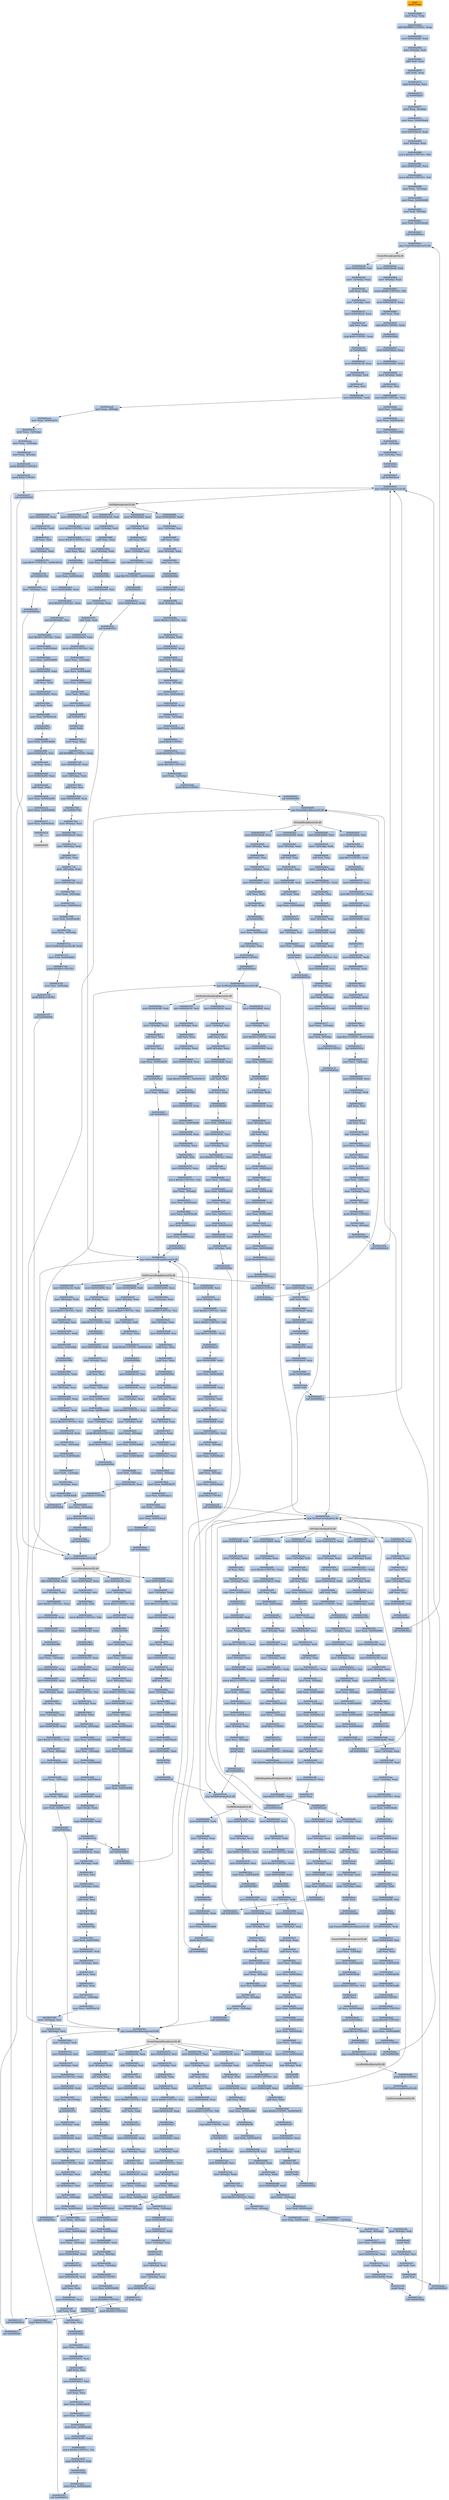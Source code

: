 digraph G {
node[shape=rectangle,style=filled,fillcolor=lightsteelblue,color=lightsteelblue]
bgcolor="transparent"
a0x0040285fpushl_ebp[label="start\npushl %ebp",color="lightgrey",fillcolor="orange"];
a0x00402860movl_esp_ebp[label="0x00402860\nmovl %esp, %ebp"];
a0x00402862addl_0xfffffff4UINT8_esp[label="0x00402862\naddl $0xfffffff4<UINT8>, %esp"];
a0x00402865movl_0x0043ba88_edx[label="0x00402865\nmovl 0x0043ba88, %edx"];
a0x0040286bmovl__8ebp__edi[label="0x0040286b\nmovl -8(%ebp), %edi"];
a0x0040286eaddl_edi_eax[label="0x0040286e\naddl %edi, %eax"];
a0x00402870subl_edx_eax[label="0x00402870\nsubl %edx, %eax"];
a0x00402872cmpl_0x2ebp__ecx[label="0x00402872\ncmpl 0x2(%ebp), %ecx"];
a0x00402875jg_0x004028a7[label="0x00402875\njg 0x004028a7"];
a0x00402877movl_eax__8ebp_[label="0x00402877\nmovl %eax, -8(%ebp)"];
a0x0040287amovl_eax_0x0043ba64[label="0x0040287a\nmovl %eax, 0x0043ba64"];
a0x0040287fmovl_0x0043bac8_edx[label="0x0040287f\nmovl 0x0043bac8, %edx"];
a0x00402885movl__8ebp__eax[label="0x00402885\nmovl -8(%ebp), %eax"];
a0x00402888movw_0x28UINT16_dx[label="0x00402888\nmovw $0x28<UINT16>, %dx"];
a0x0040288cmovl_0x0043ba90_ecx[label="0x0040288c\nmovl 0x0043ba90, %ecx"];
a0x00402892movw_0x5dUINT16_di[label="0x00402892\nmovw $0x5d<UINT16>, %di"];
a0x00402896movl_eax__12ebp_[label="0x00402896\nmovl %eax, -12(%ebp)"];
a0x00402899movl_eax_0x0043b9f8[label="0x00402899\nmovl %eax, 0x0043b9f8"];
a0x0040289emovl_edi__8ebp_[label="0x0040289e\nmovl %edi, -8(%ebp)"];
a0x004028a1movl_edi_0x0043bca8[label="0x004028a1\nmovl %edi, 0x0043bca8"];
a0x004028a7call_0x004044cc[label="0x004028a7\ncall 0x004044cc"];
a0x004044ccjmp_CreateMenu_user32_dll[label="0x004044cc\njmp CreateMenu@user32.dll"];
CreateMenu_user32_dll[label="CreateMenu@user32.dll",color="lightgrey",fillcolor="lightgrey"];
a0x004028acmovl_0x0043ba40_edi[label="0x004028ac\nmovl 0x0043ba40, %edi"];
a0x004028b2movl__8ebp__eax[label="0x004028b2\nmovl -8(%ebp), %eax"];
a0x004028b5movw_0x80UINT16_di[label="0x004028b5\nmovw $0x80<UINT16>, %di"];
a0x004028b9movl_0x0043bb14_eax[label="0x004028b9\nmovl 0x0043bb14, %eax"];
a0x004028beaddl_eax_eax[label="0x004028be\naddl %eax, %eax"];
a0x004028c0cmpl_0x0UINT8_eax[label="0x004028c0\ncmpl $0x0<UINT8>, %eax"];
a0x004028c3jl_0x004028e8[label="0x004028c3\njl 0x004028e8"];
a0x004028c5movl_0x0043bbe0_eax[label="0x004028c5\nmovl 0x0043bbe0, %eax"];
a0x004028camovl_0x0043bd64_edx[label="0x004028ca\nmovl 0x0043bd64, %edx"];
a0x004028d0movl__8ebp__edx[label="0x004028d0\nmovl -8(%ebp), %edx"];
a0x004028d3addl_eax_esi[label="0x004028d3\naddl %eax, %esi"];
a0x004028d5movl_0xffUINT32_esi[label="0x004028d5\nmovl $0xff<UINT32>, %esi"];
a0x004028damovl_esi__12ebp_[label="0x004028da\nmovl %esi, -12(%ebp)"];
a0x004028ddmovl_eax_0x0043bc40[label="0x004028dd\nmovl %eax, 0x0043bc40"];
a0x004028e2movl_esi_0x0043b984[label="0x004028e2\nmovl %esi, 0x0043b984"];
a0x004028e8pushl__12ebp_[label="0x004028e8\npushl -12(%ebp)"];
a0x004028ebxorl__12ebp__esi[label="0x004028eb\nxorl -12(%ebp), %esi"];
a0x004028eepushl_esi[label="0x004028ee\npushl %esi"];
a0x004028efcall_0x004044c4[label="0x004028ef\ncall 0x004044c4"];
a0x004044c4jmp_GetDlgItem_user32_dll[label="0x004044c4\njmp GetDlgItem@user32.dll"];
GetDlgItem_user32_dll[label="GetDlgItem@user32.dll",color="lightgrey",fillcolor="lightgrey"];
a0x004028f4movl_0x0043bd20_edx[label="0x004028f4\nmovl 0x0043bd20, %edx"];
a0x004028famovl__12ebp__esi[label="0x004028fa\nmovl -12(%ebp), %esi"];
a0x004028fdsubl_eax_edx[label="0x004028fd\nsubl %eax, %edx"];
a0x004028ffmovl__8ebp__eax[label="0x004028ff\nmovl -8(%ebp), %eax"];
a0x00402902cmpl_esi_esi[label="0x00402902\ncmpl %esi, %esi"];
a0x00402904ja_0x0040292d[label="0x00402904\nja 0x0040292d"];
a0x00402906movl_0x0043ba60_eax[label="0x00402906\nmovl 0x0043ba60, %eax"];
a0x0040290bmovl__8ebp__eax[label="0x0040290b\nmovl -8(%ebp), %eax"];
a0x0040290emovw_0x9cUINT16_ax[label="0x0040290e\nmovw $0x9c<UINT16>, %ax"];
a0x00402912movl__8ebp__edx[label="0x00402912\nmovl -8(%ebp), %edx"];
a0x00402915movl_0x0043b984_ecx[label="0x00402915\nmovl 0x0043b984, %ecx"];
a0x0040291bmovl_edi__8ebp_[label="0x0040291b\nmovl %edi, -8(%ebp)"];
a0x0040291emovl_ecx_0x0043ba38[label="0x0040291e\nmovl %ecx, 0x0043ba38"];
a0x00402924movl_eax__8ebp_[label="0x00402924\nmovl %eax, -8(%ebp)"];
a0x00402927movl_esi_0x0043bce8[label="0x00402927\nmovl %esi, 0x0043bce8"];
a0x0040292dmovl_0x0043bbb8_ecx[label="0x0040292d\nmovl 0x0043bbb8, %ecx"];
a0x00402933movl_edi__12ebp_[label="0x00402933\nmovl %edi, -12(%ebp)"];
a0x00402936movl_edx_0x0043bcf8[label="0x00402936\nmovl %edx, 0x0043bcf8"];
a0x0040293cpushl_0x8UINT8[label="0x0040293c\npushl $0x8<UINT8>"];
a0x0040293epushl_0x8000UINT32[label="0x0040293e\npushl $0x8000<UINT32>"];
a0x00402943pushl_0x300UINT32[label="0x00402943\npushl $0x300<UINT32>"];
a0x00402948movl_eax__12ebp_[label="0x00402948\nmovl %eax, -12(%ebp)"];
a0x0040294bpushl_0x0UINT8[label="0x0040294b\npushl $0x0<UINT8>"];
a0x0040294dcall_0x004044f4[label="0x0040294d\ncall 0x004044f4"];
a0x004044f4jmp_VirtualAlloc_kernel32_dll[label="0x004044f4\njmp VirtualAlloc@kernel32.dll"];
VirtualAlloc_kernel32_dll[label="VirtualAlloc@kernel32.dll",color="lightgrey",fillcolor="lightgrey"];
a0x00402952movl_0x0043bcb8_ecx[label="0x00402952\nmovl 0x0043bcb8, %ecx"];
a0x00402958movl__8ebp__eax[label="0x00402958\nmovl -8(%ebp), %eax"];
a0x0040295baddl_edx_eax[label="0x0040295b\naddl %edx, %eax"];
a0x0040295dmovl__12ebp__eax[label="0x0040295d\nmovl -12(%ebp), %eax"];
a0x00402960movl_0x0043bbdc_ecx[label="0x00402960\nmovl 0x0043bbdc, %ecx"];
a0x00402966addl_ecx_edx[label="0x00402966\naddl %ecx, %edx"];
a0x00402968testl_edx_edx[label="0x00402968\ntestl %edx, %edx"];
a0x0040296ajg_0x0040299d[label="0x0040296a\njg 0x0040299d"];
a0x0040299dmovl_eax_0x0043ba18[label="0x0040299d\nmovl %eax, 0x0043ba18"];
a0x004029a2subl__8ebp__eax[label="0x004029a2\nsubl -8(%ebp), %eax"];
a0x004029a5pushl_0x0UINT8[label="0x004029a5\npushl $0x0<UINT8>"];
a0x004029a7call_0x004044e4[label="0x004029a7\ncall 0x004044e4"];
a0x004044e4jmp_GetModuleHandleA_kernel32_dll[label="0x004044e4\njmp GetModuleHandleA@kernel32.dll"];
GetModuleHandleA_kernel32_dll[label="GetModuleHandleA@kernel32.dll",color="lightgrey",fillcolor="lightgrey"];
a0x004029acmovl_0x0043bc88_edi[label="0x004029ac\nmovl 0x0043bc88, %edi"];
a0x004029b2movl__12ebp__eax[label="0x004029b2\nmovl -12(%ebp), %eax"];
a0x004029b5subl_ecx_edi[label="0x004029b5\nsubl %ecx, %edi"];
a0x004029b7subl_esi_eax[label="0x004029b7\nsubl %esi, %eax"];
a0x004029b9cmpl_eax_0x0043bd50[label="0x004029b9\ncmpl %eax, 0x0043bd50"];
a0x004029bfjne_0x004029e4[label="0x004029bf\njne 0x004029e4"];
a0x004029e4movl_eax__8ebp_[label="0x004029e4\nmovl %eax, -8(%ebp)"];
a0x004029e7call_0x0040451c[label="0x004029e7\ncall 0x0040451c"];
a0x0040451cjmp_GetProcessHeap_kernel32_dll[label="0x0040451c\njmp GetProcessHeap@kernel32.dll"];
GetProcessHeap_kernel32_dll[label="GetProcessHeap@kernel32.dll",color="lightgrey",fillcolor="lightgrey"];
a0x004029ecmovl_0x0043b9f4_ecx[label="0x004029ec\nmovl 0x0043b9f4, %ecx"];
a0x004029f2movl__8ebp__ecx[label="0x004029f2\nmovl -8(%ebp), %ecx"];
a0x004029f5movl_0xd2UINT32_edx[label="0x004029f5\nmovl $0xd2<UINT32>, %edx"];
a0x004029famovw_0xd2UINT16_di[label="0x004029fa\nmovw $0xd2<UINT16>, %di"];
a0x004029fecmpl_0x0UINT8_ecx[label="0x004029fe\ncmpl $0x0<UINT8>, %ecx"];
a0x00402a01je_0x00402a31[label="0x00402a01\nje 0x00402a31"];
a0x00402a03movl_0x0043b9f0_edx[label="0x00402a03\nmovl 0x0043b9f0, %edx"];
a0x00402a09movl_esi_0x0043b9f4[label="0x00402a09\nmovl %esi, 0x0043b9f4"];
a0x00402a0fmovl_0x0043b984_eax[label="0x00402a0f\nmovl 0x0043b984, %eax"];
a0x00402a14movl__12ebp__edi[label="0x00402a14\nmovl -12(%ebp), %edi"];
a0x00402a17movw_0x7bUINT16_ax[label="0x00402a17\nmovw $0x7b<UINT16>, %ax"];
a0x00402a1bsbbl_0x0043bd28_edi[label="0x00402a1b\nsbbl 0x0043bd28, %edi"];
a0x00402a21movl_0x27UINT32_esi[label="0x00402a21\nmovl $0x27<UINT32>, %esi"];
a0x00402a26movl_eax__8ebp_[label="0x00402a26\nmovl %eax, -8(%ebp)"];
a0x00402a29movl_eax_0x0043ba9c[label="0x00402a29\nmovl %eax, 0x0043ba9c"];
a0x00402a2eaddl_eax__8ebp_[label="0x00402a2e\naddl %eax, -8(%ebp)"];
a0x00402a31movl_esi_0x0043babc[label="0x00402a31\nmovl %esi, 0x0043babc"];
a0x00402a37pushl_0x2UINT8[label="0x00402a37\npushl $0x2<UINT8>"];
a0x00402a39call_0x00404524[label="0x00402a39\ncall 0x00404524"];
a0x00404524jmp_GetTextColor_gdi32_dll[label="0x00404524\njmp GetTextColor@gdi32.dll"];
GetTextColor_gdi32_dll[label="GetTextColor@gdi32.dll",color="lightgrey",fillcolor="lightgrey"];
a0x00402a3emovl_0x0043b984_eax[label="0x00402a3e\nmovl 0x0043b984, %eax"];
a0x00402a43movl__8ebp__eax[label="0x00402a43\nmovl -8(%ebp), %eax"];
a0x00402a46movl_0xdaUINT32_eax[label="0x00402a46\nmovl $0xda<UINT32>, %eax"];
a0x00402a4bmovl_0x0043bb10_eax[label="0x00402a4b\nmovl 0x0043bb10, %eax"];
a0x00402a50subl_eax_eax[label="0x00402a50\nsubl %eax, %eax"];
a0x00402a52cmpl_eax_0xf2ebp_[label="0x00402a52\ncmpl %eax, 0xf2(%ebp)"];
a0x00402a58jne_0x00402a7c[label="0x00402a58\njne 0x00402a7c"];
a0x00402a5amovl__8ebp__edi[label="0x00402a5a\nmovl -8(%ebp), %edi"];
a0x00402a5dmovl_0x0043bd5c_eax[label="0x00402a5d\nmovl 0x0043bd5c, %eax"];
a0x00402a62movl__12ebp__edi[label="0x00402a62\nmovl -12(%ebp), %edi"];
a0x00402a65movl_0xe0UINT32_edx[label="0x00402a65\nmovl $0xe0<UINT32>, %edx"];
a0x00402a6amovl_0x0043b9f4_esi[label="0x00402a6a\nmovl 0x0043b9f4, %esi"];
a0x00402a70movl_eax__8ebp_[label="0x00402a70\nmovl %eax, -8(%ebp)"];
a0x00402a73adcl_eax_0x0043bb18[label="0x00402a73\nadcl %eax, 0x0043bb18"];
a0x00402a79movl_ecx__12ebp_[label="0x00402a79\nmovl %ecx, -12(%ebp)"];
a0x00402a7cpushl_0xcUINT8[label="0x00402a7c\npushl $0xc<UINT8>"];
a0x00402a7epushl_fs_0x30[label="0x00402a7e\npushl %fs:0x30"];
a0x00402a85subl_0x102a9UINT32__24ebp_[label="0x00402a85\nsubl $0x102a9<UINT32>, -24(%ebp)"];
a0x00402a8ccall_IsBadHugeReadPtr_kernel32_dll[label="0x00402a8c\ncall IsBadHugeReadPtr@kernel32.dll"];
IsBadHugeReadPtr_kernel32_dll[label="IsBadHugeReadPtr@kernel32.dll",color="lightgrey",fillcolor="lightgrey"];
a0x00402a92cmpl_0x0UINT8_eax[label="0x00402a92\ncmpl $0x0<UINT8>, %eax"];
a0x00402a95je_0x00402ae0[label="0x00402a95\nje 0x00402ae0"];
a0x00402a9bmovl__12ebp__eax[label="0x00402a9b\nmovl -12(%ebp), %eax"];
a0x00402ae0movl_0x0043bd44_eax[label="0x00402ae0\nmovl 0x0043bd44, %eax"];
a0x00402ae5movl__8ebp__eax[label="0x00402ae5\nmovl -8(%ebp), %eax"];
a0x00402ae8movl_0x2UINT32_eax[label="0x00402ae8\nmovl $0x2<UINT32>, %eax"];
a0x00402aedmovl__12ebp__eax[label="0x00402aed\nmovl -12(%ebp), %eax"];
a0x00402af0movl_0x0043b9f4_edx[label="0x00402af0\nmovl 0x0043b9f4, %edx"];
a0x00402af6cmpl_eax_0x0043bc5c[label="0x00402af6\ncmpl %eax, 0x0043bc5c"];
a0x00402afcjb_0x00402b25[label="0x00402afc\njb 0x00402b25"];
a0x00402b25call_0x0040451c[label="0x00402b25\ncall 0x0040451c"];
a0x00402b2amovl_0x0043bb64_edi[label="0x00402b2a\nmovl 0x0043bb64, %edi"];
a0x00402b30movl__8ebp__eax[label="0x00402b30\nmovl -8(%ebp), %eax"];
a0x00402b33movw_0xbdUINT16_ax[label="0x00402b33\nmovw $0xbd<UINT16>, %ax"];
a0x00402b37movl__8ebp__edi[label="0x00402b37\nmovl -8(%ebp), %edi"];
a0x00402b3asubl_eax_eax[label="0x00402b3a\nsubl %eax, %eax"];
a0x00402b3ccmpl_0x22UINT8_0x0043bc44[label="0x00402b3c\ncmpl $0x22<UINT8>, 0x0043bc44"];
a0x00402b43jo_0x00402b6e[label="0x00402b43\njo 0x00402b6e"];
a0x00402b45movl_0x0043bc10_esi[label="0x00402b45\nmovl 0x0043bc10, %esi"];
a0x00402b4bmovl_0x0043bc4c_ecx[label="0x00402b4b\nmovl 0x0043bc4c, %ecx"];
a0x00402b51movl__12ebp__eax[label="0x00402b51\nmovl -12(%ebp), %eax"];
a0x00402b54movl_0x40UINT32_esi[label="0x00402b54\nmovl $0x40<UINT32>, %esi"];
a0x00402b59movl__12ebp__edi[label="0x00402b59\nmovl -12(%ebp), %edi"];
a0x00402b5cmovl_eax__8ebp_[label="0x00402b5c\nmovl %eax, -8(%ebp)"];
a0x00402b5fmovl_esi_0x0043b984[label="0x00402b5f\nmovl %esi, 0x0043b984"];
a0x00402b65movl_esi_0x0043bb34[label="0x00402b65\nmovl %esi, 0x0043bb34"];
a0x00402b6bmovl_edi__12ebp_[label="0x00402b6b\nmovl %edi, -12(%ebp)"];
a0x00402b6emovl_0x0043bc40_eax[label="0x00402b6e\nmovl 0x0043bc40, %eax"];
a0x00402b73pushl_0x0UINT8[label="0x00402b73\npushl $0x0<UINT8>"];
a0x00402b75call_0x004044e4[label="0x00402b75\ncall 0x004044e4"];
a0x00402b7amovl_0x0043bd68_ecx[label="0x00402b7a\nmovl 0x0043bd68, %ecx"];
a0x00402b80movl__8ebp__esi[label="0x00402b80\nmovl -8(%ebp), %esi"];
a0x00402b83movl_0x40UINT32_eax[label="0x00402b83\nmovl $0x40<UINT32>, %eax"];
a0x00402b88movl_0x0043b984_ecx[label="0x00402b88\nmovl 0x0043b984, %ecx"];
a0x00402b8ecmpl_eax_0x0043bc6c[label="0x00402b8e\ncmpl %eax, 0x0043bc6c"];
a0x00402b94jae_0x00402bc4[label="0x00402b94\njae 0x00402bc4"];
a0x00402b96movl__8ebp__edx[label="0x00402b96\nmovl -8(%ebp), %edx"];
a0x00402b99movl_0x0043ba18_eax[label="0x00402b99\nmovl 0x0043ba18, %eax"];
a0x00402b9emovl__8ebp__edx[label="0x00402b9e\nmovl -8(%ebp), %edx"];
a0x00402ba1subl_edi_esi[label="0x00402ba1\nsubl %edi, %esi"];
a0x00402ba3movl__12ebp__edi[label="0x00402ba3\nmovl -12(%ebp), %edi"];
a0x00402ba6movl_ecx__12ebp_[label="0x00402ba6\nmovl %ecx, -12(%ebp)"];
a0x00402ba9movl_edx_0x0043bcfc[label="0x00402ba9\nmovl %edx, 0x0043bcfc"];
a0x00402bafmovl_edx__8ebp_[label="0x00402baf\nmovl %edx, -8(%ebp)"];
a0x00402bb2movl_edx_0x0043bcf8[label="0x00402bb2\nmovl %edx, 0x0043bcf8"];
a0x00402bb8movl_0x0043bac4_edx[label="0x00402bb8\nmovl 0x0043bac4, %edx"];
a0x00402bbemovl_esi_0x0043b9fc[label="0x00402bbe\nmovl %esi, 0x0043b9fc"];
a0x00402bc4movl_eax__12ebp_[label="0x00402bc4\nmovl %eax, -12(%ebp)"];
a0x00402bc7pushl_0x8UINT8[label="0x00402bc7\npushl $0x8<UINT8>"];
a0x00402bc9movl_eax_0x0043bb64[label="0x00402bc9\nmovl %eax, 0x0043bb64"];
a0x00402bcepushl_0x4000UINT32[label="0x00402bce\npushl $0x4000<UINT32>"];
a0x00402bd3pushl_0x500UINT32[label="0x00402bd3\npushl $0x500<UINT32>"];
a0x00402bd8pushl_0x0UINT8[label="0x00402bd8\npushl $0x0<UINT8>"];
a0x00402bdacall_0x004044f4[label="0x00402bda\ncall 0x004044f4"];
a0x00402bdfandl_0x0043b984_ecx[label="0x00402bdf\nandl 0x0043b984, %ecx"];
a0x00402be5movl__12ebp__edx[label="0x00402be5\nmovl -12(%ebp), %edx"];
a0x00402be8subl_esi_eax[label="0x00402be8\nsubl %esi, %eax"];
a0x00402beamovl__12ebp__edx[label="0x00402bea\nmovl -12(%ebp), %edx"];
a0x00402bedmovl_0x3eUINT32_eax[label="0x00402bed\nmovl $0x3e<UINT32>, %eax"];
a0x00402bf2cmpl_edx_eax[label="0x00402bf2\ncmpl %edx, %eax"];
a0x00402bf4je_0x00402c1d[label="0x00402bf4\nje 0x00402c1d"];
a0x00402bf6movl__8ebp__edi[label="0x00402bf6\nmovl -8(%ebp), %edi"];
a0x00402bf9movl_0x0043ba64_edi[label="0x00402bf9\nmovl 0x0043ba64, %edi"];
a0x00402bffmovl__8ebp__esi[label="0x00402bff\nmovl -8(%ebp), %esi"];
a0x00402c02movw_0xd2UINT16_si[label="0x00402c02\nmovw $0xd2<UINT16>, %si"];
a0x00402c06movl_0x0043bca0_esi[label="0x00402c06\nmovl 0x0043bca0, %esi"];
a0x00402c0csubl_eax_edx[label="0x00402c0c\nsubl %eax, %edx"];
a0x00402c0emovl_edi__8ebp_[label="0x00402c0e\nmovl %edi, -8(%ebp)"];
a0x00402c11movl_esi_0x0043ba60[label="0x00402c11\nmovl %esi, 0x0043ba60"];
a0x00402c17movl_eax__12ebp_[label="0x00402c17\nmovl %eax, -12(%ebp)"];
a0x00402c1amovl_edi__8ebp_[label="0x00402c1a\nmovl %edi, -8(%ebp)"];
a0x00402c1dpushl_0x4UINT8[label="0x00402c1d\npushl $0x4<UINT8>"];
a0x00402c1fcall_0x00404524[label="0x00402c1f\ncall 0x00404524"];
a0x00402c24movl_0x0043ba1c_esi[label="0x00402c24\nmovl 0x0043ba1c, %esi"];
a0x00402c2amovl__12ebp__edi[label="0x00402c2a\nmovl -12(%ebp), %edi"];
a0x00402c2daddl_eax_eax[label="0x00402c2d\naddl %eax, %eax"];
a0x00402c2fsubl_esi_eax[label="0x00402c2f\nsubl %esi, %eax"];
a0x00402c31cmpl_eax_0x0043bc10[label="0x00402c31\ncmpl %eax, 0x0043bc10"];
a0x00402c37jl_0x00402c60[label="0x00402c37\njl 0x00402c60"];
a0x00402c39movl_esi__12ebp_[label="0x00402c39\nmovl %esi, -12(%ebp)"];
a0x00402c3corl_0x0043ba40_eax[label="0x00402c3c\norl 0x0043ba40, %eax"];
a0x00402c42movl__12ebp__edi[label="0x00402c42\nmovl -12(%ebp), %edi"];
a0x00402c45andl_esi_eax[label="0x00402c45\nandl %esi, %eax"];
a0x00402c47movl_0x10UINT32_eax[label="0x00402c47\nmovl $0x10<UINT32>, %eax"];
a0x00402c4cmovl_edi__8ebp_[label="0x00402c4c\nmovl %edi, -8(%ebp)"];
a0x00402c4faddl_eax_0x0043bb48[label="0x00402c4f\naddl %eax, 0x0043bb48"];
a0x00402c55movl_eax__12ebp_[label="0x00402c55\nmovl %eax, -12(%ebp)"];
a0x00402c58movl_eax_0x0043bc34[label="0x00402c58\nmovl %eax, 0x0043bc34"];
a0x00402c5dmovl__12ebp__eax[label="0x00402c5d\nmovl -12(%ebp), %eax"];
a0x00402c60movl_0x0043ba44_eax[label="0x00402c60\nmovl 0x0043ba44, %eax"];
a0x00402c65addl__12ebp__edi[label="0x00402c65\naddl -12(%ebp), %edi"];
a0x00402c68movl__12ebp__eax[label="0x00402c68\nmovl -12(%ebp), %eax"];
a0x00402c6bmovl_0x0043ba10_eax[label="0x00402c6b\nmovl 0x0043ba10, %eax"];
a0x00402c70pushl_eax[label="0x00402c70\npushl %eax"];
a0x00402c71call_0x00404524[label="0x00402c71\ncall 0x00404524"];
a0x00402c76movl_0x0043bc34_eax[label="0x00402c76\nmovl 0x0043bc34, %eax"];
a0x00402c7bmovl__8ebp__eax[label="0x00402c7b\nmovl -8(%ebp), %eax"];
a0x00402c7exorl_eax_eax[label="0x00402c7e\nxorl %eax, %eax"];
a0x00402c80movl__12ebp__eax[label="0x00402c80\nmovl -12(%ebp), %eax"];
a0x00402c83addl_eax_eax[label="0x00402c83\naddl %eax, %eax"];
a0x00402c85cmpl_0x0043bb40_edi[label="0x00402c85\ncmpl 0x0043bb40, %edi"];
a0x00402c8bjne_0x00402cb0[label="0x00402c8b\njne 0x00402cb0"];
a0x00402cb0call_0x004044cc[label="0x00402cb0\ncall 0x004044cc"];
a0x00402cb5movl_0x0043bb28_esi[label="0x00402cb5\nmovl 0x0043bb28, %esi"];
a0x00402cbbmovl__12ebp__eax[label="0x00402cbb\nmovl -12(%ebp), %eax"];
a0x00402cbeandl_eax_eax[label="0x00402cbe\nandl %eax, %eax"];
a0x00402cc0movl__12ebp__esi[label="0x00402cc0\nmovl -12(%ebp), %esi"];
a0x00402cc3movl_0x0043bac0_eax[label="0x00402cc3\nmovl 0x0043bac0, %eax"];
a0x00402cc8subl_esi_eax[label="0x00402cc8\nsubl %esi, %eax"];
a0x00402ccacmpl_0x0UINT8_eax[label="0x00402cca\ncmpl $0x0<UINT8>, %eax"];
a0x00402ccdjo_0x00402ced[label="0x00402ccd\njo 0x00402ced"];
a0x00402ccfmovl_0x0043bc38_eax[label="0x00402ccf\nmovl 0x0043bc38, %eax"];
a0x00402cd4addl__8ebp__edi[label="0x00402cd4\naddl -8(%ebp), %edi"];
a0x00402cd7subl_eax_esi[label="0x00402cd7\nsubl %eax, %esi"];
a0x00402cd9movl_0x0043bd2c_edx[label="0x00402cd9\nmovl 0x0043bd2c, %edx"];
a0x00402cdfmovl_eax__8ebp_[label="0x00402cdf\nmovl %eax, -8(%ebp)"];
a0x00402ce2movl_eax_0x0043bc5c[label="0x00402ce2\nmovl %eax, 0x0043bc5c"];
a0x00402ce7movl_eax__12ebp_[label="0x00402ce7\nmovl %eax, -12(%ebp)"];
a0x00402ceamovl_eax__12ebp_[label="0x00402cea\nmovl %eax, -12(%ebp)"];
a0x00402cedmovl_edx__8ebp_[label="0x00402ced\nmovl %edx, -8(%ebp)"];
a0x00402cf0pushl_0xd00UINT32[label="0x00402cf0\npushl $0xd00<UINT32>"];
a0x00402cf5pushl_0x0UINT8[label="0x00402cf5\npushl $0x0<UINT8>"];
a0x00402cf7call_0x00404504[label="0x00402cf7\ncall 0x00404504"];
a0x00404504jmp_LocalAlloc_kernel32_dll[label="0x00404504\njmp LocalAlloc@kernel32.dll"];
LocalAlloc_kernel32_dll[label="LocalAlloc@kernel32.dll",color="lightgrey",fillcolor="lightgrey"];
a0x00402cfcsbbl_0x0043bb98_edx[label="0x00402cfc\nsbbl 0x0043bb98, %edx"];
a0x00402d02movl__8ebp__edx[label="0x00402d02\nmovl -8(%ebp), %edx"];
a0x00402d05movl_0x5eUINT32_eax[label="0x00402d05\nmovl $0x5e<UINT32>, %eax"];
a0x00402d0amovl_0x0043ba24_eax[label="0x00402d0a\nmovl 0x0043ba24, %eax"];
a0x00402d0fcmpl_0x0043bca4_ecx[label="0x00402d0f\ncmpl 0x0043bca4, %ecx"];
a0x00402d15jbe_0x00402d46[label="0x00402d15\njbe 0x00402d46"];
a0x00402d17movl_eax__12ebp_[label="0x00402d17\nmovl %eax, -12(%ebp)"];
a0x00402d1amovl_0x0043ba44_edx[label="0x00402d1a\nmovl 0x0043ba44, %edx"];
a0x00402d20movl_0x0043b984_eax[label="0x00402d20\nmovl 0x0043b984, %eax"];
a0x00402d25movl__8ebp__eax[label="0x00402d25\nmovl -8(%ebp), %eax"];
a0x00402d28subl_eax_eax[label="0x00402d28\nsubl %eax, %eax"];
a0x00402d2amovl__12ebp__edx[label="0x00402d2a\nmovl -12(%ebp), %edx"];
a0x00402d2dmovl_0x0043bcf8_eax[label="0x00402d2d\nmovl 0x0043bcf8, %eax"];
a0x00402d32movl_0x20UINT32_edi[label="0x00402d32\nmovl $0x20<UINT32>, %edi"];
a0x00402d37movl_eax__8ebp_[label="0x00402d37\nmovl %eax, -8(%ebp)"];
a0x00402d3amovl_edi_0x0043b994[label="0x00402d3a\nmovl %edi, 0x0043b994"];
a0x00402d40movl_eax__12ebp_[label="0x00402d40\nmovl %eax, -12(%ebp)"];
a0x00402d43movl_edx__8ebp_[label="0x00402d43\nmovl %edx, -8(%ebp)"];
a0x00402d46movl_edi_0x0043bd78[label="0x00402d46\nmovl %edi, 0x0043bd78"];
a0x00402d4ccall_0x004044ac[label="0x00402d4c\ncall 0x004044ac"];
a0x004044acjmp_CreatePopupMenu_user32_dll[label="0x004044ac\njmp CreatePopupMenu@user32.dll"];
CreatePopupMenu_user32_dll[label="CreatePopupMenu@user32.dll",color="lightgrey",fillcolor="lightgrey"];
a0x00402d51movl_0x0043ba5c_eax[label="0x00402d51\nmovl 0x0043ba5c, %eax"];
a0x00402d56movl__8ebp__edx[label="0x00402d56\nmovl -8(%ebp), %edx"];
a0x00402d59subl_edi_eax[label="0x00402d59\nsubl %edi, %eax"];
a0x00402d5bmovl__12ebp__eax[label="0x00402d5b\nmovl -12(%ebp), %eax"];
a0x00402d5esubl_eax_eax[label="0x00402d5e\nsubl %eax, %eax"];
a0x00402d60cmpl_eax_eax[label="0x00402d60\ncmpl %eax, %eax"];
a0x00402d62ja_0x00402d8d[label="0x00402d62\nja 0x00402d8d"];
a0x00402d64movl_eax__12ebp_[label="0x00402d64\nmovl %eax, -12(%ebp)"];
a0x00402d67movl_0x0043b9cc_eax[label="0x00402d67\nmovl 0x0043b9cc, %eax"];
a0x00402d6cmovl__12ebp__esi[label="0x00402d6c\nmovl -12(%ebp), %esi"];
a0x00402d6faddl_eax_eax[label="0x00402d6f\naddl %eax, %eax"];
a0x00402d71movl__12ebp__edi[label="0x00402d71\nmovl -12(%ebp), %edi"];
a0x00402d74movl_ecx__8ebp_[label="0x00402d74\nmovl %ecx, -8(%ebp)"];
a0x00402d77movl_eax_0x0043bd18[label="0x00402d77\nmovl %eax, 0x0043bd18"];
a0x00402d7cmovl_ecx_0x0043ba00[label="0x00402d7c\nmovl %ecx, 0x0043ba00"];
a0x00402d82adcl_edx_0x0043b9a8[label="0x00402d82\nadcl %edx, 0x0043b9a8"];
a0x00402d88movl_0x0043bb8c_eax[label="0x00402d88\nmovl 0x0043bb8c, %eax"];
a0x00402d8dandl_esi__8ebp_[label="0x00402d8d\nandl %esi, -8(%ebp)"];
a0x00402d90movl_eax__12ebp_[label="0x00402d90\nmovl %eax, -12(%ebp)"];
a0x00402d93pushl_0x4UINT8[label="0x00402d93\npushl $0x4<UINT8>"];
a0x00402d95movl_esi_0x0043b998[label="0x00402d95\nmovl %esi, 0x0043b998"];
a0x00402d9bpushl_0x8000UINT32[label="0x00402d9b\npushl $0x8000<UINT32>"];
a0x00402da0pushl_0x200UINT32[label="0x00402da0\npushl $0x200<UINT32>"];
a0x00402da5pushl_0x0UINT8[label="0x00402da5\npushl $0x0<UINT8>"];
a0x00402da7call_0x004044f4[label="0x00402da7\ncall 0x004044f4"];
a0x00402dacmovl_0x0043bd58_eax[label="0x00402dac\nmovl 0x0043bd58, %eax"];
a0x00402db1movl__8ebp__eax[label="0x00402db1\nmovl -8(%ebp), %eax"];
a0x00402db4subl_edi_eax[label="0x00402db4\nsubl %edi, %eax"];
a0x00402db6movl__8ebp__eax[label="0x00402db6\nmovl -8(%ebp), %eax"];
a0x00402db9movl_0x0043ba48_edi[label="0x00402db9\nmovl 0x0043ba48, %edi"];
a0x00402dbfsubl_eax_eax[label="0x00402dbf\nsubl %eax, %eax"];
a0x00402dc1cmpl_eax_0x0043bb64[label="0x00402dc1\ncmpl %eax, 0x0043bb64"];
a0x00402dc7ja_0x00402de4[label="0x00402dc7\nja 0x00402de4"];
a0x00402de4leal__12ebp__esi[label="0x00402de4\nleal -12(%ebp), %esi"];
a0x00402de7movl_esi__12ebp_[label="0x00402de7\nmovl %esi, -12(%ebp)"];
a0x00402deapushl_esi[label="0x00402dea\npushl %esi"];
a0x00402debcall_0x00404534[label="0x00402deb\ncall 0x00404534"];
a0x00404534jmp_GetBkMode_gdi32_dll[label="0x00404534\njmp GetBkMode@gdi32.dll"];
GetBkMode_gdi32_dll[label="GetBkMode@gdi32.dll",color="lightgrey",fillcolor="lightgrey"];
a0x00402df0movl_0x0043bb04_edx[label="0x00402df0\nmovl 0x0043bb04, %edx"];
a0x00402df6movl__12ebp__eax[label="0x00402df6\nmovl -12(%ebp), %eax"];
a0x00402df9subl_eax_ecx[label="0x00402df9\nsubl %eax, %ecx"];
a0x00402dfbmovl__8ebp__ecx[label="0x00402dfb\nmovl -8(%ebp), %ecx"];
a0x00402dfexorl_eax_eax[label="0x00402dfe\nxorl %eax, %eax"];
a0x00402e00cmpl_eax_0xcbebp_[label="0x00402e00\ncmpl %eax, 0xcb(%ebp)"];
a0x00402e06je_0x00402e2d[label="0x00402e06\nje 0x00402e2d"];
a0x00402e2dmovl_0x0043bb4c_eax[label="0x00402e2d\nmovl 0x0043bb4c, %eax"];
a0x00402e32movl_eax_0x0043bb60[label="0x00402e32\nmovl %eax, 0x0043bb60"];
a0x00402e37pushl_0x0UINT8[label="0x00402e37\npushl $0x0<UINT8>"];
a0x00402e39call_0x004044e4[label="0x00402e39\ncall 0x004044e4"];
a0x00402e3emovl_0x0043bb30_eax[label="0x00402e3e\nmovl 0x0043bb30, %eax"];
a0x00402e43movl__12ebp__esi[label="0x00402e43\nmovl -12(%ebp), %esi"];
a0x00402e46addl_eax_eax[label="0x00402e46\naddl %eax, %eax"];
a0x00402e48andl__8ebp__eax[label="0x00402e48\nandl -8(%ebp), %eax"];
a0x00402e4bmovl_0x0043bbd4_eax[label="0x00402e4b\nmovl 0x0043bbd4, %eax"];
a0x00402e50subl_edi_edi[label="0x00402e50\nsubl %edi, %edi"];
a0x00402e52testl_eax_eax[label="0x00402e52\ntestl %eax, %eax"];
a0x00402e54jb_0x00402e89[label="0x00402e54\njb 0x00402e89"];
a0x00402e56movl_edx_0x0043bcb4[label="0x00402e56\nmovl %edx, 0x0043bcb4"];
a0x00402e5csubl_0x0043bc9c_ecx[label="0x00402e5c\nsubl 0x0043bc9c, %ecx"];
a0x00402e62movl__8ebp__eax[label="0x00402e62\nmovl -8(%ebp), %eax"];
a0x00402e65movl_0xddUINT32_eax[label="0x00402e65\nmovl $0xdd<UINT32>, %eax"];
a0x00402e6asubl_edx_eax[label="0x00402e6a\nsubl %edx, %eax"];
a0x00402e6cmovl_edi__12ebp_[label="0x00402e6c\nmovl %edi, -12(%ebp)"];
a0x00402e6fmovl_eax_0x0043bb10[label="0x00402e6f\nmovl %eax, 0x0043bb10"];
a0x00402e74movl_eax__8ebp_[label="0x00402e74\nmovl %eax, -8(%ebp)"];
a0x00402e77movl_esi_0x0043bc7c[label="0x00402e77\nmovl %esi, 0x0043bc7c"];
a0x00402e7dmovl_edi_0x0043bd14[label="0x00402e7d\nmovl %edi, 0x0043bd14"];
a0x00402e83movl_0x0043bad0_edi[label="0x00402e83\nmovl 0x0043bad0, %edi"];
a0x00402e89movl__8ebp__edi[label="0x00402e89\nmovl -8(%ebp), %edi"];
a0x00402e8ccall_0x004044ac[label="0x00402e8c\ncall 0x004044ac"];
a0x00402e91movl_0x0043ba38_ecx[label="0x00402e91\nmovl 0x0043ba38, %ecx"];
a0x00402e97movl__12ebp__eax[label="0x00402e97\nmovl -12(%ebp), %eax"];
a0x00402e9axorl_eax_edi[label="0x00402e9a\nxorl %eax, %edi"];
a0x00402e9cmovl_0x0043ba58_ecx[label="0x00402e9c\nmovl 0x0043ba58, %ecx"];
a0x00402ea2subl_eax_ecx[label="0x00402ea2\nsubl %eax, %ecx"];
a0x00402ea4cmpl_eax_0x0043b984[label="0x00402ea4\ncmpl %eax, 0x0043b984"];
a0x00402eaajb_0x00402ed0[label="0x00402eaa\njb 0x00402ed0"];
a0x00402eacandl_edx_0x0043bd74[label="0x00402eac\nandl %edx, 0x0043bd74"];
a0x00402eb2movl_0x0043ba38_esi[label="0x00402eb2\nmovl 0x0043ba38, %esi"];
a0x00402eb8movl__8ebp__eax[label="0x00402eb8\nmovl -8(%ebp), %eax"];
a0x00402ebbsubl_eax_edx[label="0x00402ebb\nsubl %eax, %edx"];
a0x00402ebdmovl_0x0043ba40_edx[label="0x00402ebd\nmovl 0x0043ba40, %edx"];
a0x00402ec3movl_edi__12ebp_[label="0x00402ec3\nmovl %edi, -12(%ebp)"];
a0x00402ec6movl_edi_0x0043bc6c[label="0x00402ec6\nmovl %edi, 0x0043bc6c"];
a0x00402eccsubl_0x20UINT8__12ebp_[label="0x00402ecc\nsubl $0x20<UINT8>, -12(%ebp)"];
a0x00402ed0movl__8ebp__edi[label="0x00402ed0\nmovl -8(%ebp), %edi"];
a0x00402ed3pushl_edi[label="0x00402ed3\npushl %edi"];
a0x00402ed4movl__12ebp__esi[label="0x00402ed4\nmovl -12(%ebp), %esi"];
a0x00402ed7subl_edi_esi[label="0x00402ed7\nsubl %edi, %esi"];
a0x00402ed9pushl_esi[label="0x00402ed9\npushl %esi"];
a0x00402edacall_0x004044c4[label="0x00402eda\ncall 0x004044c4"];
a0x00402edfmovl_0x0043bab4_eax[label="0x00402edf\nmovl 0x0043bab4, %eax"];
a0x00402ee4adcl__8ebp__edi[label="0x00402ee4\nadcl -8(%ebp), %edi"];
a0x00402ee7subl_eax_edi[label="0x00402ee7\nsubl %eax, %edi"];
a0x00402ee9movl__12ebp__esi[label="0x00402ee9\nmovl -12(%ebp), %esi"];
a0x00402eecmovl_0x2UINT32_edx[label="0x00402eec\nmovl $0x2<UINT32>, %edx"];
a0x00402ef1cmpl_0x76UINT8_0x0043bb20[label="0x00402ef1\ncmpl $0x76<UINT8>, 0x0043bb20"];
a0x00402ef8jb_0x00402f1c[label="0x00402ef8\njb 0x00402f1c"];
a0x00402f1cmovl_0x0043bac4_edx[label="0x00402f1c\nmovl 0x0043bac4, %edx"];
a0x00402f22call_0x0040451c[label="0x00402f22\ncall 0x0040451c"];
a0x00402f27movl_0x0043bd58_esi[label="0x00402f27\nmovl 0x0043bd58, %esi"];
a0x00402f2dmovl__8ebp__eax[label="0x00402f2d\nmovl -8(%ebp), %eax"];
a0x00402f30orl_edi_ecx[label="0x00402f30\norl %edi, %ecx"];
a0x00402f32cmpl_0x0UINT8_esi[label="0x00402f32\ncmpl $0x0<UINT8>, %esi"];
a0x00402f35jg_0x00402f51[label="0x00402f35\njg 0x00402f51"];
a0x00402f37movl_0x0043bb54_edi[label="0x00402f37\nmovl 0x0043bb54, %edi"];
a0x00402f3dmovl__8ebp__ecx[label="0x00402f3d\nmovl -8(%ebp), %ecx"];
a0x00402f40subl_esi_ecx[label="0x00402f40\nsubl %esi, %ecx"];
a0x00402f42movl_eax__12ebp_[label="0x00402f42\nmovl %eax, -12(%ebp)"];
a0x00402f45movl_esi_0x0043bd10[label="0x00402f45\nmovl %esi, 0x0043bd10"];
a0x00402f4bmovl_edx_0x0043b988[label="0x00402f4b\nmovl %edx, 0x0043b988"];
a0x00402f51movl__12ebp__eax[label="0x00402f51\nmovl -12(%ebp), %eax"];
a0x00402f54pushl_0x400UINT32[label="0x00402f54\npushl $0x400<UINT32>"];
a0x00402f59pushl_0x0UINT8[label="0x00402f59\npushl $0x0<UINT8>"];
a0x00402f5bcall_0x00404504[label="0x00402f5b\ncall 0x00404504"];
a0x00402f60movl_0x0043bbb8_eax[label="0x00402f60\nmovl 0x0043bbb8, %eax"];
a0x00402f65movl__12ebp__eax[label="0x00402f65\nmovl -12(%ebp), %eax"];
a0x00402f68movl_0x13UINT32_eax[label="0x00402f68\nmovl $0x13<UINT32>, %eax"];
a0x00402f6dcmpl_0xb3ebp__edx[label="0x00402f6d\ncmpl 0xb3(%ebp), %edx"];
a0x00402f73js_0x00402f9a[label="0x00402f73\njs 0x00402f9a"];
a0x00402f75movl_eax__8ebp_[label="0x00402f75\nmovl %eax, -8(%ebp)"];
a0x00402f78movl_0x0043bc00_eax[label="0x00402f78\nmovl 0x0043bc00, %eax"];
a0x00402f7dmovl__8ebp__edx[label="0x00402f7d\nmovl -8(%ebp), %edx"];
a0x00402f80addl_ecx_eax[label="0x00402f80\naddl %ecx, %eax"];
a0x00402f82movl__12ebp__eax[label="0x00402f82\nmovl -12(%ebp), %eax"];
a0x00402f85movl_ecx__12ebp_[label="0x00402f85\nmovl %ecx, -12(%ebp)"];
a0x00402f88movl_eax_0x0043bb60[label="0x00402f88\nmovl %eax, 0x0043bb60"];
a0x00402f8dmovl_eax__12ebp_[label="0x00402f8d\nmovl %eax, -12(%ebp)"];
a0x00402f90movl_eax_0x0043ba24[label="0x00402f90\nmovl %eax, 0x0043ba24"];
a0x00402f95movl_0x0043bb9c_eax[label="0x00402f95\nmovl 0x0043bb9c, %eax"];
a0x00402f9apushl_ecx[label="0x00402f9a\npushl %ecx"];
a0x00402f9bcall_0x00404534[label="0x00402f9b\ncall 0x00404534"];
a0x00402fa0movl_0x0043bab4_eax[label="0x00402fa0\nmovl 0x0043bab4, %eax"];
a0x00402fa5movl__8ebp__edx[label="0x00402fa5\nmovl -8(%ebp), %edx"];
a0x00402fa8movl_0x2UINT32_edi[label="0x00402fa8\nmovl $0x2<UINT32>, %edi"];
a0x00402fadmovl_0x20UINT32_ecx[label="0x00402fad\nmovl $0x20<UINT32>, %ecx"];
a0x00402fb2cmpl_0x0043b984_edx[label="0x00402fb2\ncmpl 0x0043b984, %edx"];
a0x00402fb8je_0x00402fde[label="0x00402fb8\nje 0x00402fde"];
a0x00402fbamovl__8ebp__edx[label="0x00402fba\nmovl -8(%ebp), %edx"];
a0x00402fbdmovl_0x0043bc10_ecx[label="0x00402fbd\nmovl 0x0043bc10, %ecx"];
a0x00402fc3movl__12ebp__eax[label="0x00402fc3\nmovl -12(%ebp), %eax"];
a0x00402fc6subl_eax_eax[label="0x00402fc6\nsubl %eax, %eax"];
a0x00402fc8addl_ecx_eax[label="0x00402fc8\naddl %ecx, %eax"];
a0x00402fcamovl_eax__8ebp_[label="0x00402fca\nmovl %eax, -8(%ebp)"];
a0x00402fcdmovl_esi_0x0043bbac[label="0x00402fcd\nmovl %esi, 0x0043bbac"];
a0x00402fd3movl_eax__12ebp_[label="0x00402fd3\nmovl %eax, -12(%ebp)"];
a0x00402fd6movl__8ebp__eax[label="0x00402fd6\nmovl -8(%ebp), %eax"];
a0x00402fd9movl_eax_0x0043ba90[label="0x00402fd9\nmovl %eax, 0x0043ba90"];
a0x00402fdemovl_eax_0x0043b984[label="0x00402fde\nmovl %eax, 0x0043b984"];
a0x00402fe3movl_edi_0x0043ba4c[label="0x00402fe3\nmovl %edi, 0x0043ba4c"];
a0x00402fe9movl_ecx__12ebp_[label="0x00402fe9\nmovl %ecx, -12(%ebp)"];
a0x00402fecmovl_ecx_0x0043ba30[label="0x00402fec\nmovl %ecx, 0x0043ba30"];
a0x00402ff2leal__8ebp__edi[label="0x00402ff2\nleal -8(%ebp), %edi"];
a0x00402ff5pushl_edi[label="0x00402ff5\npushl %edi"];
a0x00402ff6call_0x00404524[label="0x00402ff6\ncall 0x00404524"];
a0x00402ffbmovl_0x0043bac4_eax[label="0x00402ffb\nmovl 0x0043bac4, %eax"];
a0x00403000movl__8ebp__eax[label="0x00403000\nmovl -8(%ebp), %eax"];
a0x00403003subl_esi_edi[label="0x00403003\nsubl %esi, %edi"];
a0x00403005movl_0x0043bca0_edi[label="0x00403005\nmovl 0x0043bca0, %edi"];
a0x0040300baddl_edi_edi[label="0x0040300b\naddl %edi, %edi"];
a0x0040300dcmpl_0x1UINT8_eax[label="0x0040300d\ncmpl $0x1<UINT8>, %eax"];
a0x00403010jae_0x00403032[label="0x00403010\njae 0x00403032"];
a0x00403012movl__12ebp__eax[label="0x00403012\nmovl -12(%ebp), %eax"];
a0x00403015movl_0x0043bb8c_eax[label="0x00403015\nmovl 0x0043bb8c, %eax"];
a0x0040301amovl__8ebp__eax[label="0x0040301a\nmovl -8(%ebp), %eax"];
a0x0040301dmovw_0x8UINT16_ax[label="0x0040301d\nmovw $0x8<UINT16>, %ax"];
a0x00403021subl__8ebp__edx[label="0x00403021\nsubl -8(%ebp), %edx"];
a0x00403024movl_eax__8ebp_[label="0x00403024\nmovl %eax, -8(%ebp)"];
a0x00403027movl_eax_0x0043bb00[label="0x00403027\nmovl %eax, 0x0043bb00"];
a0x0040302cmovl_ecx_0x0043bb08[label="0x0040302c\nmovl %ecx, 0x0043bb08"];
a0x00403032movl_ecx_0x0043bb34[label="0x00403032\nmovl %ecx, 0x0043bb34"];
a0x00403038pushl_0x0UINT8[label="0x00403038\npushl $0x0<UINT8>"];
a0x0040303acall_0x004044e4[label="0x0040303a\ncall 0x004044e4"];
a0x0040303fadcl_0x0043bc30_esi[label="0x0040303f\nadcl 0x0043bc30, %esi"];
a0x00403045movl__8ebp__esi[label="0x00403045\nmovl -8(%ebp), %esi"];
a0x00403048subl_esi_eax[label="0x00403048\nsubl %esi, %eax"];
a0x0040304amovl__8ebp__eax[label="0x0040304a\nmovl -8(%ebp), %eax"];
a0x0040304dmovl_0x0043b9a4_ecx[label="0x0040304d\nmovl 0x0043b9a4, %ecx"];
a0x00403053cmpl_0x5bUINT8_0x0043bc7c[label="0x00403053\ncmpl $0x5b<UINT8>, 0x0043bc7c"];
a0x0040305ajbe_0x0040308d[label="0x0040305a\njbe 0x0040308d"];
a0x0040305cmovl_0x0043bd78_eax[label="0x0040305c\nmovl 0x0043bd78, %eax"];
a0x00403061movl_eax_0x0043bbf0[label="0x00403061\nmovl %eax, 0x0043bbf0"];
a0x00403066movl_0x0043bc84_eax[label="0x00403066\nmovl 0x0043bc84, %eax"];
a0x0040306bmovl__8ebp__eax[label="0x0040306b\nmovl -8(%ebp), %eax"];
a0x0040306eandl_edi_edi[label="0x0040306e\nandl %edi, %edi"];
a0x00403070movl_0x0043ba30_eax[label="0x00403070\nmovl 0x0043ba30, %eax"];
a0x00403075movw_0x40UINT16_ax[label="0x00403075\nmovw $0x40<UINT16>, %ax"];
a0x00403079movl_eax__8ebp_[label="0x00403079\nmovl %eax, -8(%ebp)"];
a0x0040307cmovl_esi_0x0043badc[label="0x0040307c\nmovl %esi, 0x0043badc"];
a0x00403082movl_eax_0x0043bc94[label="0x00403082\nmovl %eax, 0x0043bc94"];
a0x00403087movl_edi_0x0043bcc0[label="0x00403087\nmovl %edi, 0x0043bcc0"];
a0x0040308dmovl_edx_0x0043ba2c[label="0x0040308d\nmovl %edx, 0x0043ba2c"];
a0x00403093call_0x0040451c[label="0x00403093\ncall 0x0040451c"];
a0x00403098movl_0x0043b984_ecx[label="0x00403098\nmovl 0x0043b984, %ecx"];
a0x0040309emovl__12ebp__eax[label="0x0040309e\nmovl -12(%ebp), %eax"];
a0x004030a1movw_0x80UINT16_cx[label="0x004030a1\nmovw $0x80<UINT16>, %cx"];
a0x004030a5movl__8ebp__eax[label="0x004030a5\nmovl -8(%ebp), %eax"];
a0x004030a8movl_0x0043b9b4_esi[label="0x004030a8\nmovl 0x0043b9b4, %esi"];
a0x004030aeaddl_ecx_ecx[label="0x004030ae\naddl %ecx, %ecx"];
a0x004030b0cmpl_esi_eax[label="0x004030b0\ncmpl %esi, %eax"];
a0x004030b2jbe_0x004030e0[label="0x004030b2\njbe 0x004030e0"];
a0x004030b4movl_edx_0x0043bd2c[label="0x004030b4\nmovl %edx, 0x0043bd2c"];
a0x004030basbbl__8ebp__edx[label="0x004030ba\nsbbl -8(%ebp), %edx"];
a0x004030bdmovl_0x0043ba5c_eax[label="0x004030bd\nmovl 0x0043ba5c, %eax"];
a0x004030c2movl__8ebp__eax[label="0x004030c2\nmovl -8(%ebp), %eax"];
a0x004030c5subl_ecx_eax[label="0x004030c5\nsubl %ecx, %eax"];
a0x004030c7movl__12ebp__edi[label="0x004030c7\nmovl -12(%ebp), %edi"];
a0x004030camovl_0x0043bcec_eax[label="0x004030ca\nmovl 0x0043bcec, %eax"];
a0x004030cfmovl_ecx__8ebp_[label="0x004030cf\nmovl %ecx, -8(%ebp)"];
a0x004030d2movl_eax_0x0043bb70[label="0x004030d2\nmovl %eax, 0x0043bb70"];
a0x004030d7movl_esi_0x0043ba1c[label="0x004030d7\nmovl %esi, 0x0043ba1c"];
a0x004030ddxorl_edx__12ebp_[label="0x004030dd\nxorl %edx, -12(%ebp)"];
a0x004030e0movl_eax_0x0043bac8[label="0x004030e0\nmovl %eax, 0x0043bac8"];
a0x004030e5movl_0x0043ba14_eax[label="0x004030e5\nmovl 0x0043ba14, %eax"];
a0x004030eacall_0x004044ac[label="0x004030ea\ncall 0x004044ac"];
a0x004030efmovl_0x0043bc00_eax[label="0x004030ef\nmovl 0x0043bc00, %eax"];
a0x004030f4sbbl__12ebp__edi[label="0x004030f4\nsbbl -12(%ebp), %edi"];
a0x004030f7subl_edx_edi[label="0x004030f7\nsubl %edx, %edi"];
a0x004030f9movl_0x0043b984_eax[label="0x004030f9\nmovl 0x0043b984, %eax"];
a0x004030femovl_0x80UINT32_esi[label="0x004030fe\nmovl $0x80<UINT32>, %esi"];
a0x00403103testl_edx_edx[label="0x00403103\ntestl %edx, %edx"];
a0x00403105jbe_0x00403121[label="0x00403105\njbe 0x00403121"];
a0x00403107movl_0x0043b984_eax[label="0x00403107\nmovl 0x0043b984, %eax"];
a0x0040310cmovl__8ebp__eax[label="0x0040310c\nmovl -8(%ebp), %eax"];
a0x0040310fsubl_eax_eax[label="0x0040310f\nsubl %eax, %eax"];
a0x00403111movl_0x0043ba7c_eax[label="0x00403111\nmovl 0x0043ba7c, %eax"];
a0x00403116movl_ecx__12ebp_[label="0x00403116\nmovl %ecx, -12(%ebp)"];
a0x00403119movl_eax_0x0043ba9c[label="0x00403119\nmovl %eax, 0x0043ba9c"];
a0x0040311emovl_eax__12ebp_[label="0x0040311e\nmovl %eax, -12(%ebp)"];
a0x00403121movl_0x0043bc88_ecx[label="0x00403121\nmovl 0x0043bc88, %ecx"];
a0x00403127movl_0x0043baec_edi[label="0x00403127\nmovl 0x0043baec, %edi"];
a0x0040312dmovl__12ebp__eax[label="0x0040312d\nmovl -12(%ebp), %eax"];
a0x00403130pushl_eax[label="0x00403130\npushl %eax"];
a0x00403131movl__8ebp__eax[label="0x00403131\nmovl -8(%ebp), %eax"];
a0x00403134movl__12ebp__eax[label="0x00403134\nmovl -12(%ebp), %eax"];
a0x00403137movl_0x0043ba70_eax[label="0x00403137\nmovl 0x0043ba70, %eax"];
a0x0040313corl_edi_eax[label="0x0040313c\norl %edi, %eax"];
a0x0040313epushl_eax[label="0x0040313e\npushl %eax"];
a0x0040313fcall_0x004044c4[label="0x0040313f\ncall 0x004044c4"];
a0x00403144movl_0x0043bb8c_eax[label="0x00403144\nmovl 0x0043bb8c, %eax"];
a0x00403149movl__8ebp__edi[label="0x00403149\nmovl -8(%ebp), %edi"];
a0x0040314csubl_eax_edi[label="0x0040314c\nsubl %eax, %edi"];
a0x0040314emovl__8ebp__eax[label="0x0040314e\nmovl -8(%ebp), %eax"];
a0x00403151cmpl_0x97UINT32_0x0043bb34[label="0x00403151\ncmpl $0x97<UINT32>, 0x0043bb34"];
a0x0040315bjle_0x00403182[label="0x0040315b\njle 0x00403182"];
a0x00403182movl__12ebp__esi[label="0x00403182\nmovl -12(%ebp), %esi"];
a0x00403185call_0x004044ac[label="0x00403185\ncall 0x004044ac"];
a0x0040318amovl_0x0043bbc0_esi[label="0x0040318a\nmovl 0x0043bbc0, %esi"];
a0x00403190movl__12ebp__eax[label="0x00403190\nmovl -12(%ebp), %eax"];
a0x00403193subl_eax_eax[label="0x00403193\nsubl %eax, %eax"];
a0x00403195movl__8ebp__eax[label="0x00403195\nmovl -8(%ebp), %eax"];
a0x00403198movl_0x0043bb64_eax[label="0x00403198\nmovl 0x0043bb64, %eax"];
a0x0040319dmovw_0x40UINT16_di[label="0x0040319d\nmovw $0x40<UINT16>, %di"];
a0x004031a1cmpl_0x0UINT8_eax[label="0x004031a1\ncmpl $0x0<UINT8>, %eax"];
a0x004031a4je_0x004031c7[label="0x004031a4\nje 0x004031c7"];
a0x004031a6movl_esi_0x0043bc9c[label="0x004031a6\nmovl %esi, 0x0043bc9c"];
a0x004031acandl_0x0043baf8_ecx[label="0x004031ac\nandl 0x0043baf8, %ecx"];
a0x004031b2movl__8ebp__edx[label="0x004031b2\nmovl -8(%ebp), %edx"];
a0x004031b5addl_edx_eax[label="0x004031b5\naddl %edx, %eax"];
a0x004031b7movl_0x40UINT32_ecx[label="0x004031b7\nmovl $0x40<UINT32>, %ecx"];
a0x004031bcmovl_eax__8ebp_[label="0x004031bc\nmovl %eax, -8(%ebp)"];
a0x004031bfmovl_eax_0x0043bd68[label="0x004031bf\nmovl %eax, 0x0043bd68"];
a0x004031c4movl_eax__8ebp_[label="0x004031c4\nmovl %eax, -8(%ebp)"];
a0x004031c7movl_eax_0x0043bb38[label="0x004031c7\nmovl %eax, 0x0043bb38"];
a0x004031ccmovl_0x0043bca0_eax[label="0x004031cc\nmovl 0x0043bca0, %eax"];
a0x004031d1movl__12ebp__eax[label="0x004031d1\nmovl -12(%ebp), %eax"];
a0x004031d4movl_0x0043bb84_eax[label="0x004031d4\nmovl 0x0043bb84, %eax"];
a0x004031d9pushl_eax[label="0x004031d9\npushl %eax"];
a0x004031dacall_0x00404524[label="0x004031da\ncall 0x00404524"];
a0x004031dfmovl_0x0043bbf8_edi[label="0x004031df\nmovl 0x0043bbf8, %edi"];
a0x004031e5movl__12ebp__eax[label="0x004031e5\nmovl -12(%ebp), %eax"];
a0x004031e8orl_ecx_esi[label="0x004031e8\norl %ecx, %esi"];
a0x004031eamovl__12ebp__eax[label="0x004031ea\nmovl -12(%ebp), %eax"];
a0x004031edcmpl_eax_0x0043bd18[label="0x004031ed\ncmpl %eax, 0x0043bd18"];
a0x004031f3jg_0x0040321d[label="0x004031f3\njg 0x0040321d"];
a0x004031f5subl_0x0043bd80_edx[label="0x004031f5\nsubl 0x0043bd80, %edx"];
a0x004031fbmovl__8ebp__edx[label="0x004031fb\nmovl -8(%ebp), %edx"];
a0x004031femovl_0x5eUINT32_eax[label="0x004031fe\nmovl $0x5e<UINT32>, %eax"];
a0x00403203movl__8ebp__eax[label="0x00403203\nmovl -8(%ebp), %eax"];
a0x00403206movl_0x0043ba90_eax[label="0x00403206\nmovl 0x0043ba90, %eax"];
a0x0040320bmovw_0x23UINT16_ax[label="0x0040320b\nmovw $0x23<UINT16>, %ax"];
a0x0040320fmovl_edx__12ebp_[label="0x0040320f\nmovl %edx, -12(%ebp)"];
a0x00403212movl_edi_0x0043ba18[label="0x00403212\nmovl %edi, 0x0043ba18"];
a0x00403218movl_eax_0x0043bccc[label="0x00403218\nmovl %eax, 0x0043bccc"];
a0x0040321dmovl__8ebp__eax[label="0x0040321d\nmovl -8(%ebp), %eax"];
a0x00403220movl_ecx__8ebp_[label="0x00403220\nmovl %ecx, -8(%ebp)"];
a0x00403223pushl_eax[label="0x00403223\npushl %eax"];
a0x00403224call_0x00404534[label="0x00403224\ncall 0x00404534"];
a0x00403229movl_0x0043bd50_eax[label="0x00403229\nmovl 0x0043bd50, %eax"];
a0x0040322emovl__8ebp__ecx[label="0x0040322e\nmovl -8(%ebp), %ecx"];
a0x00403231movl_0x8UINT32_edi[label="0x00403231\nmovl $0x8<UINT32>, %edi"];
a0x00403236movl_0x0043bbe0_ecx[label="0x00403236\nmovl 0x0043bbe0, %ecx"];
a0x0040323ccmpl_eax_0x0043bb50[label="0x0040323c\ncmpl %eax, 0x0043bb50"];
a0x00403242jne_0x00403267[label="0x00403242\njne 0x00403267"];
a0x00403244movl_0x0043ba9c_ecx[label="0x00403244\nmovl 0x0043ba9c, %ecx"];
a0x0040324amovl_0x0043b9a8_ecx[label="0x0040324a\nmovl 0x0043b9a8, %ecx"];
a0x00403250movl__8ebp__edi[label="0x00403250\nmovl -8(%ebp), %edi"];
a0x00403253orl_eax_edx[label="0x00403253\norl %eax, %edx"];
a0x00403255movl_eax__12ebp_[label="0x00403255\nmovl %eax, -12(%ebp)"];
a0x00403258movl_ecx_0x0043bc18[label="0x00403258\nmovl %ecx, 0x0043bc18"];
a0x0040325emovl_eax__8ebp_[label="0x0040325e\nmovl %eax, -8(%ebp)"];
a0x00403261movl_esi_0x0043baf8[label="0x00403261\nmovl %esi, 0x0043baf8"];
a0x00403267movl_ecx__8ebp_[label="0x00403267\nmovl %ecx, -8(%ebp)"];
a0x0040326amovl_eax__12ebp_[label="0x0040326a\nmovl %eax, -12(%ebp)"];
a0x0040326dcall_0x004044ac[label="0x0040326d\ncall 0x004044ac"];
a0x00403272movl_0x0043bb10_esi[label="0x00403272\nmovl 0x0043bb10, %esi"];
a0x00403278movl__12ebp__esi[label="0x00403278\nmovl -12(%ebp), %esi"];
a0x0040327bsubl_edx_eax[label="0x0040327b\nsubl %edx, %eax"];
a0x0040327dmovl__8ebp__eax[label="0x0040327d\nmovl -8(%ebp), %eax"];
a0x00403280movw_0xfbUINT16_ax[label="0x00403280\nmovw $0xfb<UINT16>, %ax"];
a0x00403284cmpl_0x0043bca4_eax[label="0x00403284\ncmpl 0x0043bca4, %eax"];
a0x0040328aje_0x004032a7[label="0x0040328a\nje 0x004032a7"];
a0x0040328cmovl_0x0043bbfc_eax[label="0x0040328c\nmovl 0x0043bbfc, %eax"];
a0x00403291movl__12ebp__edi[label="0x00403291\nmovl -12(%ebp), %edi"];
a0x00403294movl_0x46UINT32_ecx[label="0x00403294\nmovl $0x46<UINT32>, %ecx"];
a0x00403299movl__8ebp__eax[label="0x00403299\nmovl -8(%ebp), %eax"];
a0x0040329cmovl_eax__8ebp_[label="0x0040329c\nmovl %eax, -8(%ebp)"];
a0x0040329fmovl_eax_0x0043bd70[label="0x0040329f\nmovl %eax, 0x0043bd70"];
a0x004032a4movl_eax__8ebp_[label="0x004032a4\nmovl %eax, -8(%ebp)"];
a0x004032a7call_0x004044ac[label="0x004032a7\ncall 0x004044ac"];
a0x004032acmovl_0x0043bbf4_eax[label="0x004032ac\nmovl 0x0043bbf4, %eax"];
a0x004032b1movl__12ebp__edx[label="0x004032b1\nmovl -12(%ebp), %edx"];
a0x004032b4movw_0x9fUINT16_si[label="0x004032b4\nmovw $0x9f<UINT16>, %si"];
a0x004032b8movl_0x0043baf0_eax[label="0x004032b8\nmovl 0x0043baf0, %eax"];
a0x004032bdaddl_esi_eax[label="0x004032bd\naddl %esi, %eax"];
a0x004032bfcmpl_0x40UINT8_0x0043bd70[label="0x004032bf\ncmpl $0x40<UINT8>, 0x0043bd70"];
a0x004032c6jbe_0x004032f7[label="0x004032c6\njbe 0x004032f7"];
a0x004032f7movl_0x0043bb24_eax[label="0x004032f7\nmovl 0x0043bb24, %eax"];
a0x004032fcmovl__12ebp__edx[label="0x004032fc\nmovl -12(%ebp), %edx"];
a0x004032ffaddl_eax_edx[label="0x004032ff\naddl %eax, %edx"];
a0x00403301pushl_edx[label="0x00403301\npushl %edx"];
a0x00403302call_0x00404524[label="0x00403302\ncall 0x00404524"];
a0x00403307movl_0x0043baec_esi[label="0x00403307\nmovl 0x0043baec, %esi"];
a0x0040330dmovl__8ebp__edx[label="0x0040330d\nmovl -8(%ebp), %edx"];
a0x00403310movl_0x8UINT32_edi[label="0x00403310\nmovl $0x8<UINT32>, %edi"];
a0x00403315movl__8ebp__edi[label="0x00403315\nmovl -8(%ebp), %edi"];
a0x00403318movl_0x0043b99c_esi[label="0x00403318\nmovl 0x0043b99c, %esi"];
a0x0040331ecmpl_0x80ebp__edx[label="0x0040331e\ncmpl 0x80(%ebp), %edx"];
a0x00403324je_0x00403351[label="0x00403324\nje 0x00403351"];
a0x00403351movl_eax_0x0043b988[label="0x00403351\nmovl %eax, 0x0043b988"];
a0x00403356movl_0x0043ba48_eax[label="0x00403356\nmovl 0x0043ba48, %eax"];
a0x0040335bmovl_0x0043bc58_eax[label="0x0040335b\nmovl 0x0043bc58, %eax"];
a0x00403360movl__8ebp__ecx[label="0x00403360\nmovl -8(%ebp), %ecx"];
a0x00403363movw_0x8UINT16_dx[label="0x00403363\nmovw $0x8<UINT16>, %dx"];
a0x00403367movl_0x0043ba00_edx[label="0x00403367\nmovl 0x0043ba00, %edx"];
a0x0040336daddl_eax_edx[label="0x0040336d\naddl %eax, %edx"];
a0x0040336fcmpl_eax_0x0043bad8[label="0x0040336f\ncmpl %eax, 0x0043bad8"];
a0x00403375je_0x004033a0[label="0x00403375\nje 0x004033a0"];
a0x004033a0movl_0x0043ba90_eax[label="0x004033a0\nmovl 0x0043ba90, %eax"];
a0x004033a5movl__12ebp__eax[label="0x004033a5\nmovl -12(%ebp), %eax"];
a0x004033a8subl_0x0043ba74_eax[label="0x004033a8\nsubl 0x0043ba74, %eax"];
a0x004033aemovl__12ebp__eax[label="0x004033ae\nmovl -12(%ebp), %eax"];
a0x004033b1movl_0x40UINT32_eax[label="0x004033b1\nmovl $0x40<UINT32>, %eax"];
a0x004033b6cmpl_eax_0x0043ba0c[label="0x004033b6\ncmpl %eax, 0x0043ba0c"];
a0x004033bcjb_0x004033e9[label="0x004033bc\njb 0x004033e9"];
a0x004033e9movl_edx_0x0043bb4c[label="0x004033e9\nmovl %edx, 0x0043bb4c"];
a0x004033efmovl_edx_0x0043bca8[label="0x004033ef\nmovl %edx, 0x0043bca8"];
a0x004033f5call_0x004024ac[label="0x004033f5\ncall 0x004024ac"];
a0x004024acandl_0x0043bae8_eax[label="0x004024ac\nandl 0x0043bae8, %eax"];
a0x004024b2addl_edx_edx[label="0x004024b2\naddl %edx, %edx"];
a0x004024b4cmpl_0x0043bd58_esi[label="0x004024b4\ncmpl 0x0043bd58, %esi"];
a0x004024bajb_0x004024db[label="0x004024ba\njb 0x004024db"];
a0x004024bcorl_0x0043badc_edx[label="0x004024bc\norl 0x0043badc, %edx"];
a0x004024c2movl_0x0043ba44_esi[label="0x004024c2\nmovl 0x0043ba44, %esi"];
a0x004024c8subl_esi_eax[label="0x004024c8\nsubl %esi, %eax"];
a0x004024camovl_eax_0x0043bcf0[label="0x004024ca\nmovl %eax, 0x0043bcf0"];
a0x004024cfsbbl_esi_0x0043bd30[label="0x004024cf\nsbbl %esi, 0x0043bd30"];
a0x004024d5movl_edi_0x0043ba88[label="0x004024d5\nmovl %edi, 0x0043ba88"];
a0x004024dbpushl_0x8UINT8[label="0x004024db\npushl $0x8<UINT8>"];
a0x004024ddpushl_0x8000UINT32[label="0x004024dd\npushl $0x8000<UINT32>"];
a0x004024e2pushl_0xc00UINT32[label="0x004024e2\npushl $0xc00<UINT32>"];
a0x004024e7movl_eax_0x0043bb60[label="0x004024e7\nmovl %eax, 0x0043bb60"];
a0x004024ecpushl_0x0UINT8[label="0x004024ec\npushl $0x0<UINT8>"];
a0x004024eecall_0x004044f4[label="0x004024ee\ncall 0x004044f4"];
a0x004024f3movl_0x0043bd44_esi[label="0x004024f3\nmovl 0x0043bd44, %esi"];
a0x004024f9subl_eax_eax[label="0x004024f9\nsubl %eax, %eax"];
a0x004024fbcmpl_0x1UINT8_eax[label="0x004024fb\ncmpl $0x1<UINT8>, %eax"];
a0x004024fejbe_0x0040251f[label="0x004024fe\njbe 0x0040251f"];
a0x0040251fmovl_0x0043bce4_eax[label="0x0040251f\nmovl 0x0043bce4, %eax"];
a0x00402524movl_0x74UINT32_eax[label="0x00402524\nmovl $0x74<UINT32>, %eax"];
a0x00402529addl_0x0043ba64_eax[label="0x00402529\naddl 0x0043ba64, %eax"];
a0x0040252fcmpl_0x0043bb58_esi[label="0x0040252f\ncmpl 0x0043bb58, %esi"];
a0x00402535je_0x0040255e[label="0x00402535\nje 0x0040255e"];
a0x0040255eret[label="0x0040255e\nret"];
a0x004033famovl_0x0043bd3c_edx[label="0x004033fa\nmovl 0x0043bd3c, %edx"];
a0x00403400movl__8ebp__eax[label="0x00403400\nmovl -8(%ebp), %eax"];
a0x00403403addl_eax_eax[label="0x00403403\naddl %eax, %eax"];
a0x00403405movl__12ebp__eax[label="0x00403405\nmovl -12(%ebp), %eax"];
a0x00403408movl_0x0043b988_esi[label="0x00403408\nmovl 0x0043b988, %esi"];
a0x0040340esubl_eax_esi[label="0x0040340e\nsubl %eax, %esi"];
a0x00403410cmpl_0x1UINT8_0x0043bbf4[label="0x00403410\ncmpl $0x1<UINT8>, 0x0043bbf4"];
a0x00403417jae_0x0040343e[label="0x00403417\njae 0x0040343e"];
a0x00403419movl_ecx__12ebp_[label="0x00403419\nmovl %ecx, -12(%ebp)"];
a0x0040341cmovl_0x0043bb08_ecx[label="0x0040341c\nmovl 0x0043bb08, %ecx"];
a0x00403422movl__12ebp__edi[label="0x00403422\nmovl -12(%ebp), %edi"];
a0x00403425addl_eax_esi[label="0x00403425\naddl %eax, %esi"];
a0x00403427subl_edi_eax[label="0x00403427\nsubl %edi, %eax"];
a0x00403429leal__12ebp__eax[label="0x00403429\nleal -12(%ebp), %eax"];
a0x0040342cmovl_ecx_0x0043baa0[label="0x0040342c\nmovl %ecx, 0x0043baa0"];
a0x00403432movl_eax__8ebp_[label="0x00403432\nmovl %eax, -8(%ebp)"];
a0x00403435movl_esi_0x0043bc9c[label="0x00403435\nmovl %esi, 0x0043bc9c"];
a0x0040343bmovl_edi__12ebp_[label="0x0040343b\nmovl %edi, -12(%ebp)"];
a0x0040343emovl__12ebp__eax[label="0x0040343e\nmovl -12(%ebp), %eax"];
a0x00403441movl_edx__8ebp_[label="0x00403441\nmovl %edx, -8(%ebp)"];
a0x00403444pushl_0x80UINT32[label="0x00403444\npushl $0x80<UINT32>"];
a0x00403449movl_eax__8ebp_[label="0x00403449\nmovl %eax, -8(%ebp)"];
a0x0040344cpushl_0x0043bb8c[label="0x0040344c\npushl 0x0043bb8c"];
a0x00403452call_0x004044c4[label="0x00403452\ncall 0x004044c4"];
a0x00403457movl_0x0043bcb4_edi[label="0x00403457\nmovl 0x0043bcb4, %edi"];
a0x0040345dandl__12ebp__edi[label="0x0040345d\nandl -12(%ebp), %edi"];
a0x00403460addl_eax_eax[label="0x00403460\naddl %eax, %eax"];
a0x00403462movl__8ebp__eax[label="0x00403462\nmovl -8(%ebp), %eax"];
a0x00403465cmpl_eax_0x0043ba44[label="0x00403465\ncmpl %eax, 0x0043ba44"];
a0x0040346bja_0x00403492[label="0x0040346b\nja 0x00403492"];
a0x0040346dmovl_0x0043ba94_esi[label="0x0040346d\nmovl 0x0043ba94, %esi"];
a0x00403473movl__12ebp__eax[label="0x00403473\nmovl -12(%ebp), %eax"];
a0x00403476subl_edx_edi[label="0x00403476\nsubl %edx, %edi"];
a0x00403478movl_0x0043bb50_eax[label="0x00403478\nmovl 0x0043bb50, %eax"];
a0x0040347dmovw_0x5fUINT16_si[label="0x0040347d\nmovw $0x5f<UINT16>, %si"];
a0x00403481movl_eax__12ebp_[label="0x00403481\nmovl %eax, -12(%ebp)"];
a0x00403484movl_ecx_0x0043bbf8[label="0x00403484\nmovl %ecx, 0x0043bbf8"];
a0x0040348amovl_eax_0x0043bb28[label="0x0040348a\nmovl %eax, 0x0043bb28"];
a0x0040348fmovl_edi__8ebp_[label="0x0040348f\nmovl %edi, -8(%ebp)"];
a0x00403492movl_ecx_0x0043bcd4[label="0x00403492\nmovl %ecx, 0x0043bcd4"];
a0x00403498call_0x004017a2[label="0x00403498\ncall 0x004017a2"];
a0x004017a2pushl_ebp[label="0x004017a2\npushl %ebp"];
a0x004017a3movl_esp_ebp[label="0x004017a3\nmovl %esp, %ebp"];
a0x004017a5addl_0xffffffccUINT8_esp[label="0x004017a5\naddl $0xffffffcc<UINT8>, %esp"];
a0x004017a8movl_0x0043bca4_eax[label="0x004017a8\nmovl 0x0043bca4, %eax"];
a0x004017admovl__28ebp__edx[label="0x004017ad\nmovl -28(%ebp), %edx"];
a0x004017b0addl_eax_esi[label="0x004017b0\naddl %eax, %esi"];
a0x004017b2cmpl_0x0043b984_eax[label="0x004017b2\ncmpl 0x0043b984, %eax"];
a0x004017b8jne_0x004017de[label="0x004017b8\njne 0x004017de"];
a0x004017bamovl__8ebp__ecx[label="0x004017ba\nmovl -8(%ebp), %ecx"];
a0x004017bdmovl_0x0043bac8_ecx[label="0x004017bd\nmovl 0x0043bac8, %ecx"];
a0x004017c3movl__44ebp__edi[label="0x004017c3\nmovl -44(%ebp), %edi"];
a0x004017c6addl_eax_eax[label="0x004017c6\naddl %eax, %eax"];
a0x004017c8movl__28ebp__eax[label="0x004017c8\nmovl -28(%ebp), %eax"];
a0x004017cbmovl_0x0043bba0_eax[label="0x004017cb\nmovl 0x0043bba0, %eax"];
a0x004017d0movl_edx__24ebp_[label="0x004017d0\nmovl %edx, -24(%ebp)"];
a0x004017d3movl_eax_0x0043bac4[label="0x004017d3\nmovl %eax, 0x0043bac4"];
a0x004017d8movl_edi_0x0043ba68[label="0x004017d8\nmovl %edi, 0x0043ba68"];
a0x004017demovl_eax__36ebp_[label="0x004017de\nmovl %eax, -36(%ebp)"];
a0x004017e1movl_GetMenu_user32_dll_edi[label="0x004017e1\nmovl GetMenu@user32.dll, %edi"];
a0x004017e7movl_edi_0x0043bd0c[label="0x004017e7\nmovl %edi, 0x0043bd0c"];
a0x004017edpushl_0x900UINT32[label="0x004017ed\npushl $0x900<UINT32>"];
a0x004017f2movl_esi__24ebp_[label="0x004017f2\nmovl %esi, -24(%ebp)"];
a0x004017f5pushl_0x0UINT8[label="0x004017f5\npushl $0x0<UINT8>"];
a0x004017f7call_0x00404504[label="0x004017f7\ncall 0x00404504"];
a0x004017fcmovl_0x0043bc54_esi[label="0x004017fc\nmovl 0x0043bc54, %esi"];
a0x00401802movl__32ebp__edx[label="0x00401802\nmovl -32(%ebp), %edx"];
a0x00401805movw_0x4UINT16_di[label="0x00401805\nmovw $0x4<UINT16>, %di"];
a0x00401809cmpl_0x20ebp__eax[label="0x00401809\ncmpl 0x20(%ebp), %eax"];
a0x0040180cjl_0x00401838[label="0x0040180c\njl 0x00401838"];
a0x0040180emovl__20ebp__eax[label="0x0040180e\nmovl -20(%ebp), %eax"];
a0x00401811movl_eax__36ebp_[label="0x00401811\nmovl %eax, -36(%ebp)"];
a0x00401814movl_0x0043bb70_eax[label="0x00401814\nmovl 0x0043bb70, %eax"];
a0x00401819movl__48ebp__eax[label="0x00401819\nmovl -48(%ebp), %eax"];
a0x0040181cmovl_0x8UINT32_eax[label="0x0040181c\nmovl $0x8<UINT32>, %eax"];
a0x00401821movl_0x0043ba04_edx[label="0x00401821\nmovl 0x0043ba04, %edx"];
a0x00401827movl_eax__8ebp_[label="0x00401827\nmovl %eax, -8(%ebp)"];
a0x0040182amovl_eax_0x0043bb94[label="0x0040182a\nmovl %eax, 0x0043bb94"];
a0x0040182fmovl_eax__44ebp_[label="0x0040182f\nmovl %eax, -44(%ebp)"];
a0x00401832movl_ecx_0x0043bbf0[label="0x00401832\nmovl %ecx, 0x0043bbf0"];
a0x00401838movl_eax_0x0043b984[label="0x00401838\nmovl %eax, 0x0043b984"];
a0x0040183dincl_0x0043bd0c[label="0x0040183d\nincl 0x0043bd0c"];
a0x00401843call_0x0040451c[label="0x00401843\ncall 0x0040451c"];
a0x00401848movl_0x0043bc34_edx[label="0x00401848\nmovl 0x0043bc34, %edx"];
a0x0040184emovl__48ebp__edx[label="0x0040184e\nmovl -48(%ebp), %edx"];
a0x00401851movl_0x4UINT32_ecx[label="0x00401851\nmovl $0x4<UINT32>, %ecx"];
a0x00401856movl__20ebp__esi[label="0x00401856\nmovl -20(%ebp), %esi"];
a0x00401859movl_0x0043ba4c_edx[label="0x00401859\nmovl 0x0043ba4c, %edx"];
a0x0040185fcmpl_eax_0x4ebp_[label="0x0040185f\ncmpl %eax, 0x4(%ebp)"];
a0x00401862jb_0x0040188d[label="0x00401862\njb 0x0040188d"];
a0x00401864movl_0x0043bcfc_eax[label="0x00401864\nmovl 0x0043bcfc, %eax"];
a0x00401869sbbl__44ebp__ecx[label="0x00401869\nsbbl -44(%ebp), %ecx"];
a0x0040186cmovl_0x0043bd64_eax[label="0x0040186c\nmovl 0x0043bd64, %eax"];
a0x00401871movl__40ebp__edi[label="0x00401871\nmovl -40(%ebp), %edi"];
a0x00401874movw_0x20UINT16_cx[label="0x00401874\nmovw $0x20<UINT16>, %cx"];
a0x00401878movl_0x0043ba34_ecx[label="0x00401878\nmovl 0x0043ba34, %ecx"];
a0x0040187emovl_eax__40ebp_[label="0x0040187e\nmovl %eax, -40(%ebp)"];
a0x00401881movl_esi_0x0043ba8c[label="0x00401881\nmovl %esi, 0x0043ba8c"];
a0x00401887movl_edx__12ebp_[label="0x00401887\nmovl %edx, -12(%ebp)"];
a0x0040188amovl__16ebp__eax[label="0x0040188a\nmovl -16(%ebp), %eax"];
a0x0040188dsubl_eax_0x0043bbf8[label="0x0040188d\nsubl %eax, 0x0043bbf8"];
a0x00401893movl_esi__44ebp_[label="0x00401893\nmovl %esi, -44(%ebp)"];
a0x00401896pushl_0xa00UINT32[label="0x00401896\npushl $0xa00<UINT32>"];
a0x0040189bpushl_0x0UINT8[label="0x0040189b\npushl $0x0<UINT8>"];
a0x0040189dcall_0x00404504[label="0x0040189d\ncall 0x00404504"];
a0x004018a2movl_0x0043bbe0_eax[label="0x004018a2\nmovl 0x0043bbe0, %eax"];
a0x004018a7movl__36ebp__esi[label="0x004018a7\nmovl -36(%ebp), %esi"];
a0x004018aaaddl_edi_edi[label="0x004018aa\naddl %edi, %edi"];
a0x004018acmovw_0x40UINT16_dx[label="0x004018ac\nmovw $0x40<UINT16>, %dx"];
a0x004018b0cmpl_0x0043bc84_eax[label="0x004018b0\ncmpl 0x0043bc84, %eax"];
a0x004018b6jl_0x004018e5[label="0x004018b6\njl 0x004018e5"];
a0x004018b8movl_0x0043ba78_eax[label="0x004018b8\nmovl 0x0043ba78, %eax"];
a0x004018bdandl_0x0043bbe0_ecx[label="0x004018bd\nandl 0x0043bbe0, %ecx"];
a0x004018c3movl__52ebp__ecx[label="0x004018c3\nmovl -52(%ebp), %ecx"];
a0x004018c6movw_0xfUINT16_ax[label="0x004018c6\nmovw $0xf<UINT16>, %ax"];
a0x004018caxorl__40ebp__eax[label="0x004018ca\nxorl -40(%ebp), %eax"];
a0x004018cdaddl_eax_edx[label="0x004018cd\naddl %eax, %edx"];
a0x004018cfmovl_eax__28ebp_[label="0x004018cf\nmovl %eax, -28(%ebp)"];
a0x004018d2movl_eax_0x0043bbf4[label="0x004018d2\nmovl %eax, 0x0043bbf4"];
a0x004018d7movl_esi__12ebp_[label="0x004018d7\nmovl %esi, -12(%ebp)"];
a0x004018damovl_eax_0x0043b984[label="0x004018da\nmovl %eax, 0x0043b984"];
a0x004018dfmovl_ecx_0x0043bac4[label="0x004018df\nmovl %ecx, 0x0043bac4"];
a0x004018e5movl_0x0043bd0c_edi[label="0x004018e5\nmovl 0x0043bd0c, %edi"];
a0x004018ebmovl_edi__edx[label="0x004018eb\nmovl (%edi), %edx"];
a0x004018edcmpl_0x0043b889_edx[label="0x004018ed\ncmpl 0x0043b889, %edx"];
a0x004018f3jne_0x0040183d[label="0x004018f3\njne 0x0040183d"];
a0x004018f9movl_0x0043bcbc_eax[label="0x004018f9\nmovl 0x0043bcbc, %eax"];
a0x004018feandl__48ebp__edi[label="0x004018fe\nandl -48(%ebp), %edi"];
a0x00401901xorl_esi_esi[label="0x00401901\nxorl %esi, %esi"];
a0x00401903movl__52ebp__eax[label="0x00401903\nmovl -52(%ebp), %eax"];
a0x00401906subl_edi_eax[label="0x00401906\nsubl %edi, %eax"];
a0x00401908cmpl_eax_esi[label="0x00401908\ncmpl %eax, %esi"];
a0x0040190ajne_0x0040192e[label="0x0040190a\njne 0x0040192e"];
a0x0040190cmovl_edi_0x0043b9cc[label="0x0040190c\nmovl %edi, 0x0043b9cc"];
a0x00401912movl_0x0043b9dc_edi[label="0x00401912\nmovl 0x0043b9dc, %edi"];
a0x00401918movl__52ebp__ecx[label="0x00401918\nmovl -52(%ebp), %ecx"];
a0x0040191baddl_ecx_eax[label="0x0040191b\naddl %ecx, %eax"];
a0x0040191daddl_esi_eax[label="0x0040191d\naddl %esi, %eax"];
a0x0040191fmovl_ecx__16ebp_[label="0x0040191f\nmovl %ecx, -16(%ebp)"];
a0x00401922movl_ecx_0x0043bc34[label="0x00401922\nmovl %ecx, 0x0043bc34"];
a0x00401928movl__16ebp__esi[label="0x00401928\nmovl -16(%ebp), %esi"];
a0x0040192bmovl__36ebp__ecx[label="0x0040192b\nmovl -36(%ebp), %ecx"];
a0x0040192emovl__12ebp__edi[label="0x0040192e\nmovl -12(%ebp), %edi"];
a0x00401931movl_0x0043bce4_esi[label="0x00401931\nmovl 0x0043bce4, %esi"];
a0x00401937movl__20ebp__edi[label="0x00401937\nmovl -20(%ebp), %edi"];
a0x0040193amovl_0x5UINT32_edi[label="0x0040193a\nmovl $0x5<UINT32>, %edi"];
a0x0040193fmovl_0x0043b994_edx[label="0x0040193f\nmovl 0x0043b994, %edx"];
a0x00401945cmpl_eax_0xe1ebp_[label="0x00401945\ncmpl %eax, 0xe1(%ebp)"];
a0x0040194bjg_0x0040197a[label="0x0040194b\njg 0x0040197a"];
a0x0040194dmovl__20ebp__edx[label="0x0040194d\nmovl -20(%ebp), %edx"];
a0x00401950movl_0x0043bd44_eax[label="0x00401950\nmovl 0x0043bd44, %eax"];
a0x00401955movl__32ebp__eax[label="0x00401955\nmovl -32(%ebp), %eax"];
a0x00401958movl_0x9bUINT32_esi[label="0x00401958\nmovl $0x9b<UINT32>, %esi"];
a0x0040195dmovl__44ebp__eax[label="0x0040195d\nmovl -44(%ebp), %eax"];
a0x00401960orl_0x0043bacc_esi[label="0x00401960\norl 0x0043bacc, %esi"];
a0x00401966movl_esi__36ebp_[label="0x00401966\nmovl %esi, -36(%ebp)"];
a0x00401969movl_eax_0x0043bb4c[label="0x00401969\nmovl %eax, 0x0043bb4c"];
a0x0040196emovl_edx__36ebp_[label="0x0040196e\nmovl %edx, -36(%ebp)"];
a0x00401971movl_ecx_0x0043bb9c[label="0x00401971\nmovl %ecx, 0x0043bb9c"];
a0x00401977movl_eax__16ebp_[label="0x00401977\nmovl %eax, -16(%ebp)"];
a0x0040197amovl_0x0043b9a8_eax[label="0x0040197a\nmovl 0x0043b9a8, %eax"];
a0x0040197fcall_0x00403cf2[label="0x0040197f\ncall 0x00403cf2"];
a0x00403cf2movl_0x0043bc24_esi[label="0x00403cf2\nmovl 0x0043bc24, %esi"];
a0x00403cf8subl_eax_edx[label="0x00403cf8\nsubl %eax, %edx"];
a0x00403cfamovl_0x0043ba2c_eax[label="0x00403cfa\nmovl 0x0043ba2c, %eax"];
a0x00403cffsubl_eax_eax[label="0x00403cff\nsubl %eax, %eax"];
a0x00403d01cmpl_edx_esi[label="0x00403d01\ncmpl %edx, %esi"];
a0x00403d03jl_0x00403d29[label="0x00403d03\njl 0x00403d29"];
a0x00403d05movl_eax_0x0043bbcc[label="0x00403d05\nmovl %eax, 0x0043bbcc"];
a0x00403d0amovl_0x0043bb3c_eax[label="0x00403d0a\nmovl 0x0043bb3c, %eax"];
a0x00403d0faddl_edx_esi[label="0x00403d0f\naddl %edx, %esi"];
a0x00403d11movl_0x0043bb1c_esi[label="0x00403d11\nmovl 0x0043bb1c, %esi"];
a0x00403d17xorl_eax_ecx[label="0x00403d17\nxorl %eax, %ecx"];
a0x00403d19movl_esi_0x0043bbe8[label="0x00403d19\nmovl %esi, 0x0043bbe8"];
a0x00403d1fmovl_eax_0x0043ba6c[label="0x00403d1f\nmovl %eax, 0x0043ba6c"];
a0x00403d24movl_eax_0x0043baf8[label="0x00403d24\nmovl %eax, 0x0043baf8"];
a0x00403d29movl_0x0043bc80_edx[label="0x00403d29\nmovl 0x0043bc80, %edx"];
a0x00403d2fmovw_0x40UINT16_si[label="0x00403d2f\nmovw $0x40<UINT16>, %si"];
a0x00403d33cmpl_0x0043bcc0_edi[label="0x00403d33\ncmpl 0x0043bcc0, %edi"];
a0x00403d39ja_0x00403d52[label="0x00403d39\nja 0x00403d52"];
a0x00403d52movl_eax_0x0043baa0[label="0x00403d52\nmovl %eax, 0x0043baa0"];
a0x00403d57call_0x0040451c[label="0x00403d57\ncall 0x0040451c"];
a0x00403d5cmovl_0x0043ba6c_edx[label="0x00403d5c\nmovl 0x0043ba6c, %edx"];
a0x00403d62andl_edx_eax[label="0x00403d62\nandl %edx, %eax"];
a0x00403d64movl_0x0043baa0_eax[label="0x00403d64\nmovl 0x0043baa0, %eax"];
a0x00403d69cmpl_0x0043bc9c_eax[label="0x00403d69\ncmpl 0x0043bc9c, %eax"];
a0x00403d6fjbe_0x00403d93[label="0x00403d6f\njbe 0x00403d93"];
a0x00403d93sbbl_0x0043bd78_esi[label="0x00403d93\nsbbl 0x0043bd78, %esi"];
a0x00403d99movl_0x0043bbc0_eax[label="0x00403d99\nmovl 0x0043bbc0, %eax"];
a0x00403d9epushl_0x0043bd48[label="0x00403d9e\npushl 0x0043bd48"];
a0x00403da4pushl_edi[label="0x00403da4\npushl %edi"];
a0x00403da5call_0x004044c4[label="0x00403da5\ncall 0x004044c4"];
a0x00403daamovl_0x0043ba18_eax[label="0x00403daa\nmovl 0x0043ba18, %eax"];
a0x00403dafmovl_0x4UINT32_edi[label="0x00403daf\nmovl $0x4<UINT32>, %edi"];
a0x00403db4movw_0x4bUINT16_ax[label="0x00403db4\nmovw $0x4b<UINT16>, %ax"];
a0x00403db8cmpl_eax_eax[label="0x00403db8\ncmpl %eax, %eax"];
a0x00403dbaja_0x00403ddc[label="0x00403dba\nja 0x00403ddc"];
a0x00403dbcmovl_eax_0x0043bc04[label="0x00403dbc\nmovl %eax, 0x0043bc04"];
a0x00403dc1movl_0x0043b984_eax[label="0x00403dc1\nmovl 0x0043b984, %eax"];
a0x00403dc6movl_0x40UINT32_eax[label="0x00403dc6\nmovl $0x40<UINT32>, %eax"];
a0x00403dcbxorl_0x0043ba8c_esi[label="0x00403dcb\nxorl 0x0043ba8c, %esi"];
a0x00403dd1movl_0x20UINT32_eax[label="0x00403dd1\nmovl $0x20<UINT32>, %eax"];
a0x00403dd6movl_ecx_0x0043bbe8[label="0x00403dd6\nmovl %ecx, 0x0043bbe8"];
a0x00403ddcmovl_eax_0x0043bb98[label="0x00403ddc\nmovl %eax, 0x0043bb98"];
a0x00403de1movl_0x0043bb50_eax[label="0x00403de1\nmovl 0x0043bb50, %eax"];
a0x00403de6addl_eax_edx[label="0x00403de6\naddl %eax, %edx"];
a0x00403de8movl_0x0043bb04_ecx[label="0x00403de8\nmovl 0x0043bb04, %ecx"];
a0x00403deeaddl_edi_edi[label="0x00403dee\naddl %edi, %edi"];
a0x00403df0cmpl_eax_0x0043bc54[label="0x00403df0\ncmpl %eax, 0x0043bc54"];
a0x00403df6jl_0x00403e17[label="0x00403df6\njl 0x00403e17"];
a0x00403df8movl_edx_0x0043b984[label="0x00403df8\nmovl %edx, 0x0043b984"];
a0x00403dfemovl_0x0043ba5c_esi[label="0x00403dfe\nmovl 0x0043ba5c, %esi"];
a0x00403e04subl_eax_eax[label="0x00403e04\nsubl %eax, %eax"];
a0x00403e06movl_0x0043ba90_eax[label="0x00403e06\nmovl 0x0043ba90, %eax"];
a0x00403e0bsubl_eax_eax[label="0x00403e0b\nsubl %eax, %eax"];
a0x00403e0dmovl_eax_0x0043bd58[label="0x00403e0d\nmovl %eax, 0x0043bd58"];
a0x00403e12movl_eax_0x0043b984[label="0x00403e12\nmovl %eax, 0x0043b984"];
a0x00403e17movl_ecx_0x0043bcbc[label="0x00403e17\nmovl %ecx, 0x0043bcbc"];
a0x00403e1dret[label="0x00403e1d\nret"];
a0x00000005[label="0x00000005",color="lightgrey",fillcolor="lightgrey"];
a0x00402a9emovl_0x0043bcb4_eax[label="0x00402a9e\nmovl 0x0043bcb4, %eax"];
a0x00402aa3subl_eax_eax[label="0x00402aa3\nsubl %eax, %eax"];
a0x00402aa5pushl_eax[label="0x00402aa5\npushl %eax"];
a0x00402aa6movl__8ebp__eax[label="0x00402aa6\nmovl -8(%ebp), %eax"];
a0x00402aa9movl__12ebp__eax[label="0x00402aa9\nmovl -12(%ebp), %eax"];
a0x00402aacpushl_eax[label="0x00402aac\npushl %eax"];
a0x00402aadcall_0x004044dc[label="0x00402aad\ncall 0x004044dc"];
a0x004044dcjmp_EnumChildWindows_user32_dll[label="0x004044dc\njmp EnumChildWindows@user32.dll"];
EnumChildWindows_user32_dll[label="EnumChildWindows@user32.dll",color="lightgrey",fillcolor="lightgrey"];
a0x00402ab2movl_ecx__12ebp_[label="0x00402ab2\nmovl %ecx, -12(%ebp)"];
a0x00402ab5movl_eax_0x0043ba18[label="0x00402ab5\nmovl %eax, 0x0043ba18"];
a0x00402abapushl_0x0043b9a8[label="0x00402aba\npushl 0x0043b9a8"];
a0x00402ac0movw_0x8UINT16_cx[label="0x00402ac0\nmovw $0x8<UINT16>, %cx"];
a0x00402ac4pushl_ecx[label="0x00402ac4\npushl %ecx"];
a0x00402ac5orl_ecx_0x0043bbb0[label="0x00402ac5\norl %ecx, 0x0043bbb0"];
a0x00402acbpushl_0x0043b9c4[label="0x00402acb\npushl 0x0043b9c4"];
a0x00402ad1pushl_0x3aUINT8[label="0x00402ad1\npushl $0x3a<UINT8>"];
a0x00402ad3call_0x00404514[label="0x00402ad3\ncall 0x00404514"];
a0x00404514jmp_LocalReAlloc_kernel32_dll[label="0x00404514\njmp LocalReAlloc@kernel32.dll"];
LocalReAlloc_kernel32_dll[label="LocalReAlloc@kernel32.dll",color="lightgrey",fillcolor="lightgrey"];
a0x00402ad8pushl_0x0UINT8[label="0x00402ad8\npushl $0x0<UINT8>"];
a0x00402adacall_ExitProcess_kernel32_dll[label="0x00402ada\ncall ExitProcess@kernel32.dll"];
ExitProcess_kernel32_dll[label="ExitProcess@kernel32.dll",color="lightgrey",fillcolor="lightgrey"];
a0x0040285fpushl_ebp -> a0x00402860movl_esp_ebp [color="#000000"];
a0x00402860movl_esp_ebp -> a0x00402862addl_0xfffffff4UINT8_esp [color="#000000"];
a0x00402862addl_0xfffffff4UINT8_esp -> a0x00402865movl_0x0043ba88_edx [color="#000000"];
a0x00402865movl_0x0043ba88_edx -> a0x0040286bmovl__8ebp__edi [color="#000000"];
a0x0040286bmovl__8ebp__edi -> a0x0040286eaddl_edi_eax [color="#000000"];
a0x0040286eaddl_edi_eax -> a0x00402870subl_edx_eax [color="#000000"];
a0x00402870subl_edx_eax -> a0x00402872cmpl_0x2ebp__ecx [color="#000000"];
a0x00402872cmpl_0x2ebp__ecx -> a0x00402875jg_0x004028a7 [color="#000000"];
a0x00402875jg_0x004028a7 -> a0x00402877movl_eax__8ebp_ [color="#000000",label="F"];
a0x00402877movl_eax__8ebp_ -> a0x0040287amovl_eax_0x0043ba64 [color="#000000"];
a0x0040287amovl_eax_0x0043ba64 -> a0x0040287fmovl_0x0043bac8_edx [color="#000000"];
a0x0040287fmovl_0x0043bac8_edx -> a0x00402885movl__8ebp__eax [color="#000000"];
a0x00402885movl__8ebp__eax -> a0x00402888movw_0x28UINT16_dx [color="#000000"];
a0x00402888movw_0x28UINT16_dx -> a0x0040288cmovl_0x0043ba90_ecx [color="#000000"];
a0x0040288cmovl_0x0043ba90_ecx -> a0x00402892movw_0x5dUINT16_di [color="#000000"];
a0x00402892movw_0x5dUINT16_di -> a0x00402896movl_eax__12ebp_ [color="#000000"];
a0x00402896movl_eax__12ebp_ -> a0x00402899movl_eax_0x0043b9f8 [color="#000000"];
a0x00402899movl_eax_0x0043b9f8 -> a0x0040289emovl_edi__8ebp_ [color="#000000"];
a0x0040289emovl_edi__8ebp_ -> a0x004028a1movl_edi_0x0043bca8 [color="#000000"];
a0x004028a1movl_edi_0x0043bca8 -> a0x004028a7call_0x004044cc [color="#000000"];
a0x004028a7call_0x004044cc -> a0x004044ccjmp_CreateMenu_user32_dll [color="#000000"];
a0x004044ccjmp_CreateMenu_user32_dll -> CreateMenu_user32_dll [color="#000000"];
CreateMenu_user32_dll -> a0x004028acmovl_0x0043ba40_edi [color="#000000"];
a0x004028acmovl_0x0043ba40_edi -> a0x004028b2movl__8ebp__eax [color="#000000"];
a0x004028b2movl__8ebp__eax -> a0x004028b5movw_0x80UINT16_di [color="#000000"];
a0x004028b5movw_0x80UINT16_di -> a0x004028b9movl_0x0043bb14_eax [color="#000000"];
a0x004028b9movl_0x0043bb14_eax -> a0x004028beaddl_eax_eax [color="#000000"];
a0x004028beaddl_eax_eax -> a0x004028c0cmpl_0x0UINT8_eax [color="#000000"];
a0x004028c0cmpl_0x0UINT8_eax -> a0x004028c3jl_0x004028e8 [color="#000000"];
a0x004028c3jl_0x004028e8 -> a0x004028c5movl_0x0043bbe0_eax [color="#000000",label="F"];
a0x004028c5movl_0x0043bbe0_eax -> a0x004028camovl_0x0043bd64_edx [color="#000000"];
a0x004028camovl_0x0043bd64_edx -> a0x004028d0movl__8ebp__edx [color="#000000"];
a0x004028d0movl__8ebp__edx -> a0x004028d3addl_eax_esi [color="#000000"];
a0x004028d3addl_eax_esi -> a0x004028d5movl_0xffUINT32_esi [color="#000000"];
a0x004028d5movl_0xffUINT32_esi -> a0x004028damovl_esi__12ebp_ [color="#000000"];
a0x004028damovl_esi__12ebp_ -> a0x004028ddmovl_eax_0x0043bc40 [color="#000000"];
a0x004028ddmovl_eax_0x0043bc40 -> a0x004028e2movl_esi_0x0043b984 [color="#000000"];
a0x004028e2movl_esi_0x0043b984 -> a0x004028e8pushl__12ebp_ [color="#000000"];
a0x004028e8pushl__12ebp_ -> a0x004028ebxorl__12ebp__esi [color="#000000"];
a0x004028ebxorl__12ebp__esi -> a0x004028eepushl_esi [color="#000000"];
a0x004028eepushl_esi -> a0x004028efcall_0x004044c4 [color="#000000"];
a0x004028efcall_0x004044c4 -> a0x004044c4jmp_GetDlgItem_user32_dll [color="#000000"];
a0x004044c4jmp_GetDlgItem_user32_dll -> GetDlgItem_user32_dll [color="#000000"];
GetDlgItem_user32_dll -> a0x004028f4movl_0x0043bd20_edx [color="#000000"];
a0x004028f4movl_0x0043bd20_edx -> a0x004028famovl__12ebp__esi [color="#000000"];
a0x004028famovl__12ebp__esi -> a0x004028fdsubl_eax_edx [color="#000000"];
a0x004028fdsubl_eax_edx -> a0x004028ffmovl__8ebp__eax [color="#000000"];
a0x004028ffmovl__8ebp__eax -> a0x00402902cmpl_esi_esi [color="#000000"];
a0x00402902cmpl_esi_esi -> a0x00402904ja_0x0040292d [color="#000000"];
a0x00402904ja_0x0040292d -> a0x00402906movl_0x0043ba60_eax [color="#000000",label="F"];
a0x00402906movl_0x0043ba60_eax -> a0x0040290bmovl__8ebp__eax [color="#000000"];
a0x0040290bmovl__8ebp__eax -> a0x0040290emovw_0x9cUINT16_ax [color="#000000"];
a0x0040290emovw_0x9cUINT16_ax -> a0x00402912movl__8ebp__edx [color="#000000"];
a0x00402912movl__8ebp__edx -> a0x00402915movl_0x0043b984_ecx [color="#000000"];
a0x00402915movl_0x0043b984_ecx -> a0x0040291bmovl_edi__8ebp_ [color="#000000"];
a0x0040291bmovl_edi__8ebp_ -> a0x0040291emovl_ecx_0x0043ba38 [color="#000000"];
a0x0040291emovl_ecx_0x0043ba38 -> a0x00402924movl_eax__8ebp_ [color="#000000"];
a0x00402924movl_eax__8ebp_ -> a0x00402927movl_esi_0x0043bce8 [color="#000000"];
a0x00402927movl_esi_0x0043bce8 -> a0x0040292dmovl_0x0043bbb8_ecx [color="#000000"];
a0x0040292dmovl_0x0043bbb8_ecx -> a0x00402933movl_edi__12ebp_ [color="#000000"];
a0x00402933movl_edi__12ebp_ -> a0x00402936movl_edx_0x0043bcf8 [color="#000000"];
a0x00402936movl_edx_0x0043bcf8 -> a0x0040293cpushl_0x8UINT8 [color="#000000"];
a0x0040293cpushl_0x8UINT8 -> a0x0040293epushl_0x8000UINT32 [color="#000000"];
a0x0040293epushl_0x8000UINT32 -> a0x00402943pushl_0x300UINT32 [color="#000000"];
a0x00402943pushl_0x300UINT32 -> a0x00402948movl_eax__12ebp_ [color="#000000"];
a0x00402948movl_eax__12ebp_ -> a0x0040294bpushl_0x0UINT8 [color="#000000"];
a0x0040294bpushl_0x0UINT8 -> a0x0040294dcall_0x004044f4 [color="#000000"];
a0x0040294dcall_0x004044f4 -> a0x004044f4jmp_VirtualAlloc_kernel32_dll [color="#000000"];
a0x004044f4jmp_VirtualAlloc_kernel32_dll -> VirtualAlloc_kernel32_dll [color="#000000"];
VirtualAlloc_kernel32_dll -> a0x00402952movl_0x0043bcb8_ecx [color="#000000"];
a0x00402952movl_0x0043bcb8_ecx -> a0x00402958movl__8ebp__eax [color="#000000"];
a0x00402958movl__8ebp__eax -> a0x0040295baddl_edx_eax [color="#000000"];
a0x0040295baddl_edx_eax -> a0x0040295dmovl__12ebp__eax [color="#000000"];
a0x0040295dmovl__12ebp__eax -> a0x00402960movl_0x0043bbdc_ecx [color="#000000"];
a0x00402960movl_0x0043bbdc_ecx -> a0x00402966addl_ecx_edx [color="#000000"];
a0x00402966addl_ecx_edx -> a0x00402968testl_edx_edx [color="#000000"];
a0x00402968testl_edx_edx -> a0x0040296ajg_0x0040299d [color="#000000"];
a0x0040296ajg_0x0040299d -> a0x0040299dmovl_eax_0x0043ba18 [color="#000000",label="T"];
a0x0040299dmovl_eax_0x0043ba18 -> a0x004029a2subl__8ebp__eax [color="#000000"];
a0x004029a2subl__8ebp__eax -> a0x004029a5pushl_0x0UINT8 [color="#000000"];
a0x004029a5pushl_0x0UINT8 -> a0x004029a7call_0x004044e4 [color="#000000"];
a0x004029a7call_0x004044e4 -> a0x004044e4jmp_GetModuleHandleA_kernel32_dll [color="#000000"];
a0x004044e4jmp_GetModuleHandleA_kernel32_dll -> GetModuleHandleA_kernel32_dll [color="#000000"];
GetModuleHandleA_kernel32_dll -> a0x004029acmovl_0x0043bc88_edi [color="#000000"];
a0x004029acmovl_0x0043bc88_edi -> a0x004029b2movl__12ebp__eax [color="#000000"];
a0x004029b2movl__12ebp__eax -> a0x004029b5subl_ecx_edi [color="#000000"];
a0x004029b5subl_ecx_edi -> a0x004029b7subl_esi_eax [color="#000000"];
a0x004029b7subl_esi_eax -> a0x004029b9cmpl_eax_0x0043bd50 [color="#000000"];
a0x004029b9cmpl_eax_0x0043bd50 -> a0x004029bfjne_0x004029e4 [color="#000000"];
a0x004029bfjne_0x004029e4 -> a0x004029e4movl_eax__8ebp_ [color="#000000",label="T"];
a0x004029e4movl_eax__8ebp_ -> a0x004029e7call_0x0040451c [color="#000000"];
a0x004029e7call_0x0040451c -> a0x0040451cjmp_GetProcessHeap_kernel32_dll [color="#000000"];
a0x0040451cjmp_GetProcessHeap_kernel32_dll -> GetProcessHeap_kernel32_dll [color="#000000"];
GetProcessHeap_kernel32_dll -> a0x004029ecmovl_0x0043b9f4_ecx [color="#000000"];
a0x004029ecmovl_0x0043b9f4_ecx -> a0x004029f2movl__8ebp__ecx [color="#000000"];
a0x004029f2movl__8ebp__ecx -> a0x004029f5movl_0xd2UINT32_edx [color="#000000"];
a0x004029f5movl_0xd2UINT32_edx -> a0x004029famovw_0xd2UINT16_di [color="#000000"];
a0x004029famovw_0xd2UINT16_di -> a0x004029fecmpl_0x0UINT8_ecx [color="#000000"];
a0x004029fecmpl_0x0UINT8_ecx -> a0x00402a01je_0x00402a31 [color="#000000"];
a0x00402a01je_0x00402a31 -> a0x00402a03movl_0x0043b9f0_edx [color="#000000",label="F"];
a0x00402a03movl_0x0043b9f0_edx -> a0x00402a09movl_esi_0x0043b9f4 [color="#000000"];
a0x00402a09movl_esi_0x0043b9f4 -> a0x00402a0fmovl_0x0043b984_eax [color="#000000"];
a0x00402a0fmovl_0x0043b984_eax -> a0x00402a14movl__12ebp__edi [color="#000000"];
a0x00402a14movl__12ebp__edi -> a0x00402a17movw_0x7bUINT16_ax [color="#000000"];
a0x00402a17movw_0x7bUINT16_ax -> a0x00402a1bsbbl_0x0043bd28_edi [color="#000000"];
a0x00402a1bsbbl_0x0043bd28_edi -> a0x00402a21movl_0x27UINT32_esi [color="#000000"];
a0x00402a21movl_0x27UINT32_esi -> a0x00402a26movl_eax__8ebp_ [color="#000000"];
a0x00402a26movl_eax__8ebp_ -> a0x00402a29movl_eax_0x0043ba9c [color="#000000"];
a0x00402a29movl_eax_0x0043ba9c -> a0x00402a2eaddl_eax__8ebp_ [color="#000000"];
a0x00402a2eaddl_eax__8ebp_ -> a0x00402a31movl_esi_0x0043babc [color="#000000"];
a0x00402a31movl_esi_0x0043babc -> a0x00402a37pushl_0x2UINT8 [color="#000000"];
a0x00402a37pushl_0x2UINT8 -> a0x00402a39call_0x00404524 [color="#000000"];
a0x00402a39call_0x00404524 -> a0x00404524jmp_GetTextColor_gdi32_dll [color="#000000"];
a0x00404524jmp_GetTextColor_gdi32_dll -> GetTextColor_gdi32_dll [color="#000000"];
GetTextColor_gdi32_dll -> a0x00402a3emovl_0x0043b984_eax [color="#000000"];
a0x00402a3emovl_0x0043b984_eax -> a0x00402a43movl__8ebp__eax [color="#000000"];
a0x00402a43movl__8ebp__eax -> a0x00402a46movl_0xdaUINT32_eax [color="#000000"];
a0x00402a46movl_0xdaUINT32_eax -> a0x00402a4bmovl_0x0043bb10_eax [color="#000000"];
a0x00402a4bmovl_0x0043bb10_eax -> a0x00402a50subl_eax_eax [color="#000000"];
a0x00402a50subl_eax_eax -> a0x00402a52cmpl_eax_0xf2ebp_ [color="#000000"];
a0x00402a52cmpl_eax_0xf2ebp_ -> a0x00402a58jne_0x00402a7c [color="#000000"];
a0x00402a58jne_0x00402a7c -> a0x00402a5amovl__8ebp__edi [color="#000000",label="F"];
a0x00402a5amovl__8ebp__edi -> a0x00402a5dmovl_0x0043bd5c_eax [color="#000000"];
a0x00402a5dmovl_0x0043bd5c_eax -> a0x00402a62movl__12ebp__edi [color="#000000"];
a0x00402a62movl__12ebp__edi -> a0x00402a65movl_0xe0UINT32_edx [color="#000000"];
a0x00402a65movl_0xe0UINT32_edx -> a0x00402a6amovl_0x0043b9f4_esi [color="#000000"];
a0x00402a6amovl_0x0043b9f4_esi -> a0x00402a70movl_eax__8ebp_ [color="#000000"];
a0x00402a70movl_eax__8ebp_ -> a0x00402a73adcl_eax_0x0043bb18 [color="#000000"];
a0x00402a73adcl_eax_0x0043bb18 -> a0x00402a79movl_ecx__12ebp_ [color="#000000"];
a0x00402a79movl_ecx__12ebp_ -> a0x00402a7cpushl_0xcUINT8 [color="#000000"];
a0x00402a7cpushl_0xcUINT8 -> a0x00402a7epushl_fs_0x30 [color="#000000"];
a0x00402a7epushl_fs_0x30 -> a0x00402a85subl_0x102a9UINT32__24ebp_ [color="#000000"];
a0x00402a85subl_0x102a9UINT32__24ebp_ -> a0x00402a8ccall_IsBadHugeReadPtr_kernel32_dll [color="#000000"];
a0x00402a8ccall_IsBadHugeReadPtr_kernel32_dll -> IsBadHugeReadPtr_kernel32_dll [color="#000000"];
IsBadHugeReadPtr_kernel32_dll -> a0x00402a92cmpl_0x0UINT8_eax [color="#000000"];
a0x00402a92cmpl_0x0UINT8_eax -> a0x00402a95je_0x00402ae0 [color="#000000"];
a0x00402a95je_0x00402ae0 -> a0x00402a9bmovl__12ebp__eax [color="#000000",label="F"];
a0x00402a95je_0x00402ae0 -> a0x00402ae0movl_0x0043bd44_eax [color="#000000",label="T"];
a0x00402ae0movl_0x0043bd44_eax -> a0x00402ae5movl__8ebp__eax [color="#000000"];
a0x00402ae5movl__8ebp__eax -> a0x00402ae8movl_0x2UINT32_eax [color="#000000"];
a0x00402ae8movl_0x2UINT32_eax -> a0x00402aedmovl__12ebp__eax [color="#000000"];
a0x00402aedmovl__12ebp__eax -> a0x00402af0movl_0x0043b9f4_edx [color="#000000"];
a0x00402af0movl_0x0043b9f4_edx -> a0x00402af6cmpl_eax_0x0043bc5c [color="#000000"];
a0x00402af6cmpl_eax_0x0043bc5c -> a0x00402afcjb_0x00402b25 [color="#000000"];
a0x00402afcjb_0x00402b25 -> a0x00402b25call_0x0040451c [color="#000000",label="T"];
a0x00402b25call_0x0040451c -> a0x0040451cjmp_GetProcessHeap_kernel32_dll [color="#000000"];
GetProcessHeap_kernel32_dll -> a0x00402b2amovl_0x0043bb64_edi [color="#000000"];
a0x00402b2amovl_0x0043bb64_edi -> a0x00402b30movl__8ebp__eax [color="#000000"];
a0x00402b30movl__8ebp__eax -> a0x00402b33movw_0xbdUINT16_ax [color="#000000"];
a0x00402b33movw_0xbdUINT16_ax -> a0x00402b37movl__8ebp__edi [color="#000000"];
a0x00402b37movl__8ebp__edi -> a0x00402b3asubl_eax_eax [color="#000000"];
a0x00402b3asubl_eax_eax -> a0x00402b3ccmpl_0x22UINT8_0x0043bc44 [color="#000000"];
a0x00402b3ccmpl_0x22UINT8_0x0043bc44 -> a0x00402b43jo_0x00402b6e [color="#000000"];
a0x00402b43jo_0x00402b6e -> a0x00402b45movl_0x0043bc10_esi [color="#000000",label="F"];
a0x00402b45movl_0x0043bc10_esi -> a0x00402b4bmovl_0x0043bc4c_ecx [color="#000000"];
a0x00402b4bmovl_0x0043bc4c_ecx -> a0x00402b51movl__12ebp__eax [color="#000000"];
a0x00402b51movl__12ebp__eax -> a0x00402b54movl_0x40UINT32_esi [color="#000000"];
a0x00402b54movl_0x40UINT32_esi -> a0x00402b59movl__12ebp__edi [color="#000000"];
a0x00402b59movl__12ebp__edi -> a0x00402b5cmovl_eax__8ebp_ [color="#000000"];
a0x00402b5cmovl_eax__8ebp_ -> a0x00402b5fmovl_esi_0x0043b984 [color="#000000"];
a0x00402b5fmovl_esi_0x0043b984 -> a0x00402b65movl_esi_0x0043bb34 [color="#000000"];
a0x00402b65movl_esi_0x0043bb34 -> a0x00402b6bmovl_edi__12ebp_ [color="#000000"];
a0x00402b6bmovl_edi__12ebp_ -> a0x00402b6emovl_0x0043bc40_eax [color="#000000"];
a0x00402b6emovl_0x0043bc40_eax -> a0x00402b73pushl_0x0UINT8 [color="#000000"];
a0x00402b73pushl_0x0UINT8 -> a0x00402b75call_0x004044e4 [color="#000000"];
a0x00402b75call_0x004044e4 -> a0x004044e4jmp_GetModuleHandleA_kernel32_dll [color="#000000"];
GetModuleHandleA_kernel32_dll -> a0x00402b7amovl_0x0043bd68_ecx [color="#000000"];
a0x00402b7amovl_0x0043bd68_ecx -> a0x00402b80movl__8ebp__esi [color="#000000"];
a0x00402b80movl__8ebp__esi -> a0x00402b83movl_0x40UINT32_eax [color="#000000"];
a0x00402b83movl_0x40UINT32_eax -> a0x00402b88movl_0x0043b984_ecx [color="#000000"];
a0x00402b88movl_0x0043b984_ecx -> a0x00402b8ecmpl_eax_0x0043bc6c [color="#000000"];
a0x00402b8ecmpl_eax_0x0043bc6c -> a0x00402b94jae_0x00402bc4 [color="#000000"];
a0x00402b94jae_0x00402bc4 -> a0x00402b96movl__8ebp__edx [color="#000000",label="F"];
a0x00402b96movl__8ebp__edx -> a0x00402b99movl_0x0043ba18_eax [color="#000000"];
a0x00402b99movl_0x0043ba18_eax -> a0x00402b9emovl__8ebp__edx [color="#000000"];
a0x00402b9emovl__8ebp__edx -> a0x00402ba1subl_edi_esi [color="#000000"];
a0x00402ba1subl_edi_esi -> a0x00402ba3movl__12ebp__edi [color="#000000"];
a0x00402ba3movl__12ebp__edi -> a0x00402ba6movl_ecx__12ebp_ [color="#000000"];
a0x00402ba6movl_ecx__12ebp_ -> a0x00402ba9movl_edx_0x0043bcfc [color="#000000"];
a0x00402ba9movl_edx_0x0043bcfc -> a0x00402bafmovl_edx__8ebp_ [color="#000000"];
a0x00402bafmovl_edx__8ebp_ -> a0x00402bb2movl_edx_0x0043bcf8 [color="#000000"];
a0x00402bb2movl_edx_0x0043bcf8 -> a0x00402bb8movl_0x0043bac4_edx [color="#000000"];
a0x00402bb8movl_0x0043bac4_edx -> a0x00402bbemovl_esi_0x0043b9fc [color="#000000"];
a0x00402bbemovl_esi_0x0043b9fc -> a0x00402bc4movl_eax__12ebp_ [color="#000000"];
a0x00402bc4movl_eax__12ebp_ -> a0x00402bc7pushl_0x8UINT8 [color="#000000"];
a0x00402bc7pushl_0x8UINT8 -> a0x00402bc9movl_eax_0x0043bb64 [color="#000000"];
a0x00402bc9movl_eax_0x0043bb64 -> a0x00402bcepushl_0x4000UINT32 [color="#000000"];
a0x00402bcepushl_0x4000UINT32 -> a0x00402bd3pushl_0x500UINT32 [color="#000000"];
a0x00402bd3pushl_0x500UINT32 -> a0x00402bd8pushl_0x0UINT8 [color="#000000"];
a0x00402bd8pushl_0x0UINT8 -> a0x00402bdacall_0x004044f4 [color="#000000"];
a0x00402bdacall_0x004044f4 -> a0x004044f4jmp_VirtualAlloc_kernel32_dll [color="#000000"];
VirtualAlloc_kernel32_dll -> a0x00402bdfandl_0x0043b984_ecx [color="#000000"];
a0x00402bdfandl_0x0043b984_ecx -> a0x00402be5movl__12ebp__edx [color="#000000"];
a0x00402be5movl__12ebp__edx -> a0x00402be8subl_esi_eax [color="#000000"];
a0x00402be8subl_esi_eax -> a0x00402beamovl__12ebp__edx [color="#000000"];
a0x00402beamovl__12ebp__edx -> a0x00402bedmovl_0x3eUINT32_eax [color="#000000"];
a0x00402bedmovl_0x3eUINT32_eax -> a0x00402bf2cmpl_edx_eax [color="#000000"];
a0x00402bf2cmpl_edx_eax -> a0x00402bf4je_0x00402c1d [color="#000000"];
a0x00402bf4je_0x00402c1d -> a0x00402bf6movl__8ebp__edi [color="#000000",label="F"];
a0x00402bf6movl__8ebp__edi -> a0x00402bf9movl_0x0043ba64_edi [color="#000000"];
a0x00402bf9movl_0x0043ba64_edi -> a0x00402bffmovl__8ebp__esi [color="#000000"];
a0x00402bffmovl__8ebp__esi -> a0x00402c02movw_0xd2UINT16_si [color="#000000"];
a0x00402c02movw_0xd2UINT16_si -> a0x00402c06movl_0x0043bca0_esi [color="#000000"];
a0x00402c06movl_0x0043bca0_esi -> a0x00402c0csubl_eax_edx [color="#000000"];
a0x00402c0csubl_eax_edx -> a0x00402c0emovl_edi__8ebp_ [color="#000000"];
a0x00402c0emovl_edi__8ebp_ -> a0x00402c11movl_esi_0x0043ba60 [color="#000000"];
a0x00402c11movl_esi_0x0043ba60 -> a0x00402c17movl_eax__12ebp_ [color="#000000"];
a0x00402c17movl_eax__12ebp_ -> a0x00402c1amovl_edi__8ebp_ [color="#000000"];
a0x00402c1amovl_edi__8ebp_ -> a0x00402c1dpushl_0x4UINT8 [color="#000000"];
a0x00402c1dpushl_0x4UINT8 -> a0x00402c1fcall_0x00404524 [color="#000000"];
a0x00402c1fcall_0x00404524 -> a0x00404524jmp_GetTextColor_gdi32_dll [color="#000000"];
GetTextColor_gdi32_dll -> a0x00402c24movl_0x0043ba1c_esi [color="#000000"];
a0x00402c24movl_0x0043ba1c_esi -> a0x00402c2amovl__12ebp__edi [color="#000000"];
a0x00402c2amovl__12ebp__edi -> a0x00402c2daddl_eax_eax [color="#000000"];
a0x00402c2daddl_eax_eax -> a0x00402c2fsubl_esi_eax [color="#000000"];
a0x00402c2fsubl_esi_eax -> a0x00402c31cmpl_eax_0x0043bc10 [color="#000000"];
a0x00402c31cmpl_eax_0x0043bc10 -> a0x00402c37jl_0x00402c60 [color="#000000"];
a0x00402c37jl_0x00402c60 -> a0x00402c39movl_esi__12ebp_ [color="#000000",label="F"];
a0x00402c39movl_esi__12ebp_ -> a0x00402c3corl_0x0043ba40_eax [color="#000000"];
a0x00402c3corl_0x0043ba40_eax -> a0x00402c42movl__12ebp__edi [color="#000000"];
a0x00402c42movl__12ebp__edi -> a0x00402c45andl_esi_eax [color="#000000"];
a0x00402c45andl_esi_eax -> a0x00402c47movl_0x10UINT32_eax [color="#000000"];
a0x00402c47movl_0x10UINT32_eax -> a0x00402c4cmovl_edi__8ebp_ [color="#000000"];
a0x00402c4cmovl_edi__8ebp_ -> a0x00402c4faddl_eax_0x0043bb48 [color="#000000"];
a0x00402c4faddl_eax_0x0043bb48 -> a0x00402c55movl_eax__12ebp_ [color="#000000"];
a0x00402c55movl_eax__12ebp_ -> a0x00402c58movl_eax_0x0043bc34 [color="#000000"];
a0x00402c58movl_eax_0x0043bc34 -> a0x00402c5dmovl__12ebp__eax [color="#000000"];
a0x00402c5dmovl__12ebp__eax -> a0x00402c60movl_0x0043ba44_eax [color="#000000"];
a0x00402c60movl_0x0043ba44_eax -> a0x00402c65addl__12ebp__edi [color="#000000"];
a0x00402c65addl__12ebp__edi -> a0x00402c68movl__12ebp__eax [color="#000000"];
a0x00402c68movl__12ebp__eax -> a0x00402c6bmovl_0x0043ba10_eax [color="#000000"];
a0x00402c6bmovl_0x0043ba10_eax -> a0x00402c70pushl_eax [color="#000000"];
a0x00402c70pushl_eax -> a0x00402c71call_0x00404524 [color="#000000"];
a0x00402c71call_0x00404524 -> a0x00404524jmp_GetTextColor_gdi32_dll [color="#000000"];
GetTextColor_gdi32_dll -> a0x00402c76movl_0x0043bc34_eax [color="#000000"];
a0x00402c76movl_0x0043bc34_eax -> a0x00402c7bmovl__8ebp__eax [color="#000000"];
a0x00402c7bmovl__8ebp__eax -> a0x00402c7exorl_eax_eax [color="#000000"];
a0x00402c7exorl_eax_eax -> a0x00402c80movl__12ebp__eax [color="#000000"];
a0x00402c80movl__12ebp__eax -> a0x00402c83addl_eax_eax [color="#000000"];
a0x00402c83addl_eax_eax -> a0x00402c85cmpl_0x0043bb40_edi [color="#000000"];
a0x00402c85cmpl_0x0043bb40_edi -> a0x00402c8bjne_0x00402cb0 [color="#000000"];
a0x00402c8bjne_0x00402cb0 -> a0x00402cb0call_0x004044cc [color="#000000",label="T"];
a0x00402cb0call_0x004044cc -> a0x004044ccjmp_CreateMenu_user32_dll [color="#000000"];
CreateMenu_user32_dll -> a0x00402cb5movl_0x0043bb28_esi [color="#000000"];
a0x00402cb5movl_0x0043bb28_esi -> a0x00402cbbmovl__12ebp__eax [color="#000000"];
a0x00402cbbmovl__12ebp__eax -> a0x00402cbeandl_eax_eax [color="#000000"];
a0x00402cbeandl_eax_eax -> a0x00402cc0movl__12ebp__esi [color="#000000"];
a0x00402cc0movl__12ebp__esi -> a0x00402cc3movl_0x0043bac0_eax [color="#000000"];
a0x00402cc3movl_0x0043bac0_eax -> a0x00402cc8subl_esi_eax [color="#000000"];
a0x00402cc8subl_esi_eax -> a0x00402ccacmpl_0x0UINT8_eax [color="#000000"];
a0x00402ccacmpl_0x0UINT8_eax -> a0x00402ccdjo_0x00402ced [color="#000000"];
a0x00402ccdjo_0x00402ced -> a0x00402ccfmovl_0x0043bc38_eax [color="#000000",label="F"];
a0x00402ccfmovl_0x0043bc38_eax -> a0x00402cd4addl__8ebp__edi [color="#000000"];
a0x00402cd4addl__8ebp__edi -> a0x00402cd7subl_eax_esi [color="#000000"];
a0x00402cd7subl_eax_esi -> a0x00402cd9movl_0x0043bd2c_edx [color="#000000"];
a0x00402cd9movl_0x0043bd2c_edx -> a0x00402cdfmovl_eax__8ebp_ [color="#000000"];
a0x00402cdfmovl_eax__8ebp_ -> a0x00402ce2movl_eax_0x0043bc5c [color="#000000"];
a0x00402ce2movl_eax_0x0043bc5c -> a0x00402ce7movl_eax__12ebp_ [color="#000000"];
a0x00402ce7movl_eax__12ebp_ -> a0x00402ceamovl_eax__12ebp_ [color="#000000"];
a0x00402ceamovl_eax__12ebp_ -> a0x00402cedmovl_edx__8ebp_ [color="#000000"];
a0x00402cedmovl_edx__8ebp_ -> a0x00402cf0pushl_0xd00UINT32 [color="#000000"];
a0x00402cf0pushl_0xd00UINT32 -> a0x00402cf5pushl_0x0UINT8 [color="#000000"];
a0x00402cf5pushl_0x0UINT8 -> a0x00402cf7call_0x00404504 [color="#000000"];
a0x00402cf7call_0x00404504 -> a0x00404504jmp_LocalAlloc_kernel32_dll [color="#000000"];
a0x00404504jmp_LocalAlloc_kernel32_dll -> LocalAlloc_kernel32_dll [color="#000000"];
LocalAlloc_kernel32_dll -> a0x00402cfcsbbl_0x0043bb98_edx [color="#000000"];
a0x00402cfcsbbl_0x0043bb98_edx -> a0x00402d02movl__8ebp__edx [color="#000000"];
a0x00402d02movl__8ebp__edx -> a0x00402d05movl_0x5eUINT32_eax [color="#000000"];
a0x00402d05movl_0x5eUINT32_eax -> a0x00402d0amovl_0x0043ba24_eax [color="#000000"];
a0x00402d0amovl_0x0043ba24_eax -> a0x00402d0fcmpl_0x0043bca4_ecx [color="#000000"];
a0x00402d0fcmpl_0x0043bca4_ecx -> a0x00402d15jbe_0x00402d46 [color="#000000"];
a0x00402d15jbe_0x00402d46 -> a0x00402d17movl_eax__12ebp_ [color="#000000",label="F"];
a0x00402d17movl_eax__12ebp_ -> a0x00402d1amovl_0x0043ba44_edx [color="#000000"];
a0x00402d1amovl_0x0043ba44_edx -> a0x00402d20movl_0x0043b984_eax [color="#000000"];
a0x00402d20movl_0x0043b984_eax -> a0x00402d25movl__8ebp__eax [color="#000000"];
a0x00402d25movl__8ebp__eax -> a0x00402d28subl_eax_eax [color="#000000"];
a0x00402d28subl_eax_eax -> a0x00402d2amovl__12ebp__edx [color="#000000"];
a0x00402d2amovl__12ebp__edx -> a0x00402d2dmovl_0x0043bcf8_eax [color="#000000"];
a0x00402d2dmovl_0x0043bcf8_eax -> a0x00402d32movl_0x20UINT32_edi [color="#000000"];
a0x00402d32movl_0x20UINT32_edi -> a0x00402d37movl_eax__8ebp_ [color="#000000"];
a0x00402d37movl_eax__8ebp_ -> a0x00402d3amovl_edi_0x0043b994 [color="#000000"];
a0x00402d3amovl_edi_0x0043b994 -> a0x00402d40movl_eax__12ebp_ [color="#000000"];
a0x00402d40movl_eax__12ebp_ -> a0x00402d43movl_edx__8ebp_ [color="#000000"];
a0x00402d43movl_edx__8ebp_ -> a0x00402d46movl_edi_0x0043bd78 [color="#000000"];
a0x00402d46movl_edi_0x0043bd78 -> a0x00402d4ccall_0x004044ac [color="#000000"];
a0x00402d4ccall_0x004044ac -> a0x004044acjmp_CreatePopupMenu_user32_dll [color="#000000"];
a0x004044acjmp_CreatePopupMenu_user32_dll -> CreatePopupMenu_user32_dll [color="#000000"];
CreatePopupMenu_user32_dll -> a0x00402d51movl_0x0043ba5c_eax [color="#000000"];
a0x00402d51movl_0x0043ba5c_eax -> a0x00402d56movl__8ebp__edx [color="#000000"];
a0x00402d56movl__8ebp__edx -> a0x00402d59subl_edi_eax [color="#000000"];
a0x00402d59subl_edi_eax -> a0x00402d5bmovl__12ebp__eax [color="#000000"];
a0x00402d5bmovl__12ebp__eax -> a0x00402d5esubl_eax_eax [color="#000000"];
a0x00402d5esubl_eax_eax -> a0x00402d60cmpl_eax_eax [color="#000000"];
a0x00402d60cmpl_eax_eax -> a0x00402d62ja_0x00402d8d [color="#000000"];
a0x00402d62ja_0x00402d8d -> a0x00402d64movl_eax__12ebp_ [color="#000000",label="F"];
a0x00402d64movl_eax__12ebp_ -> a0x00402d67movl_0x0043b9cc_eax [color="#000000"];
a0x00402d67movl_0x0043b9cc_eax -> a0x00402d6cmovl__12ebp__esi [color="#000000"];
a0x00402d6cmovl__12ebp__esi -> a0x00402d6faddl_eax_eax [color="#000000"];
a0x00402d6faddl_eax_eax -> a0x00402d71movl__12ebp__edi [color="#000000"];
a0x00402d71movl__12ebp__edi -> a0x00402d74movl_ecx__8ebp_ [color="#000000"];
a0x00402d74movl_ecx__8ebp_ -> a0x00402d77movl_eax_0x0043bd18 [color="#000000"];
a0x00402d77movl_eax_0x0043bd18 -> a0x00402d7cmovl_ecx_0x0043ba00 [color="#000000"];
a0x00402d7cmovl_ecx_0x0043ba00 -> a0x00402d82adcl_edx_0x0043b9a8 [color="#000000"];
a0x00402d82adcl_edx_0x0043b9a8 -> a0x00402d88movl_0x0043bb8c_eax [color="#000000"];
a0x00402d88movl_0x0043bb8c_eax -> a0x00402d8dandl_esi__8ebp_ [color="#000000"];
a0x00402d8dandl_esi__8ebp_ -> a0x00402d90movl_eax__12ebp_ [color="#000000"];
a0x00402d90movl_eax__12ebp_ -> a0x00402d93pushl_0x4UINT8 [color="#000000"];
a0x00402d93pushl_0x4UINT8 -> a0x00402d95movl_esi_0x0043b998 [color="#000000"];
a0x00402d95movl_esi_0x0043b998 -> a0x00402d9bpushl_0x8000UINT32 [color="#000000"];
a0x00402d9bpushl_0x8000UINT32 -> a0x00402da0pushl_0x200UINT32 [color="#000000"];
a0x00402da0pushl_0x200UINT32 -> a0x00402da5pushl_0x0UINT8 [color="#000000"];
a0x00402da5pushl_0x0UINT8 -> a0x00402da7call_0x004044f4 [color="#000000"];
a0x00402da7call_0x004044f4 -> a0x004044f4jmp_VirtualAlloc_kernel32_dll [color="#000000"];
VirtualAlloc_kernel32_dll -> a0x00402dacmovl_0x0043bd58_eax [color="#000000"];
a0x00402dacmovl_0x0043bd58_eax -> a0x00402db1movl__8ebp__eax [color="#000000"];
a0x00402db1movl__8ebp__eax -> a0x00402db4subl_edi_eax [color="#000000"];
a0x00402db4subl_edi_eax -> a0x00402db6movl__8ebp__eax [color="#000000"];
a0x00402db6movl__8ebp__eax -> a0x00402db9movl_0x0043ba48_edi [color="#000000"];
a0x00402db9movl_0x0043ba48_edi -> a0x00402dbfsubl_eax_eax [color="#000000"];
a0x00402dbfsubl_eax_eax -> a0x00402dc1cmpl_eax_0x0043bb64 [color="#000000"];
a0x00402dc1cmpl_eax_0x0043bb64 -> a0x00402dc7ja_0x00402de4 [color="#000000"];
a0x00402dc7ja_0x00402de4 -> a0x00402de4leal__12ebp__esi [color="#000000",label="T"];
a0x00402de4leal__12ebp__esi -> a0x00402de7movl_esi__12ebp_ [color="#000000"];
a0x00402de7movl_esi__12ebp_ -> a0x00402deapushl_esi [color="#000000"];
a0x00402deapushl_esi -> a0x00402debcall_0x00404534 [color="#000000"];
a0x00402debcall_0x00404534 -> a0x00404534jmp_GetBkMode_gdi32_dll [color="#000000"];
a0x00404534jmp_GetBkMode_gdi32_dll -> GetBkMode_gdi32_dll [color="#000000"];
GetBkMode_gdi32_dll -> a0x00402df0movl_0x0043bb04_edx [color="#000000"];
a0x00402df0movl_0x0043bb04_edx -> a0x00402df6movl__12ebp__eax [color="#000000"];
a0x00402df6movl__12ebp__eax -> a0x00402df9subl_eax_ecx [color="#000000"];
a0x00402df9subl_eax_ecx -> a0x00402dfbmovl__8ebp__ecx [color="#000000"];
a0x00402dfbmovl__8ebp__ecx -> a0x00402dfexorl_eax_eax [color="#000000"];
a0x00402dfexorl_eax_eax -> a0x00402e00cmpl_eax_0xcbebp_ [color="#000000"];
a0x00402e00cmpl_eax_0xcbebp_ -> a0x00402e06je_0x00402e2d [color="#000000"];
a0x00402e06je_0x00402e2d -> a0x00402e2dmovl_0x0043bb4c_eax [color="#000000",label="T"];
a0x00402e2dmovl_0x0043bb4c_eax -> a0x00402e32movl_eax_0x0043bb60 [color="#000000"];
a0x00402e32movl_eax_0x0043bb60 -> a0x00402e37pushl_0x0UINT8 [color="#000000"];
a0x00402e37pushl_0x0UINT8 -> a0x00402e39call_0x004044e4 [color="#000000"];
a0x00402e39call_0x004044e4 -> a0x004044e4jmp_GetModuleHandleA_kernel32_dll [color="#000000"];
GetModuleHandleA_kernel32_dll -> a0x00402e3emovl_0x0043bb30_eax [color="#000000"];
a0x00402e3emovl_0x0043bb30_eax -> a0x00402e43movl__12ebp__esi [color="#000000"];
a0x00402e43movl__12ebp__esi -> a0x00402e46addl_eax_eax [color="#000000"];
a0x00402e46addl_eax_eax -> a0x00402e48andl__8ebp__eax [color="#000000"];
a0x00402e48andl__8ebp__eax -> a0x00402e4bmovl_0x0043bbd4_eax [color="#000000"];
a0x00402e4bmovl_0x0043bbd4_eax -> a0x00402e50subl_edi_edi [color="#000000"];
a0x00402e50subl_edi_edi -> a0x00402e52testl_eax_eax [color="#000000"];
a0x00402e52testl_eax_eax -> a0x00402e54jb_0x00402e89 [color="#000000"];
a0x00402e54jb_0x00402e89 -> a0x00402e56movl_edx_0x0043bcb4 [color="#000000",label="F"];
a0x00402e56movl_edx_0x0043bcb4 -> a0x00402e5csubl_0x0043bc9c_ecx [color="#000000"];
a0x00402e5csubl_0x0043bc9c_ecx -> a0x00402e62movl__8ebp__eax [color="#000000"];
a0x00402e62movl__8ebp__eax -> a0x00402e65movl_0xddUINT32_eax [color="#000000"];
a0x00402e65movl_0xddUINT32_eax -> a0x00402e6asubl_edx_eax [color="#000000"];
a0x00402e6asubl_edx_eax -> a0x00402e6cmovl_edi__12ebp_ [color="#000000"];
a0x00402e6cmovl_edi__12ebp_ -> a0x00402e6fmovl_eax_0x0043bb10 [color="#000000"];
a0x00402e6fmovl_eax_0x0043bb10 -> a0x00402e74movl_eax__8ebp_ [color="#000000"];
a0x00402e74movl_eax__8ebp_ -> a0x00402e77movl_esi_0x0043bc7c [color="#000000"];
a0x00402e77movl_esi_0x0043bc7c -> a0x00402e7dmovl_edi_0x0043bd14 [color="#000000"];
a0x00402e7dmovl_edi_0x0043bd14 -> a0x00402e83movl_0x0043bad0_edi [color="#000000"];
a0x00402e83movl_0x0043bad0_edi -> a0x00402e89movl__8ebp__edi [color="#000000"];
a0x00402e89movl__8ebp__edi -> a0x00402e8ccall_0x004044ac [color="#000000"];
a0x00402e8ccall_0x004044ac -> a0x004044acjmp_CreatePopupMenu_user32_dll [color="#000000"];
CreatePopupMenu_user32_dll -> a0x00402e91movl_0x0043ba38_ecx [color="#000000"];
a0x00402e91movl_0x0043ba38_ecx -> a0x00402e97movl__12ebp__eax [color="#000000"];
a0x00402e97movl__12ebp__eax -> a0x00402e9axorl_eax_edi [color="#000000"];
a0x00402e9axorl_eax_edi -> a0x00402e9cmovl_0x0043ba58_ecx [color="#000000"];
a0x00402e9cmovl_0x0043ba58_ecx -> a0x00402ea2subl_eax_ecx [color="#000000"];
a0x00402ea2subl_eax_ecx -> a0x00402ea4cmpl_eax_0x0043b984 [color="#000000"];
a0x00402ea4cmpl_eax_0x0043b984 -> a0x00402eaajb_0x00402ed0 [color="#000000"];
a0x00402eaajb_0x00402ed0 -> a0x00402eacandl_edx_0x0043bd74 [color="#000000",label="F"];
a0x00402eacandl_edx_0x0043bd74 -> a0x00402eb2movl_0x0043ba38_esi [color="#000000"];
a0x00402eb2movl_0x0043ba38_esi -> a0x00402eb8movl__8ebp__eax [color="#000000"];
a0x00402eb8movl__8ebp__eax -> a0x00402ebbsubl_eax_edx [color="#000000"];
a0x00402ebbsubl_eax_edx -> a0x00402ebdmovl_0x0043ba40_edx [color="#000000"];
a0x00402ebdmovl_0x0043ba40_edx -> a0x00402ec3movl_edi__12ebp_ [color="#000000"];
a0x00402ec3movl_edi__12ebp_ -> a0x00402ec6movl_edi_0x0043bc6c [color="#000000"];
a0x00402ec6movl_edi_0x0043bc6c -> a0x00402eccsubl_0x20UINT8__12ebp_ [color="#000000"];
a0x00402eccsubl_0x20UINT8__12ebp_ -> a0x00402ed0movl__8ebp__edi [color="#000000"];
a0x00402ed0movl__8ebp__edi -> a0x00402ed3pushl_edi [color="#000000"];
a0x00402ed3pushl_edi -> a0x00402ed4movl__12ebp__esi [color="#000000"];
a0x00402ed4movl__12ebp__esi -> a0x00402ed7subl_edi_esi [color="#000000"];
a0x00402ed7subl_edi_esi -> a0x00402ed9pushl_esi [color="#000000"];
a0x00402ed9pushl_esi -> a0x00402edacall_0x004044c4 [color="#000000"];
a0x00402edacall_0x004044c4 -> a0x004044c4jmp_GetDlgItem_user32_dll [color="#000000"];
GetDlgItem_user32_dll -> a0x00402edfmovl_0x0043bab4_eax [color="#000000"];
a0x00402edfmovl_0x0043bab4_eax -> a0x00402ee4adcl__8ebp__edi [color="#000000"];
a0x00402ee4adcl__8ebp__edi -> a0x00402ee7subl_eax_edi [color="#000000"];
a0x00402ee7subl_eax_edi -> a0x00402ee9movl__12ebp__esi [color="#000000"];
a0x00402ee9movl__12ebp__esi -> a0x00402eecmovl_0x2UINT32_edx [color="#000000"];
a0x00402eecmovl_0x2UINT32_edx -> a0x00402ef1cmpl_0x76UINT8_0x0043bb20 [color="#000000"];
a0x00402ef1cmpl_0x76UINT8_0x0043bb20 -> a0x00402ef8jb_0x00402f1c [color="#000000"];
a0x00402ef8jb_0x00402f1c -> a0x00402f1cmovl_0x0043bac4_edx [color="#000000",label="T"];
a0x00402f1cmovl_0x0043bac4_edx -> a0x00402f22call_0x0040451c [color="#000000"];
a0x00402f22call_0x0040451c -> a0x0040451cjmp_GetProcessHeap_kernel32_dll [color="#000000"];
GetProcessHeap_kernel32_dll -> a0x00402f27movl_0x0043bd58_esi [color="#000000"];
a0x00402f27movl_0x0043bd58_esi -> a0x00402f2dmovl__8ebp__eax [color="#000000"];
a0x00402f2dmovl__8ebp__eax -> a0x00402f30orl_edi_ecx [color="#000000"];
a0x00402f30orl_edi_ecx -> a0x00402f32cmpl_0x0UINT8_esi [color="#000000"];
a0x00402f32cmpl_0x0UINT8_esi -> a0x00402f35jg_0x00402f51 [color="#000000"];
a0x00402f35jg_0x00402f51 -> a0x00402f37movl_0x0043bb54_edi [color="#000000",label="F"];
a0x00402f37movl_0x0043bb54_edi -> a0x00402f3dmovl__8ebp__ecx [color="#000000"];
a0x00402f3dmovl__8ebp__ecx -> a0x00402f40subl_esi_ecx [color="#000000"];
a0x00402f40subl_esi_ecx -> a0x00402f42movl_eax__12ebp_ [color="#000000"];
a0x00402f42movl_eax__12ebp_ -> a0x00402f45movl_esi_0x0043bd10 [color="#000000"];
a0x00402f45movl_esi_0x0043bd10 -> a0x00402f4bmovl_edx_0x0043b988 [color="#000000"];
a0x00402f4bmovl_edx_0x0043b988 -> a0x00402f51movl__12ebp__eax [color="#000000"];
a0x00402f51movl__12ebp__eax -> a0x00402f54pushl_0x400UINT32 [color="#000000"];
a0x00402f54pushl_0x400UINT32 -> a0x00402f59pushl_0x0UINT8 [color="#000000"];
a0x00402f59pushl_0x0UINT8 -> a0x00402f5bcall_0x00404504 [color="#000000"];
a0x00402f5bcall_0x00404504 -> a0x00404504jmp_LocalAlloc_kernel32_dll [color="#000000"];
LocalAlloc_kernel32_dll -> a0x00402f60movl_0x0043bbb8_eax [color="#000000"];
a0x00402f60movl_0x0043bbb8_eax -> a0x00402f65movl__12ebp__eax [color="#000000"];
a0x00402f65movl__12ebp__eax -> a0x00402f68movl_0x13UINT32_eax [color="#000000"];
a0x00402f68movl_0x13UINT32_eax -> a0x00402f6dcmpl_0xb3ebp__edx [color="#000000"];
a0x00402f6dcmpl_0xb3ebp__edx -> a0x00402f73js_0x00402f9a [color="#000000"];
a0x00402f73js_0x00402f9a -> a0x00402f75movl_eax__8ebp_ [color="#000000",label="F"];
a0x00402f75movl_eax__8ebp_ -> a0x00402f78movl_0x0043bc00_eax [color="#000000"];
a0x00402f78movl_0x0043bc00_eax -> a0x00402f7dmovl__8ebp__edx [color="#000000"];
a0x00402f7dmovl__8ebp__edx -> a0x00402f80addl_ecx_eax [color="#000000"];
a0x00402f80addl_ecx_eax -> a0x00402f82movl__12ebp__eax [color="#000000"];
a0x00402f82movl__12ebp__eax -> a0x00402f85movl_ecx__12ebp_ [color="#000000"];
a0x00402f85movl_ecx__12ebp_ -> a0x00402f88movl_eax_0x0043bb60 [color="#000000"];
a0x00402f88movl_eax_0x0043bb60 -> a0x00402f8dmovl_eax__12ebp_ [color="#000000"];
a0x00402f8dmovl_eax__12ebp_ -> a0x00402f90movl_eax_0x0043ba24 [color="#000000"];
a0x00402f90movl_eax_0x0043ba24 -> a0x00402f95movl_0x0043bb9c_eax [color="#000000"];
a0x00402f95movl_0x0043bb9c_eax -> a0x00402f9apushl_ecx [color="#000000"];
a0x00402f9apushl_ecx -> a0x00402f9bcall_0x00404534 [color="#000000"];
a0x00402f9bcall_0x00404534 -> a0x00404534jmp_GetBkMode_gdi32_dll [color="#000000"];
GetBkMode_gdi32_dll -> a0x00402fa0movl_0x0043bab4_eax [color="#000000"];
a0x00402fa0movl_0x0043bab4_eax -> a0x00402fa5movl__8ebp__edx [color="#000000"];
a0x00402fa5movl__8ebp__edx -> a0x00402fa8movl_0x2UINT32_edi [color="#000000"];
a0x00402fa8movl_0x2UINT32_edi -> a0x00402fadmovl_0x20UINT32_ecx [color="#000000"];
a0x00402fadmovl_0x20UINT32_ecx -> a0x00402fb2cmpl_0x0043b984_edx [color="#000000"];
a0x00402fb2cmpl_0x0043b984_edx -> a0x00402fb8je_0x00402fde [color="#000000"];
a0x00402fb8je_0x00402fde -> a0x00402fbamovl__8ebp__edx [color="#000000",label="F"];
a0x00402fbamovl__8ebp__edx -> a0x00402fbdmovl_0x0043bc10_ecx [color="#000000"];
a0x00402fbdmovl_0x0043bc10_ecx -> a0x00402fc3movl__12ebp__eax [color="#000000"];
a0x00402fc3movl__12ebp__eax -> a0x00402fc6subl_eax_eax [color="#000000"];
a0x00402fc6subl_eax_eax -> a0x00402fc8addl_ecx_eax [color="#000000"];
a0x00402fc8addl_ecx_eax -> a0x00402fcamovl_eax__8ebp_ [color="#000000"];
a0x00402fcamovl_eax__8ebp_ -> a0x00402fcdmovl_esi_0x0043bbac [color="#000000"];
a0x00402fcdmovl_esi_0x0043bbac -> a0x00402fd3movl_eax__12ebp_ [color="#000000"];
a0x00402fd3movl_eax__12ebp_ -> a0x00402fd6movl__8ebp__eax [color="#000000"];
a0x00402fd6movl__8ebp__eax -> a0x00402fd9movl_eax_0x0043ba90 [color="#000000"];
a0x00402fd9movl_eax_0x0043ba90 -> a0x00402fdemovl_eax_0x0043b984 [color="#000000"];
a0x00402fdemovl_eax_0x0043b984 -> a0x00402fe3movl_edi_0x0043ba4c [color="#000000"];
a0x00402fe3movl_edi_0x0043ba4c -> a0x00402fe9movl_ecx__12ebp_ [color="#000000"];
a0x00402fe9movl_ecx__12ebp_ -> a0x00402fecmovl_ecx_0x0043ba30 [color="#000000"];
a0x00402fecmovl_ecx_0x0043ba30 -> a0x00402ff2leal__8ebp__edi [color="#000000"];
a0x00402ff2leal__8ebp__edi -> a0x00402ff5pushl_edi [color="#000000"];
a0x00402ff5pushl_edi -> a0x00402ff6call_0x00404524 [color="#000000"];
a0x00402ff6call_0x00404524 -> a0x00404524jmp_GetTextColor_gdi32_dll [color="#000000"];
GetTextColor_gdi32_dll -> a0x00402ffbmovl_0x0043bac4_eax [color="#000000"];
a0x00402ffbmovl_0x0043bac4_eax -> a0x00403000movl__8ebp__eax [color="#000000"];
a0x00403000movl__8ebp__eax -> a0x00403003subl_esi_edi [color="#000000"];
a0x00403003subl_esi_edi -> a0x00403005movl_0x0043bca0_edi [color="#000000"];
a0x00403005movl_0x0043bca0_edi -> a0x0040300baddl_edi_edi [color="#000000"];
a0x0040300baddl_edi_edi -> a0x0040300dcmpl_0x1UINT8_eax [color="#000000"];
a0x0040300dcmpl_0x1UINT8_eax -> a0x00403010jae_0x00403032 [color="#000000"];
a0x00403010jae_0x00403032 -> a0x00403012movl__12ebp__eax [color="#000000",label="F"];
a0x00403012movl__12ebp__eax -> a0x00403015movl_0x0043bb8c_eax [color="#000000"];
a0x00403015movl_0x0043bb8c_eax -> a0x0040301amovl__8ebp__eax [color="#000000"];
a0x0040301amovl__8ebp__eax -> a0x0040301dmovw_0x8UINT16_ax [color="#000000"];
a0x0040301dmovw_0x8UINT16_ax -> a0x00403021subl__8ebp__edx [color="#000000"];
a0x00403021subl__8ebp__edx -> a0x00403024movl_eax__8ebp_ [color="#000000"];
a0x00403024movl_eax__8ebp_ -> a0x00403027movl_eax_0x0043bb00 [color="#000000"];
a0x00403027movl_eax_0x0043bb00 -> a0x0040302cmovl_ecx_0x0043bb08 [color="#000000"];
a0x0040302cmovl_ecx_0x0043bb08 -> a0x00403032movl_ecx_0x0043bb34 [color="#000000"];
a0x00403032movl_ecx_0x0043bb34 -> a0x00403038pushl_0x0UINT8 [color="#000000"];
a0x00403038pushl_0x0UINT8 -> a0x0040303acall_0x004044e4 [color="#000000"];
a0x0040303acall_0x004044e4 -> a0x004044e4jmp_GetModuleHandleA_kernel32_dll [color="#000000"];
GetModuleHandleA_kernel32_dll -> a0x0040303fadcl_0x0043bc30_esi [color="#000000"];
a0x0040303fadcl_0x0043bc30_esi -> a0x00403045movl__8ebp__esi [color="#000000"];
a0x00403045movl__8ebp__esi -> a0x00403048subl_esi_eax [color="#000000"];
a0x00403048subl_esi_eax -> a0x0040304amovl__8ebp__eax [color="#000000"];
a0x0040304amovl__8ebp__eax -> a0x0040304dmovl_0x0043b9a4_ecx [color="#000000"];
a0x0040304dmovl_0x0043b9a4_ecx -> a0x00403053cmpl_0x5bUINT8_0x0043bc7c [color="#000000"];
a0x00403053cmpl_0x5bUINT8_0x0043bc7c -> a0x0040305ajbe_0x0040308d [color="#000000"];
a0x0040305ajbe_0x0040308d -> a0x0040305cmovl_0x0043bd78_eax [color="#000000",label="F"];
a0x0040305cmovl_0x0043bd78_eax -> a0x00403061movl_eax_0x0043bbf0 [color="#000000"];
a0x00403061movl_eax_0x0043bbf0 -> a0x00403066movl_0x0043bc84_eax [color="#000000"];
a0x00403066movl_0x0043bc84_eax -> a0x0040306bmovl__8ebp__eax [color="#000000"];
a0x0040306bmovl__8ebp__eax -> a0x0040306eandl_edi_edi [color="#000000"];
a0x0040306eandl_edi_edi -> a0x00403070movl_0x0043ba30_eax [color="#000000"];
a0x00403070movl_0x0043ba30_eax -> a0x00403075movw_0x40UINT16_ax [color="#000000"];
a0x00403075movw_0x40UINT16_ax -> a0x00403079movl_eax__8ebp_ [color="#000000"];
a0x00403079movl_eax__8ebp_ -> a0x0040307cmovl_esi_0x0043badc [color="#000000"];
a0x0040307cmovl_esi_0x0043badc -> a0x00403082movl_eax_0x0043bc94 [color="#000000"];
a0x00403082movl_eax_0x0043bc94 -> a0x00403087movl_edi_0x0043bcc0 [color="#000000"];
a0x00403087movl_edi_0x0043bcc0 -> a0x0040308dmovl_edx_0x0043ba2c [color="#000000"];
a0x0040308dmovl_edx_0x0043ba2c -> a0x00403093call_0x0040451c [color="#000000"];
a0x00403093call_0x0040451c -> a0x0040451cjmp_GetProcessHeap_kernel32_dll [color="#000000"];
GetProcessHeap_kernel32_dll -> a0x00403098movl_0x0043b984_ecx [color="#000000"];
a0x00403098movl_0x0043b984_ecx -> a0x0040309emovl__12ebp__eax [color="#000000"];
a0x0040309emovl__12ebp__eax -> a0x004030a1movw_0x80UINT16_cx [color="#000000"];
a0x004030a1movw_0x80UINT16_cx -> a0x004030a5movl__8ebp__eax [color="#000000"];
a0x004030a5movl__8ebp__eax -> a0x004030a8movl_0x0043b9b4_esi [color="#000000"];
a0x004030a8movl_0x0043b9b4_esi -> a0x004030aeaddl_ecx_ecx [color="#000000"];
a0x004030aeaddl_ecx_ecx -> a0x004030b0cmpl_esi_eax [color="#000000"];
a0x004030b0cmpl_esi_eax -> a0x004030b2jbe_0x004030e0 [color="#000000"];
a0x004030b2jbe_0x004030e0 -> a0x004030b4movl_edx_0x0043bd2c [color="#000000",label="F"];
a0x004030b4movl_edx_0x0043bd2c -> a0x004030basbbl__8ebp__edx [color="#000000"];
a0x004030basbbl__8ebp__edx -> a0x004030bdmovl_0x0043ba5c_eax [color="#000000"];
a0x004030bdmovl_0x0043ba5c_eax -> a0x004030c2movl__8ebp__eax [color="#000000"];
a0x004030c2movl__8ebp__eax -> a0x004030c5subl_ecx_eax [color="#000000"];
a0x004030c5subl_ecx_eax -> a0x004030c7movl__12ebp__edi [color="#000000"];
a0x004030c7movl__12ebp__edi -> a0x004030camovl_0x0043bcec_eax [color="#000000"];
a0x004030camovl_0x0043bcec_eax -> a0x004030cfmovl_ecx__8ebp_ [color="#000000"];
a0x004030cfmovl_ecx__8ebp_ -> a0x004030d2movl_eax_0x0043bb70 [color="#000000"];
a0x004030d2movl_eax_0x0043bb70 -> a0x004030d7movl_esi_0x0043ba1c [color="#000000"];
a0x004030d7movl_esi_0x0043ba1c -> a0x004030ddxorl_edx__12ebp_ [color="#000000"];
a0x004030ddxorl_edx__12ebp_ -> a0x004030e0movl_eax_0x0043bac8 [color="#000000"];
a0x004030e0movl_eax_0x0043bac8 -> a0x004030e5movl_0x0043ba14_eax [color="#000000"];
a0x004030e5movl_0x0043ba14_eax -> a0x004030eacall_0x004044ac [color="#000000"];
a0x004030eacall_0x004044ac -> a0x004044acjmp_CreatePopupMenu_user32_dll [color="#000000"];
CreatePopupMenu_user32_dll -> a0x004030efmovl_0x0043bc00_eax [color="#000000"];
a0x004030efmovl_0x0043bc00_eax -> a0x004030f4sbbl__12ebp__edi [color="#000000"];
a0x004030f4sbbl__12ebp__edi -> a0x004030f7subl_edx_edi [color="#000000"];
a0x004030f7subl_edx_edi -> a0x004030f9movl_0x0043b984_eax [color="#000000"];
a0x004030f9movl_0x0043b984_eax -> a0x004030femovl_0x80UINT32_esi [color="#000000"];
a0x004030femovl_0x80UINT32_esi -> a0x00403103testl_edx_edx [color="#000000"];
a0x00403103testl_edx_edx -> a0x00403105jbe_0x00403121 [color="#000000"];
a0x00403105jbe_0x00403121 -> a0x00403107movl_0x0043b984_eax [color="#000000",label="F"];
a0x00403107movl_0x0043b984_eax -> a0x0040310cmovl__8ebp__eax [color="#000000"];
a0x0040310cmovl__8ebp__eax -> a0x0040310fsubl_eax_eax [color="#000000"];
a0x0040310fsubl_eax_eax -> a0x00403111movl_0x0043ba7c_eax [color="#000000"];
a0x00403111movl_0x0043ba7c_eax -> a0x00403116movl_ecx__12ebp_ [color="#000000"];
a0x00403116movl_ecx__12ebp_ -> a0x00403119movl_eax_0x0043ba9c [color="#000000"];
a0x00403119movl_eax_0x0043ba9c -> a0x0040311emovl_eax__12ebp_ [color="#000000"];
a0x0040311emovl_eax__12ebp_ -> a0x00403121movl_0x0043bc88_ecx [color="#000000"];
a0x00403121movl_0x0043bc88_ecx -> a0x00403127movl_0x0043baec_edi [color="#000000"];
a0x00403127movl_0x0043baec_edi -> a0x0040312dmovl__12ebp__eax [color="#000000"];
a0x0040312dmovl__12ebp__eax -> a0x00403130pushl_eax [color="#000000"];
a0x00403130pushl_eax -> a0x00403131movl__8ebp__eax [color="#000000"];
a0x00403131movl__8ebp__eax -> a0x00403134movl__12ebp__eax [color="#000000"];
a0x00403134movl__12ebp__eax -> a0x00403137movl_0x0043ba70_eax [color="#000000"];
a0x00403137movl_0x0043ba70_eax -> a0x0040313corl_edi_eax [color="#000000"];
a0x0040313corl_edi_eax -> a0x0040313epushl_eax [color="#000000"];
a0x0040313epushl_eax -> a0x0040313fcall_0x004044c4 [color="#000000"];
a0x0040313fcall_0x004044c4 -> a0x004044c4jmp_GetDlgItem_user32_dll [color="#000000"];
GetDlgItem_user32_dll -> a0x00403144movl_0x0043bb8c_eax [color="#000000"];
a0x00403144movl_0x0043bb8c_eax -> a0x00403149movl__8ebp__edi [color="#000000"];
a0x00403149movl__8ebp__edi -> a0x0040314csubl_eax_edi [color="#000000"];
a0x0040314csubl_eax_edi -> a0x0040314emovl__8ebp__eax [color="#000000"];
a0x0040314emovl__8ebp__eax -> a0x00403151cmpl_0x97UINT32_0x0043bb34 [color="#000000"];
a0x00403151cmpl_0x97UINT32_0x0043bb34 -> a0x0040315bjle_0x00403182 [color="#000000"];
a0x0040315bjle_0x00403182 -> a0x00403182movl__12ebp__esi [color="#000000",label="T"];
a0x00403182movl__12ebp__esi -> a0x00403185call_0x004044ac [color="#000000"];
a0x00403185call_0x004044ac -> a0x004044acjmp_CreatePopupMenu_user32_dll [color="#000000"];
CreatePopupMenu_user32_dll -> a0x0040318amovl_0x0043bbc0_esi [color="#000000"];
a0x0040318amovl_0x0043bbc0_esi -> a0x00403190movl__12ebp__eax [color="#000000"];
a0x00403190movl__12ebp__eax -> a0x00403193subl_eax_eax [color="#000000"];
a0x00403193subl_eax_eax -> a0x00403195movl__8ebp__eax [color="#000000"];
a0x00403195movl__8ebp__eax -> a0x00403198movl_0x0043bb64_eax [color="#000000"];
a0x00403198movl_0x0043bb64_eax -> a0x0040319dmovw_0x40UINT16_di [color="#000000"];
a0x0040319dmovw_0x40UINT16_di -> a0x004031a1cmpl_0x0UINT8_eax [color="#000000"];
a0x004031a1cmpl_0x0UINT8_eax -> a0x004031a4je_0x004031c7 [color="#000000"];
a0x004031a4je_0x004031c7 -> a0x004031a6movl_esi_0x0043bc9c [color="#000000",label="F"];
a0x004031a6movl_esi_0x0043bc9c -> a0x004031acandl_0x0043baf8_ecx [color="#000000"];
a0x004031acandl_0x0043baf8_ecx -> a0x004031b2movl__8ebp__edx [color="#000000"];
a0x004031b2movl__8ebp__edx -> a0x004031b5addl_edx_eax [color="#000000"];
a0x004031b5addl_edx_eax -> a0x004031b7movl_0x40UINT32_ecx [color="#000000"];
a0x004031b7movl_0x40UINT32_ecx -> a0x004031bcmovl_eax__8ebp_ [color="#000000"];
a0x004031bcmovl_eax__8ebp_ -> a0x004031bfmovl_eax_0x0043bd68 [color="#000000"];
a0x004031bfmovl_eax_0x0043bd68 -> a0x004031c4movl_eax__8ebp_ [color="#000000"];
a0x004031c4movl_eax__8ebp_ -> a0x004031c7movl_eax_0x0043bb38 [color="#000000"];
a0x004031c7movl_eax_0x0043bb38 -> a0x004031ccmovl_0x0043bca0_eax [color="#000000"];
a0x004031ccmovl_0x0043bca0_eax -> a0x004031d1movl__12ebp__eax [color="#000000"];
a0x004031d1movl__12ebp__eax -> a0x004031d4movl_0x0043bb84_eax [color="#000000"];
a0x004031d4movl_0x0043bb84_eax -> a0x004031d9pushl_eax [color="#000000"];
a0x004031d9pushl_eax -> a0x004031dacall_0x00404524 [color="#000000"];
a0x004031dacall_0x00404524 -> a0x00404524jmp_GetTextColor_gdi32_dll [color="#000000"];
GetTextColor_gdi32_dll -> a0x004031dfmovl_0x0043bbf8_edi [color="#000000"];
a0x004031dfmovl_0x0043bbf8_edi -> a0x004031e5movl__12ebp__eax [color="#000000"];
a0x004031e5movl__12ebp__eax -> a0x004031e8orl_ecx_esi [color="#000000"];
a0x004031e8orl_ecx_esi -> a0x004031eamovl__12ebp__eax [color="#000000"];
a0x004031eamovl__12ebp__eax -> a0x004031edcmpl_eax_0x0043bd18 [color="#000000"];
a0x004031edcmpl_eax_0x0043bd18 -> a0x004031f3jg_0x0040321d [color="#000000"];
a0x004031f3jg_0x0040321d -> a0x004031f5subl_0x0043bd80_edx [color="#000000",label="F"];
a0x004031f5subl_0x0043bd80_edx -> a0x004031fbmovl__8ebp__edx [color="#000000"];
a0x004031fbmovl__8ebp__edx -> a0x004031femovl_0x5eUINT32_eax [color="#000000"];
a0x004031femovl_0x5eUINT32_eax -> a0x00403203movl__8ebp__eax [color="#000000"];
a0x00403203movl__8ebp__eax -> a0x00403206movl_0x0043ba90_eax [color="#000000"];
a0x00403206movl_0x0043ba90_eax -> a0x0040320bmovw_0x23UINT16_ax [color="#000000"];
a0x0040320bmovw_0x23UINT16_ax -> a0x0040320fmovl_edx__12ebp_ [color="#000000"];
a0x0040320fmovl_edx__12ebp_ -> a0x00403212movl_edi_0x0043ba18 [color="#000000"];
a0x00403212movl_edi_0x0043ba18 -> a0x00403218movl_eax_0x0043bccc [color="#000000"];
a0x00403218movl_eax_0x0043bccc -> a0x0040321dmovl__8ebp__eax [color="#000000"];
a0x0040321dmovl__8ebp__eax -> a0x00403220movl_ecx__8ebp_ [color="#000000"];
a0x00403220movl_ecx__8ebp_ -> a0x00403223pushl_eax [color="#000000"];
a0x00403223pushl_eax -> a0x00403224call_0x00404534 [color="#000000"];
a0x00403224call_0x00404534 -> a0x00404534jmp_GetBkMode_gdi32_dll [color="#000000"];
GetBkMode_gdi32_dll -> a0x00403229movl_0x0043bd50_eax [color="#000000"];
a0x00403229movl_0x0043bd50_eax -> a0x0040322emovl__8ebp__ecx [color="#000000"];
a0x0040322emovl__8ebp__ecx -> a0x00403231movl_0x8UINT32_edi [color="#000000"];
a0x00403231movl_0x8UINT32_edi -> a0x00403236movl_0x0043bbe0_ecx [color="#000000"];
a0x00403236movl_0x0043bbe0_ecx -> a0x0040323ccmpl_eax_0x0043bb50 [color="#000000"];
a0x0040323ccmpl_eax_0x0043bb50 -> a0x00403242jne_0x00403267 [color="#000000"];
a0x00403242jne_0x00403267 -> a0x00403244movl_0x0043ba9c_ecx [color="#000000",label="F"];
a0x00403244movl_0x0043ba9c_ecx -> a0x0040324amovl_0x0043b9a8_ecx [color="#000000"];
a0x0040324amovl_0x0043b9a8_ecx -> a0x00403250movl__8ebp__edi [color="#000000"];
a0x00403250movl__8ebp__edi -> a0x00403253orl_eax_edx [color="#000000"];
a0x00403253orl_eax_edx -> a0x00403255movl_eax__12ebp_ [color="#000000"];
a0x00403255movl_eax__12ebp_ -> a0x00403258movl_ecx_0x0043bc18 [color="#000000"];
a0x00403258movl_ecx_0x0043bc18 -> a0x0040325emovl_eax__8ebp_ [color="#000000"];
a0x0040325emovl_eax__8ebp_ -> a0x00403261movl_esi_0x0043baf8 [color="#000000"];
a0x00403261movl_esi_0x0043baf8 -> a0x00403267movl_ecx__8ebp_ [color="#000000"];
a0x00403267movl_ecx__8ebp_ -> a0x0040326amovl_eax__12ebp_ [color="#000000"];
a0x0040326amovl_eax__12ebp_ -> a0x0040326dcall_0x004044ac [color="#000000"];
a0x0040326dcall_0x004044ac -> a0x004044acjmp_CreatePopupMenu_user32_dll [color="#000000"];
CreatePopupMenu_user32_dll -> a0x00403272movl_0x0043bb10_esi [color="#000000"];
a0x00403272movl_0x0043bb10_esi -> a0x00403278movl__12ebp__esi [color="#000000"];
a0x00403278movl__12ebp__esi -> a0x0040327bsubl_edx_eax [color="#000000"];
a0x0040327bsubl_edx_eax -> a0x0040327dmovl__8ebp__eax [color="#000000"];
a0x0040327dmovl__8ebp__eax -> a0x00403280movw_0xfbUINT16_ax [color="#000000"];
a0x00403280movw_0xfbUINT16_ax -> a0x00403284cmpl_0x0043bca4_eax [color="#000000"];
a0x00403284cmpl_0x0043bca4_eax -> a0x0040328aje_0x004032a7 [color="#000000"];
a0x0040328aje_0x004032a7 -> a0x0040328cmovl_0x0043bbfc_eax [color="#000000",label="F"];
a0x0040328cmovl_0x0043bbfc_eax -> a0x00403291movl__12ebp__edi [color="#000000"];
a0x00403291movl__12ebp__edi -> a0x00403294movl_0x46UINT32_ecx [color="#000000"];
a0x00403294movl_0x46UINT32_ecx -> a0x00403299movl__8ebp__eax [color="#000000"];
a0x00403299movl__8ebp__eax -> a0x0040329cmovl_eax__8ebp_ [color="#000000"];
a0x0040329cmovl_eax__8ebp_ -> a0x0040329fmovl_eax_0x0043bd70 [color="#000000"];
a0x0040329fmovl_eax_0x0043bd70 -> a0x004032a4movl_eax__8ebp_ [color="#000000"];
a0x004032a4movl_eax__8ebp_ -> a0x004032a7call_0x004044ac [color="#000000"];
a0x004032a7call_0x004044ac -> a0x004044acjmp_CreatePopupMenu_user32_dll [color="#000000"];
CreatePopupMenu_user32_dll -> a0x004032acmovl_0x0043bbf4_eax [color="#000000"];
a0x004032acmovl_0x0043bbf4_eax -> a0x004032b1movl__12ebp__edx [color="#000000"];
a0x004032b1movl__12ebp__edx -> a0x004032b4movw_0x9fUINT16_si [color="#000000"];
a0x004032b4movw_0x9fUINT16_si -> a0x004032b8movl_0x0043baf0_eax [color="#000000"];
a0x004032b8movl_0x0043baf0_eax -> a0x004032bdaddl_esi_eax [color="#000000"];
a0x004032bdaddl_esi_eax -> a0x004032bfcmpl_0x40UINT8_0x0043bd70 [color="#000000"];
a0x004032bfcmpl_0x40UINT8_0x0043bd70 -> a0x004032c6jbe_0x004032f7 [color="#000000"];
a0x004032c6jbe_0x004032f7 -> a0x004032f7movl_0x0043bb24_eax [color="#000000",label="T"];
a0x004032f7movl_0x0043bb24_eax -> a0x004032fcmovl__12ebp__edx [color="#000000"];
a0x004032fcmovl__12ebp__edx -> a0x004032ffaddl_eax_edx [color="#000000"];
a0x004032ffaddl_eax_edx -> a0x00403301pushl_edx [color="#000000"];
a0x00403301pushl_edx -> a0x00403302call_0x00404524 [color="#000000"];
a0x00403302call_0x00404524 -> a0x00404524jmp_GetTextColor_gdi32_dll [color="#000000"];
GetTextColor_gdi32_dll -> a0x00403307movl_0x0043baec_esi [color="#000000"];
a0x00403307movl_0x0043baec_esi -> a0x0040330dmovl__8ebp__edx [color="#000000"];
a0x0040330dmovl__8ebp__edx -> a0x00403310movl_0x8UINT32_edi [color="#000000"];
a0x00403310movl_0x8UINT32_edi -> a0x00403315movl__8ebp__edi [color="#000000"];
a0x00403315movl__8ebp__edi -> a0x00403318movl_0x0043b99c_esi [color="#000000"];
a0x00403318movl_0x0043b99c_esi -> a0x0040331ecmpl_0x80ebp__edx [color="#000000"];
a0x0040331ecmpl_0x80ebp__edx -> a0x00403324je_0x00403351 [color="#000000"];
a0x00403324je_0x00403351 -> a0x00403351movl_eax_0x0043b988 [color="#000000",label="T"];
a0x00403351movl_eax_0x0043b988 -> a0x00403356movl_0x0043ba48_eax [color="#000000"];
a0x00403356movl_0x0043ba48_eax -> a0x0040335bmovl_0x0043bc58_eax [color="#000000"];
a0x0040335bmovl_0x0043bc58_eax -> a0x00403360movl__8ebp__ecx [color="#000000"];
a0x00403360movl__8ebp__ecx -> a0x00403363movw_0x8UINT16_dx [color="#000000"];
a0x00403363movw_0x8UINT16_dx -> a0x00403367movl_0x0043ba00_edx [color="#000000"];
a0x00403367movl_0x0043ba00_edx -> a0x0040336daddl_eax_edx [color="#000000"];
a0x0040336daddl_eax_edx -> a0x0040336fcmpl_eax_0x0043bad8 [color="#000000"];
a0x0040336fcmpl_eax_0x0043bad8 -> a0x00403375je_0x004033a0 [color="#000000"];
a0x00403375je_0x004033a0 -> a0x004033a0movl_0x0043ba90_eax [color="#000000",label="T"];
a0x004033a0movl_0x0043ba90_eax -> a0x004033a5movl__12ebp__eax [color="#000000"];
a0x004033a5movl__12ebp__eax -> a0x004033a8subl_0x0043ba74_eax [color="#000000"];
a0x004033a8subl_0x0043ba74_eax -> a0x004033aemovl__12ebp__eax [color="#000000"];
a0x004033aemovl__12ebp__eax -> a0x004033b1movl_0x40UINT32_eax [color="#000000"];
a0x004033b1movl_0x40UINT32_eax -> a0x004033b6cmpl_eax_0x0043ba0c [color="#000000"];
a0x004033b6cmpl_eax_0x0043ba0c -> a0x004033bcjb_0x004033e9 [color="#000000"];
a0x004033bcjb_0x004033e9 -> a0x004033e9movl_edx_0x0043bb4c [color="#000000",label="T"];
a0x004033e9movl_edx_0x0043bb4c -> a0x004033efmovl_edx_0x0043bca8 [color="#000000"];
a0x004033efmovl_edx_0x0043bca8 -> a0x004033f5call_0x004024ac [color="#000000"];
a0x004033f5call_0x004024ac -> a0x004024acandl_0x0043bae8_eax [color="#000000"];
a0x004024acandl_0x0043bae8_eax -> a0x004024b2addl_edx_edx [color="#000000"];
a0x004024b2addl_edx_edx -> a0x004024b4cmpl_0x0043bd58_esi [color="#000000"];
a0x004024b4cmpl_0x0043bd58_esi -> a0x004024bajb_0x004024db [color="#000000"];
a0x004024bajb_0x004024db -> a0x004024bcorl_0x0043badc_edx [color="#000000",label="F"];
a0x004024bcorl_0x0043badc_edx -> a0x004024c2movl_0x0043ba44_esi [color="#000000"];
a0x004024c2movl_0x0043ba44_esi -> a0x004024c8subl_esi_eax [color="#000000"];
a0x004024c8subl_esi_eax -> a0x004024camovl_eax_0x0043bcf0 [color="#000000"];
a0x004024camovl_eax_0x0043bcf0 -> a0x004024cfsbbl_esi_0x0043bd30 [color="#000000"];
a0x004024cfsbbl_esi_0x0043bd30 -> a0x004024d5movl_edi_0x0043ba88 [color="#000000"];
a0x004024d5movl_edi_0x0043ba88 -> a0x004024dbpushl_0x8UINT8 [color="#000000"];
a0x004024dbpushl_0x8UINT8 -> a0x004024ddpushl_0x8000UINT32 [color="#000000"];
a0x004024ddpushl_0x8000UINT32 -> a0x004024e2pushl_0xc00UINT32 [color="#000000"];
a0x004024e2pushl_0xc00UINT32 -> a0x004024e7movl_eax_0x0043bb60 [color="#000000"];
a0x004024e7movl_eax_0x0043bb60 -> a0x004024ecpushl_0x0UINT8 [color="#000000"];
a0x004024ecpushl_0x0UINT8 -> a0x004024eecall_0x004044f4 [color="#000000"];
a0x004024eecall_0x004044f4 -> a0x004044f4jmp_VirtualAlloc_kernel32_dll [color="#000000"];
VirtualAlloc_kernel32_dll -> a0x004024f3movl_0x0043bd44_esi [color="#000000"];
a0x004024f3movl_0x0043bd44_esi -> a0x004024f9subl_eax_eax [color="#000000"];
a0x004024f9subl_eax_eax -> a0x004024fbcmpl_0x1UINT8_eax [color="#000000"];
a0x004024fbcmpl_0x1UINT8_eax -> a0x004024fejbe_0x0040251f [color="#000000"];
a0x004024fejbe_0x0040251f -> a0x0040251fmovl_0x0043bce4_eax [color="#000000",label="T"];
a0x0040251fmovl_0x0043bce4_eax -> a0x00402524movl_0x74UINT32_eax [color="#000000"];
a0x00402524movl_0x74UINT32_eax -> a0x00402529addl_0x0043ba64_eax [color="#000000"];
a0x00402529addl_0x0043ba64_eax -> a0x0040252fcmpl_0x0043bb58_esi [color="#000000"];
a0x0040252fcmpl_0x0043bb58_esi -> a0x00402535je_0x0040255e [color="#000000"];
a0x00402535je_0x0040255e -> a0x0040255eret [color="#000000",label="T"];
a0x0040255eret -> a0x004033famovl_0x0043bd3c_edx [color="#000000"];
a0x004033famovl_0x0043bd3c_edx -> a0x00403400movl__8ebp__eax [color="#000000"];
a0x00403400movl__8ebp__eax -> a0x00403403addl_eax_eax [color="#000000"];
a0x00403403addl_eax_eax -> a0x00403405movl__12ebp__eax [color="#000000"];
a0x00403405movl__12ebp__eax -> a0x00403408movl_0x0043b988_esi [color="#000000"];
a0x00403408movl_0x0043b988_esi -> a0x0040340esubl_eax_esi [color="#000000"];
a0x0040340esubl_eax_esi -> a0x00403410cmpl_0x1UINT8_0x0043bbf4 [color="#000000"];
a0x00403410cmpl_0x1UINT8_0x0043bbf4 -> a0x00403417jae_0x0040343e [color="#000000"];
a0x00403417jae_0x0040343e -> a0x00403419movl_ecx__12ebp_ [color="#000000",label="F"];
a0x00403419movl_ecx__12ebp_ -> a0x0040341cmovl_0x0043bb08_ecx [color="#000000"];
a0x0040341cmovl_0x0043bb08_ecx -> a0x00403422movl__12ebp__edi [color="#000000"];
a0x00403422movl__12ebp__edi -> a0x00403425addl_eax_esi [color="#000000"];
a0x00403425addl_eax_esi -> a0x00403427subl_edi_eax [color="#000000"];
a0x00403427subl_edi_eax -> a0x00403429leal__12ebp__eax [color="#000000"];
a0x00403429leal__12ebp__eax -> a0x0040342cmovl_ecx_0x0043baa0 [color="#000000"];
a0x0040342cmovl_ecx_0x0043baa0 -> a0x00403432movl_eax__8ebp_ [color="#000000"];
a0x00403432movl_eax__8ebp_ -> a0x00403435movl_esi_0x0043bc9c [color="#000000"];
a0x00403435movl_esi_0x0043bc9c -> a0x0040343bmovl_edi__12ebp_ [color="#000000"];
a0x0040343bmovl_edi__12ebp_ -> a0x0040343emovl__12ebp__eax [color="#000000"];
a0x0040343emovl__12ebp__eax -> a0x00403441movl_edx__8ebp_ [color="#000000"];
a0x00403441movl_edx__8ebp_ -> a0x00403444pushl_0x80UINT32 [color="#000000"];
a0x00403444pushl_0x80UINT32 -> a0x00403449movl_eax__8ebp_ [color="#000000"];
a0x00403449movl_eax__8ebp_ -> a0x0040344cpushl_0x0043bb8c [color="#000000"];
a0x0040344cpushl_0x0043bb8c -> a0x00403452call_0x004044c4 [color="#000000"];
a0x00403452call_0x004044c4 -> a0x004044c4jmp_GetDlgItem_user32_dll [color="#000000"];
GetDlgItem_user32_dll -> a0x00403457movl_0x0043bcb4_edi [color="#000000"];
a0x00403457movl_0x0043bcb4_edi -> a0x0040345dandl__12ebp__edi [color="#000000"];
a0x0040345dandl__12ebp__edi -> a0x00403460addl_eax_eax [color="#000000"];
a0x00403460addl_eax_eax -> a0x00403462movl__8ebp__eax [color="#000000"];
a0x00403462movl__8ebp__eax -> a0x00403465cmpl_eax_0x0043ba44 [color="#000000"];
a0x00403465cmpl_eax_0x0043ba44 -> a0x0040346bja_0x00403492 [color="#000000"];
a0x0040346bja_0x00403492 -> a0x0040346dmovl_0x0043ba94_esi [color="#000000",label="F"];
a0x0040346dmovl_0x0043ba94_esi -> a0x00403473movl__12ebp__eax [color="#000000"];
a0x00403473movl__12ebp__eax -> a0x00403476subl_edx_edi [color="#000000"];
a0x00403476subl_edx_edi -> a0x00403478movl_0x0043bb50_eax [color="#000000"];
a0x00403478movl_0x0043bb50_eax -> a0x0040347dmovw_0x5fUINT16_si [color="#000000"];
a0x0040347dmovw_0x5fUINT16_si -> a0x00403481movl_eax__12ebp_ [color="#000000"];
a0x00403481movl_eax__12ebp_ -> a0x00403484movl_ecx_0x0043bbf8 [color="#000000"];
a0x00403484movl_ecx_0x0043bbf8 -> a0x0040348amovl_eax_0x0043bb28 [color="#000000"];
a0x0040348amovl_eax_0x0043bb28 -> a0x0040348fmovl_edi__8ebp_ [color="#000000"];
a0x0040348fmovl_edi__8ebp_ -> a0x00403492movl_ecx_0x0043bcd4 [color="#000000"];
a0x00403492movl_ecx_0x0043bcd4 -> a0x00403498call_0x004017a2 [color="#000000"];
a0x00403498call_0x004017a2 -> a0x004017a2pushl_ebp [color="#000000"];
a0x004017a2pushl_ebp -> a0x004017a3movl_esp_ebp [color="#000000"];
a0x004017a3movl_esp_ebp -> a0x004017a5addl_0xffffffccUINT8_esp [color="#000000"];
a0x004017a5addl_0xffffffccUINT8_esp -> a0x004017a8movl_0x0043bca4_eax [color="#000000"];
a0x004017a8movl_0x0043bca4_eax -> a0x004017admovl__28ebp__edx [color="#000000"];
a0x004017admovl__28ebp__edx -> a0x004017b0addl_eax_esi [color="#000000"];
a0x004017b0addl_eax_esi -> a0x004017b2cmpl_0x0043b984_eax [color="#000000"];
a0x004017b2cmpl_0x0043b984_eax -> a0x004017b8jne_0x004017de [color="#000000"];
a0x004017b8jne_0x004017de -> a0x004017bamovl__8ebp__ecx [color="#000000",label="F"];
a0x004017bamovl__8ebp__ecx -> a0x004017bdmovl_0x0043bac8_ecx [color="#000000"];
a0x004017bdmovl_0x0043bac8_ecx -> a0x004017c3movl__44ebp__edi [color="#000000"];
a0x004017c3movl__44ebp__edi -> a0x004017c6addl_eax_eax [color="#000000"];
a0x004017c6addl_eax_eax -> a0x004017c8movl__28ebp__eax [color="#000000"];
a0x004017c8movl__28ebp__eax -> a0x004017cbmovl_0x0043bba0_eax [color="#000000"];
a0x004017cbmovl_0x0043bba0_eax -> a0x004017d0movl_edx__24ebp_ [color="#000000"];
a0x004017d0movl_edx__24ebp_ -> a0x004017d3movl_eax_0x0043bac4 [color="#000000"];
a0x004017d3movl_eax_0x0043bac4 -> a0x004017d8movl_edi_0x0043ba68 [color="#000000"];
a0x004017d8movl_edi_0x0043ba68 -> a0x004017demovl_eax__36ebp_ [color="#000000"];
a0x004017demovl_eax__36ebp_ -> a0x004017e1movl_GetMenu_user32_dll_edi [color="#000000"];
a0x004017e1movl_GetMenu_user32_dll_edi -> a0x004017e7movl_edi_0x0043bd0c [color="#000000"];
a0x004017e7movl_edi_0x0043bd0c -> a0x004017edpushl_0x900UINT32 [color="#000000"];
a0x004017edpushl_0x900UINT32 -> a0x004017f2movl_esi__24ebp_ [color="#000000"];
a0x004017f2movl_esi__24ebp_ -> a0x004017f5pushl_0x0UINT8 [color="#000000"];
a0x004017f5pushl_0x0UINT8 -> a0x004017f7call_0x00404504 [color="#000000"];
a0x004017f7call_0x00404504 -> a0x00404504jmp_LocalAlloc_kernel32_dll [color="#000000"];
LocalAlloc_kernel32_dll -> a0x004017fcmovl_0x0043bc54_esi [color="#000000"];
a0x004017fcmovl_0x0043bc54_esi -> a0x00401802movl__32ebp__edx [color="#000000"];
a0x00401802movl__32ebp__edx -> a0x00401805movw_0x4UINT16_di [color="#000000"];
a0x00401805movw_0x4UINT16_di -> a0x00401809cmpl_0x20ebp__eax [color="#000000"];
a0x00401809cmpl_0x20ebp__eax -> a0x0040180cjl_0x00401838 [color="#000000"];
a0x0040180cjl_0x00401838 -> a0x0040180emovl__20ebp__eax [color="#000000",label="F"];
a0x0040180emovl__20ebp__eax -> a0x00401811movl_eax__36ebp_ [color="#000000"];
a0x00401811movl_eax__36ebp_ -> a0x00401814movl_0x0043bb70_eax [color="#000000"];
a0x00401814movl_0x0043bb70_eax -> a0x00401819movl__48ebp__eax [color="#000000"];
a0x00401819movl__48ebp__eax -> a0x0040181cmovl_0x8UINT32_eax [color="#000000"];
a0x0040181cmovl_0x8UINT32_eax -> a0x00401821movl_0x0043ba04_edx [color="#000000"];
a0x00401821movl_0x0043ba04_edx -> a0x00401827movl_eax__8ebp_ [color="#000000"];
a0x00401827movl_eax__8ebp_ -> a0x0040182amovl_eax_0x0043bb94 [color="#000000"];
a0x0040182amovl_eax_0x0043bb94 -> a0x0040182fmovl_eax__44ebp_ [color="#000000"];
a0x0040182fmovl_eax__44ebp_ -> a0x00401832movl_ecx_0x0043bbf0 [color="#000000"];
a0x00401832movl_ecx_0x0043bbf0 -> a0x00401838movl_eax_0x0043b984 [color="#000000"];
a0x00401838movl_eax_0x0043b984 -> a0x0040183dincl_0x0043bd0c [color="#000000"];
a0x0040183dincl_0x0043bd0c -> a0x00401843call_0x0040451c [color="#000000"];
a0x00401843call_0x0040451c -> a0x0040451cjmp_GetProcessHeap_kernel32_dll [color="#000000"];
GetProcessHeap_kernel32_dll -> a0x00401848movl_0x0043bc34_edx [color="#000000"];
a0x00401848movl_0x0043bc34_edx -> a0x0040184emovl__48ebp__edx [color="#000000"];
a0x0040184emovl__48ebp__edx -> a0x00401851movl_0x4UINT32_ecx [color="#000000"];
a0x00401851movl_0x4UINT32_ecx -> a0x00401856movl__20ebp__esi [color="#000000"];
a0x00401856movl__20ebp__esi -> a0x00401859movl_0x0043ba4c_edx [color="#000000"];
a0x00401859movl_0x0043ba4c_edx -> a0x0040185fcmpl_eax_0x4ebp_ [color="#000000"];
a0x0040185fcmpl_eax_0x4ebp_ -> a0x00401862jb_0x0040188d [color="#000000"];
a0x00401862jb_0x0040188d -> a0x00401864movl_0x0043bcfc_eax [color="#000000",label="F"];
a0x00401864movl_0x0043bcfc_eax -> a0x00401869sbbl__44ebp__ecx [color="#000000"];
a0x00401869sbbl__44ebp__ecx -> a0x0040186cmovl_0x0043bd64_eax [color="#000000"];
a0x0040186cmovl_0x0043bd64_eax -> a0x00401871movl__40ebp__edi [color="#000000"];
a0x00401871movl__40ebp__edi -> a0x00401874movw_0x20UINT16_cx [color="#000000"];
a0x00401874movw_0x20UINT16_cx -> a0x00401878movl_0x0043ba34_ecx [color="#000000"];
a0x00401878movl_0x0043ba34_ecx -> a0x0040187emovl_eax__40ebp_ [color="#000000"];
a0x0040187emovl_eax__40ebp_ -> a0x00401881movl_esi_0x0043ba8c [color="#000000"];
a0x00401881movl_esi_0x0043ba8c -> a0x00401887movl_edx__12ebp_ [color="#000000"];
a0x00401887movl_edx__12ebp_ -> a0x0040188amovl__16ebp__eax [color="#000000"];
a0x0040188amovl__16ebp__eax -> a0x0040188dsubl_eax_0x0043bbf8 [color="#000000"];
a0x0040188dsubl_eax_0x0043bbf8 -> a0x00401893movl_esi__44ebp_ [color="#000000"];
a0x00401893movl_esi__44ebp_ -> a0x00401896pushl_0xa00UINT32 [color="#000000"];
a0x00401896pushl_0xa00UINT32 -> a0x0040189bpushl_0x0UINT8 [color="#000000"];
a0x0040189bpushl_0x0UINT8 -> a0x0040189dcall_0x00404504 [color="#000000"];
a0x0040189dcall_0x00404504 -> a0x00404504jmp_LocalAlloc_kernel32_dll [color="#000000"];
LocalAlloc_kernel32_dll -> a0x004018a2movl_0x0043bbe0_eax [color="#000000"];
a0x004018a2movl_0x0043bbe0_eax -> a0x004018a7movl__36ebp__esi [color="#000000"];
a0x004018a7movl__36ebp__esi -> a0x004018aaaddl_edi_edi [color="#000000"];
a0x004018aaaddl_edi_edi -> a0x004018acmovw_0x40UINT16_dx [color="#000000"];
a0x004018acmovw_0x40UINT16_dx -> a0x004018b0cmpl_0x0043bc84_eax [color="#000000"];
a0x004018b0cmpl_0x0043bc84_eax -> a0x004018b6jl_0x004018e5 [color="#000000"];
a0x004018b6jl_0x004018e5 -> a0x004018b8movl_0x0043ba78_eax [color="#000000",label="F"];
a0x004018b8movl_0x0043ba78_eax -> a0x004018bdandl_0x0043bbe0_ecx [color="#000000"];
a0x004018bdandl_0x0043bbe0_ecx -> a0x004018c3movl__52ebp__ecx [color="#000000"];
a0x004018c3movl__52ebp__ecx -> a0x004018c6movw_0xfUINT16_ax [color="#000000"];
a0x004018c6movw_0xfUINT16_ax -> a0x004018caxorl__40ebp__eax [color="#000000"];
a0x004018caxorl__40ebp__eax -> a0x004018cdaddl_eax_edx [color="#000000"];
a0x004018cdaddl_eax_edx -> a0x004018cfmovl_eax__28ebp_ [color="#000000"];
a0x004018cfmovl_eax__28ebp_ -> a0x004018d2movl_eax_0x0043bbf4 [color="#000000"];
a0x004018d2movl_eax_0x0043bbf4 -> a0x004018d7movl_esi__12ebp_ [color="#000000"];
a0x004018d7movl_esi__12ebp_ -> a0x004018damovl_eax_0x0043b984 [color="#000000"];
a0x004018damovl_eax_0x0043b984 -> a0x004018dfmovl_ecx_0x0043bac4 [color="#000000"];
a0x004018dfmovl_ecx_0x0043bac4 -> a0x004018e5movl_0x0043bd0c_edi [color="#000000"];
a0x004018e5movl_0x0043bd0c_edi -> a0x004018ebmovl_edi__edx [color="#000000"];
a0x004018ebmovl_edi__edx -> a0x004018edcmpl_0x0043b889_edx [color="#000000"];
a0x004018edcmpl_0x0043b889_edx -> a0x004018f3jne_0x0040183d [color="#000000"];
a0x004018f3jne_0x0040183d -> a0x0040183dincl_0x0043bd0c [color="#000000",label="T"];
a0x004018f3jne_0x0040183d -> a0x004018f9movl_0x0043bcbc_eax [color="#000000",label="F"];
a0x004018f9movl_0x0043bcbc_eax -> a0x004018feandl__48ebp__edi [color="#000000"];
a0x004018feandl__48ebp__edi -> a0x00401901xorl_esi_esi [color="#000000"];
a0x00401901xorl_esi_esi -> a0x00401903movl__52ebp__eax [color="#000000"];
a0x00401903movl__52ebp__eax -> a0x00401906subl_edi_eax [color="#000000"];
a0x00401906subl_edi_eax -> a0x00401908cmpl_eax_esi [color="#000000"];
a0x00401908cmpl_eax_esi -> a0x0040190ajne_0x0040192e [color="#000000"];
a0x0040190ajne_0x0040192e -> a0x0040190cmovl_edi_0x0043b9cc [color="#000000",label="F"];
a0x0040190cmovl_edi_0x0043b9cc -> a0x00401912movl_0x0043b9dc_edi [color="#000000"];
a0x00401912movl_0x0043b9dc_edi -> a0x00401918movl__52ebp__ecx [color="#000000"];
a0x00401918movl__52ebp__ecx -> a0x0040191baddl_ecx_eax [color="#000000"];
a0x0040191baddl_ecx_eax -> a0x0040191daddl_esi_eax [color="#000000"];
a0x0040191daddl_esi_eax -> a0x0040191fmovl_ecx__16ebp_ [color="#000000"];
a0x0040191fmovl_ecx__16ebp_ -> a0x00401922movl_ecx_0x0043bc34 [color="#000000"];
a0x00401922movl_ecx_0x0043bc34 -> a0x00401928movl__16ebp__esi [color="#000000"];
a0x00401928movl__16ebp__esi -> a0x0040192bmovl__36ebp__ecx [color="#000000"];
a0x0040192bmovl__36ebp__ecx -> a0x0040192emovl__12ebp__edi [color="#000000"];
a0x0040192emovl__12ebp__edi -> a0x00401931movl_0x0043bce4_esi [color="#000000"];
a0x00401931movl_0x0043bce4_esi -> a0x00401937movl__20ebp__edi [color="#000000"];
a0x00401937movl__20ebp__edi -> a0x0040193amovl_0x5UINT32_edi [color="#000000"];
a0x0040193amovl_0x5UINT32_edi -> a0x0040193fmovl_0x0043b994_edx [color="#000000"];
a0x0040193fmovl_0x0043b994_edx -> a0x00401945cmpl_eax_0xe1ebp_ [color="#000000"];
a0x00401945cmpl_eax_0xe1ebp_ -> a0x0040194bjg_0x0040197a [color="#000000"];
a0x0040194bjg_0x0040197a -> a0x0040194dmovl__20ebp__edx [color="#000000",label="F"];
a0x0040194dmovl__20ebp__edx -> a0x00401950movl_0x0043bd44_eax [color="#000000"];
a0x00401950movl_0x0043bd44_eax -> a0x00401955movl__32ebp__eax [color="#000000"];
a0x00401955movl__32ebp__eax -> a0x00401958movl_0x9bUINT32_esi [color="#000000"];
a0x00401958movl_0x9bUINT32_esi -> a0x0040195dmovl__44ebp__eax [color="#000000"];
a0x0040195dmovl__44ebp__eax -> a0x00401960orl_0x0043bacc_esi [color="#000000"];
a0x00401960orl_0x0043bacc_esi -> a0x00401966movl_esi__36ebp_ [color="#000000"];
a0x00401966movl_esi__36ebp_ -> a0x00401969movl_eax_0x0043bb4c [color="#000000"];
a0x00401969movl_eax_0x0043bb4c -> a0x0040196emovl_edx__36ebp_ [color="#000000"];
a0x0040196emovl_edx__36ebp_ -> a0x00401971movl_ecx_0x0043bb9c [color="#000000"];
a0x00401971movl_ecx_0x0043bb9c -> a0x00401977movl_eax__16ebp_ [color="#000000"];
a0x00401977movl_eax__16ebp_ -> a0x0040197amovl_0x0043b9a8_eax [color="#000000"];
a0x0040197amovl_0x0043b9a8_eax -> a0x0040197fcall_0x00403cf2 [color="#000000"];
a0x0040197fcall_0x00403cf2 -> a0x00403cf2movl_0x0043bc24_esi [color="#000000"];
a0x00403cf2movl_0x0043bc24_esi -> a0x00403cf8subl_eax_edx [color="#000000"];
a0x00403cf8subl_eax_edx -> a0x00403cfamovl_0x0043ba2c_eax [color="#000000"];
a0x00403cfamovl_0x0043ba2c_eax -> a0x00403cffsubl_eax_eax [color="#000000"];
a0x00403cffsubl_eax_eax -> a0x00403d01cmpl_edx_esi [color="#000000"];
a0x00403d01cmpl_edx_esi -> a0x00403d03jl_0x00403d29 [color="#000000"];
a0x00403d03jl_0x00403d29 -> a0x00403d05movl_eax_0x0043bbcc [color="#000000",label="F"];
a0x00403d05movl_eax_0x0043bbcc -> a0x00403d0amovl_0x0043bb3c_eax [color="#000000"];
a0x00403d0amovl_0x0043bb3c_eax -> a0x00403d0faddl_edx_esi [color="#000000"];
a0x00403d0faddl_edx_esi -> a0x00403d11movl_0x0043bb1c_esi [color="#000000"];
a0x00403d11movl_0x0043bb1c_esi -> a0x00403d17xorl_eax_ecx [color="#000000"];
a0x00403d17xorl_eax_ecx -> a0x00403d19movl_esi_0x0043bbe8 [color="#000000"];
a0x00403d19movl_esi_0x0043bbe8 -> a0x00403d1fmovl_eax_0x0043ba6c [color="#000000"];
a0x00403d1fmovl_eax_0x0043ba6c -> a0x00403d24movl_eax_0x0043baf8 [color="#000000"];
a0x00403d24movl_eax_0x0043baf8 -> a0x00403d29movl_0x0043bc80_edx [color="#000000"];
a0x00403d29movl_0x0043bc80_edx -> a0x00403d2fmovw_0x40UINT16_si [color="#000000"];
a0x00403d2fmovw_0x40UINT16_si -> a0x00403d33cmpl_0x0043bcc0_edi [color="#000000"];
a0x00403d33cmpl_0x0043bcc0_edi -> a0x00403d39ja_0x00403d52 [color="#000000"];
a0x00403d39ja_0x00403d52 -> a0x00403d52movl_eax_0x0043baa0 [color="#000000",label="T"];
a0x00403d52movl_eax_0x0043baa0 -> a0x00403d57call_0x0040451c [color="#000000"];
a0x00403d57call_0x0040451c -> a0x0040451cjmp_GetProcessHeap_kernel32_dll [color="#000000"];
GetProcessHeap_kernel32_dll -> a0x00403d5cmovl_0x0043ba6c_edx [color="#000000"];
a0x00403d5cmovl_0x0043ba6c_edx -> a0x00403d62andl_edx_eax [color="#000000"];
a0x00403d62andl_edx_eax -> a0x00403d64movl_0x0043baa0_eax [color="#000000"];
a0x00403d64movl_0x0043baa0_eax -> a0x00403d69cmpl_0x0043bc9c_eax [color="#000000"];
a0x00403d69cmpl_0x0043bc9c_eax -> a0x00403d6fjbe_0x00403d93 [color="#000000"];
a0x00403d6fjbe_0x00403d93 -> a0x00403d93sbbl_0x0043bd78_esi [color="#000000",label="T"];
a0x00403d93sbbl_0x0043bd78_esi -> a0x00403d99movl_0x0043bbc0_eax [color="#000000"];
a0x00403d99movl_0x0043bbc0_eax -> a0x00403d9epushl_0x0043bd48 [color="#000000"];
a0x00403d9epushl_0x0043bd48 -> a0x00403da4pushl_edi [color="#000000"];
a0x00403da4pushl_edi -> a0x00403da5call_0x004044c4 [color="#000000"];
a0x00403da5call_0x004044c4 -> a0x004044c4jmp_GetDlgItem_user32_dll [color="#000000"];
GetDlgItem_user32_dll -> a0x00403daamovl_0x0043ba18_eax [color="#000000"];
a0x00403daamovl_0x0043ba18_eax -> a0x00403dafmovl_0x4UINT32_edi [color="#000000"];
a0x00403dafmovl_0x4UINT32_edi -> a0x00403db4movw_0x4bUINT16_ax [color="#000000"];
a0x00403db4movw_0x4bUINT16_ax -> a0x00403db8cmpl_eax_eax [color="#000000"];
a0x00403db8cmpl_eax_eax -> a0x00403dbaja_0x00403ddc [color="#000000"];
a0x00403dbaja_0x00403ddc -> a0x00403dbcmovl_eax_0x0043bc04 [color="#000000",label="F"];
a0x00403dbcmovl_eax_0x0043bc04 -> a0x00403dc1movl_0x0043b984_eax [color="#000000"];
a0x00403dc1movl_0x0043b984_eax -> a0x00403dc6movl_0x40UINT32_eax [color="#000000"];
a0x00403dc6movl_0x40UINT32_eax -> a0x00403dcbxorl_0x0043ba8c_esi [color="#000000"];
a0x00403dcbxorl_0x0043ba8c_esi -> a0x00403dd1movl_0x20UINT32_eax [color="#000000"];
a0x00403dd1movl_0x20UINT32_eax -> a0x00403dd6movl_ecx_0x0043bbe8 [color="#000000"];
a0x00403dd6movl_ecx_0x0043bbe8 -> a0x00403ddcmovl_eax_0x0043bb98 [color="#000000"];
a0x00403ddcmovl_eax_0x0043bb98 -> a0x00403de1movl_0x0043bb50_eax [color="#000000"];
a0x00403de1movl_0x0043bb50_eax -> a0x00403de6addl_eax_edx [color="#000000"];
a0x00403de6addl_eax_edx -> a0x00403de8movl_0x0043bb04_ecx [color="#000000"];
a0x00403de8movl_0x0043bb04_ecx -> a0x00403deeaddl_edi_edi [color="#000000"];
a0x00403deeaddl_edi_edi -> a0x00403df0cmpl_eax_0x0043bc54 [color="#000000"];
a0x00403df0cmpl_eax_0x0043bc54 -> a0x00403df6jl_0x00403e17 [color="#000000"];
a0x00403df6jl_0x00403e17 -> a0x00403df8movl_edx_0x0043b984 [color="#000000",label="F"];
a0x00403df8movl_edx_0x0043b984 -> a0x00403dfemovl_0x0043ba5c_esi [color="#000000"];
a0x00403dfemovl_0x0043ba5c_esi -> a0x00403e04subl_eax_eax [color="#000000"];
a0x00403e04subl_eax_eax -> a0x00403e06movl_0x0043ba90_eax [color="#000000"];
a0x00403e06movl_0x0043ba90_eax -> a0x00403e0bsubl_eax_eax [color="#000000"];
a0x00403e0bsubl_eax_eax -> a0x00403e0dmovl_eax_0x0043bd58 [color="#000000"];
a0x00403e0dmovl_eax_0x0043bd58 -> a0x00403e12movl_eax_0x0043b984 [color="#000000"];
a0x00403e12movl_eax_0x0043b984 -> a0x00403e17movl_ecx_0x0043bcbc [color="#000000"];
a0x00403e17movl_ecx_0x0043bcbc -> a0x00403e1dret [color="#000000"];
a0x00403e1dret -> a0x00000005 [color="#000000"];
a0x00402a9bmovl__12ebp__eax -> a0x00402a9emovl_0x0043bcb4_eax [color="#000000"];
a0x00402a9emovl_0x0043bcb4_eax -> a0x00402aa3subl_eax_eax [color="#000000"];
a0x00402aa3subl_eax_eax -> a0x00402aa5pushl_eax [color="#000000"];
a0x00402aa5pushl_eax -> a0x00402aa6movl__8ebp__eax [color="#000000"];
a0x00402aa6movl__8ebp__eax -> a0x00402aa9movl__12ebp__eax [color="#000000"];
a0x00402aa9movl__12ebp__eax -> a0x00402aacpushl_eax [color="#000000"];
a0x00402aacpushl_eax -> a0x00402aadcall_0x004044dc [color="#000000"];
a0x00402aadcall_0x004044dc -> a0x004044dcjmp_EnumChildWindows_user32_dll [color="#000000"];
a0x004044dcjmp_EnumChildWindows_user32_dll -> EnumChildWindows_user32_dll [color="#000000"];
EnumChildWindows_user32_dll -> a0x00402ab2movl_ecx__12ebp_ [color="#000000"];
a0x00402ab2movl_ecx__12ebp_ -> a0x00402ab5movl_eax_0x0043ba18 [color="#000000"];
a0x00402ab5movl_eax_0x0043ba18 -> a0x00402abapushl_0x0043b9a8 [color="#000000"];
a0x00402abapushl_0x0043b9a8 -> a0x00402ac0movw_0x8UINT16_cx [color="#000000"];
a0x00402ac0movw_0x8UINT16_cx -> a0x00402ac4pushl_ecx [color="#000000"];
a0x00402ac4pushl_ecx -> a0x00402ac5orl_ecx_0x0043bbb0 [color="#000000"];
a0x00402ac5orl_ecx_0x0043bbb0 -> a0x00402acbpushl_0x0043b9c4 [color="#000000"];
a0x00402acbpushl_0x0043b9c4 -> a0x00402ad1pushl_0x3aUINT8 [color="#000000"];
a0x00402ad1pushl_0x3aUINT8 -> a0x00402ad3call_0x00404514 [color="#000000"];
a0x00402ad3call_0x00404514 -> a0x00404514jmp_LocalReAlloc_kernel32_dll [color="#000000"];
a0x00404514jmp_LocalReAlloc_kernel32_dll -> LocalReAlloc_kernel32_dll [color="#000000"];
LocalReAlloc_kernel32_dll -> a0x00402ad8pushl_0x0UINT8 [color="#000000"];
a0x00402ad8pushl_0x0UINT8 -> a0x00402adacall_ExitProcess_kernel32_dll [color="#000000"];
a0x00402adacall_ExitProcess_kernel32_dll -> ExitProcess_kernel32_dll [color="#000000"];
}
